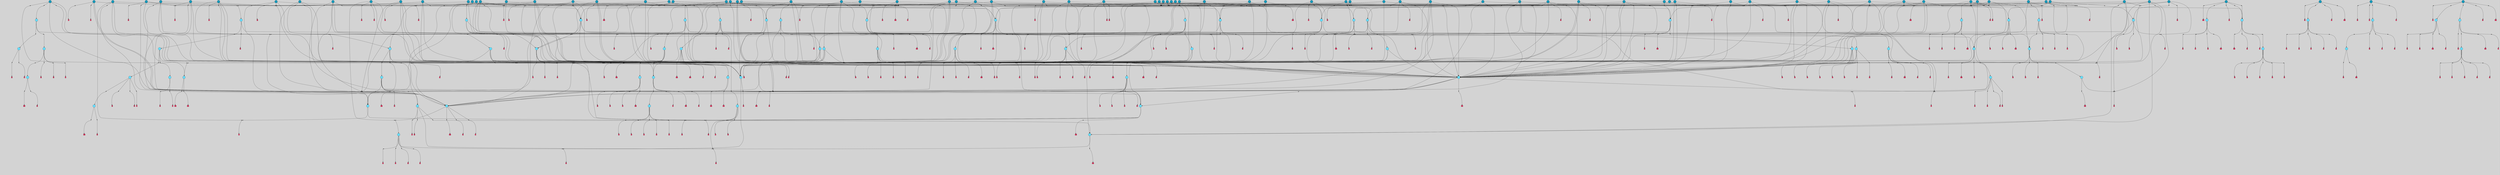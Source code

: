 // File exported with GEGELATI v1.3.1
// On the 2024-04-08 17:44:48
// With the File::TPGGraphDotExporter
digraph{
	graph[pad = "0.212, 0.055" bgcolor = lightgray]
	node[shape=circle style = filled label = ""]
		T3 [fillcolor="#66ddff"]
		T7 [fillcolor="#66ddff"]
		T9 [fillcolor="#66ddff"]
		T11 [fillcolor="#66ddff"]
		T27 [fillcolor="#66ddff"]
		T54 [fillcolor="#66ddff"]
		T59 [fillcolor="#66ddff"]
		T95 [fillcolor="#66ddff"]
		T111 [fillcolor="#66ddff"]
		T129 [fillcolor="#66ddff"]
		T195 [fillcolor="#66ddff"]
		T229 [fillcolor="#66ddff"]
		T325 [fillcolor="#66ddff"]
		T605 [fillcolor="#66ddff"]
		T633 [fillcolor="#66ddff"]
		T656 [fillcolor="#66ddff"]
		T670 [fillcolor="#66ddff"]
		T672 [fillcolor="#66ddff"]
		T737 [fillcolor="#66ddff"]
		T743 [fillcolor="#66ddff"]
		T744 [fillcolor="#66ddff"]
		T746 [fillcolor="#66ddff"]
		T747 [fillcolor="#66ddff"]
		T748 [fillcolor="#66ddff"]
		T753 [fillcolor="#66ddff"]
		T754 [fillcolor="#66ddff"]
		T780 [fillcolor="#1199bb"]
		T793 [fillcolor="#1199bb"]
		T812 [fillcolor="#66ddff"]
		T816 [fillcolor="#1199bb"]
		T819 [fillcolor="#66ddff"]
		T820 [fillcolor="#66ddff"]
		T822 [fillcolor="#66ddff"]
		T823 [fillcolor="#66ddff"]
		T824 [fillcolor="#66ddff"]
		T825 [fillcolor="#66ddff"]
		T826 [fillcolor="#66ddff"]
		T827 [fillcolor="#1199bb"]
		T828 [fillcolor="#66ddff"]
		T829 [fillcolor="#66ddff"]
		T830 [fillcolor="#1199bb"]
		T834 [fillcolor="#1199bb"]
		T838 [fillcolor="#66ddff"]
		T869 [fillcolor="#66ddff"]
		T874 [fillcolor="#66ddff"]
		T952 [fillcolor="#66ddff"]
		T954 [fillcolor="#66ddff"]
		T961 [fillcolor="#66ddff"]
		T970 [fillcolor="#1199bb"]
		T980 [fillcolor="#1199bb"]
		T981 [fillcolor="#1199bb"]
		T988 [fillcolor="#66ddff"]
		T992 [fillcolor="#1199bb"]
		T995 [fillcolor="#1199bb"]
		T996 [fillcolor="#1199bb"]
		T1009 [fillcolor="#1199bb"]
		T1012 [fillcolor="#1199bb"]
		T1021 [fillcolor="#66ddff"]
		T1048 [fillcolor="#1199bb"]
		T1052 [fillcolor="#66ddff"]
		T1053 [fillcolor="#1199bb"]
		T1054 [fillcolor="#1199bb"]
		T1055 [fillcolor="#1199bb"]
		T1056 [fillcolor="#1199bb"]
		T1057 [fillcolor="#1199bb"]
		T1058 [fillcolor="#1199bb"]
		T1061 [fillcolor="#1199bb"]
		T1062 [fillcolor="#1199bb"]
		T1064 [fillcolor="#1199bb"]
		T1067 [fillcolor="#1199bb"]
		T1069 [fillcolor="#66ddff"]
		T1078 [fillcolor="#1199bb"]
		T1083 [fillcolor="#1199bb"]
		T1086 [fillcolor="#1199bb"]
		T1087 [fillcolor="#66ddff"]
		T1096 [fillcolor="#66ddff"]
		T1097 [fillcolor="#66ddff"]
		T973 [fillcolor="#66ddff"]
		T1098 [fillcolor="#66ddff"]
		T1099 [fillcolor="#66ddff"]
		T1100 [fillcolor="#66ddff"]
		T1101 [fillcolor="#66ddff"]
		T1102 [fillcolor="#66ddff"]
		T1103 [fillcolor="#66ddff"]
		T1111 [fillcolor="#1199bb"]
		T1114 [fillcolor="#1199bb"]
		T1115 [fillcolor="#1199bb"]
		T1119 [fillcolor="#1199bb"]
		T1121 [fillcolor="#1199bb"]
		T1122 [fillcolor="#1199bb"]
		T1123 [fillcolor="#1199bb"]
		T1126 [fillcolor="#1199bb"]
		T1128 [fillcolor="#1199bb"]
		T1129 [fillcolor="#1199bb"]
		T1130 [fillcolor="#66ddff"]
		T1131 [fillcolor="#1199bb"]
		T1132 [fillcolor="#1199bb"]
		T1134 [fillcolor="#1199bb"]
		T1137 [fillcolor="#1199bb"]
		T1138 [fillcolor="#1199bb"]
		T1141 [fillcolor="#1199bb"]
		T1146 [fillcolor="#1199bb"]
		T1147 [fillcolor="#1199bb"]
		T1148 [fillcolor="#1199bb"]
		T1154 [fillcolor="#1199bb"]
		T1158 [fillcolor="#1199bb"]
		T1159 [fillcolor="#1199bb"]
		T1161 [fillcolor="#1199bb"]
		T1164 [fillcolor="#1199bb"]
		T1168 [fillcolor="#1199bb"]
		T1169 [fillcolor="#1199bb"]
		T1171 [fillcolor="#1199bb"]
		T1173 [fillcolor="#1199bb"]
		T1174 [fillcolor="#1199bb"]
		T1175 [fillcolor="#1199bb"]
		T1178 [fillcolor="#1199bb"]
		T1179 [fillcolor="#1199bb"]
		T1180 [fillcolor="#1199bb"]
		T1181 [fillcolor="#1199bb"]
		T1183 [fillcolor="#1199bb"]
		T1184 [fillcolor="#1199bb"]
		T1185 [fillcolor="#66ddff"]
		T1186 [fillcolor="#66ddff"]
		T1187 [fillcolor="#66ddff"]
		T1188 [fillcolor="#66ddff"]
		T1190 [fillcolor="#66ddff"]
		T1191 [fillcolor="#1199bb"]
		T1192 [fillcolor="#66ddff"]
		T1193 [fillcolor="#66ddff"]
		T1194 [fillcolor="#66ddff"]
		T1195 [fillcolor="#66ddff"]
		T1196 [fillcolor="#1199bb"]
		T1197 [fillcolor="#66ddff"]
		T1198 [fillcolor="#1199bb"]
		T1200 [fillcolor="#1199bb"]
		T1201 [fillcolor="#66ddff"]
		T1202 [fillcolor="#66ddff"]
		T1203 [fillcolor="#66ddff"]
		T1204 [fillcolor="#66ddff"]
		T1072 [fillcolor="#1199bb"]
		T1206 [fillcolor="#1199bb"]
		T1207 [fillcolor="#1199bb"]
		T1208 [fillcolor="#1199bb"]
		T1210 [fillcolor="#1199bb"]
		T1211 [fillcolor="#1199bb"]
		T1212 [fillcolor="#1199bb"]
		T1213 [fillcolor="#1199bb"]
		T1214 [fillcolor="#1199bb"]
		T1215 [fillcolor="#1199bb"]
		T1216 [fillcolor="#1199bb"]
		T1217 [fillcolor="#1199bb"]
		T1219 [fillcolor="#1199bb"]
		T1220 [fillcolor="#1199bb"]
		T1221 [fillcolor="#1199bb"]
		P20327 [fillcolor="#cccccc" shape=point] //6|
		I20327 [shape=box style=invis label="6|1&2|6#1|7&#92;n10|7&2|0#1|5&#92;n9|4&0|1#2|2&#92;n8|6&0|0#1|0&#92;n"]
		P20327 -> I20327[style=invis]
		A12692 [fillcolor="#ff3366" shape=box margin=0.03 width=0 height=0 label="3"]
		T3 -> P20327 -> A12692
		P20328 [fillcolor="#cccccc" shape=point] //3|
		I20328 [shape=box style=invis label="7|6&2|4#0|2&#92;n10|3&2|7#1|4&#92;n11|6&0|4#0|1&#92;n7|1&0|0#2|6&#92;n7|6&0|3#2|6&#92;n4|0&2|6#0|1&#92;n4|4&2|5#0|2&#92;n4|6&0|4#2|7&#92;n10|0&2|3#1|5&#92;n2|6&0|5#0|2&#92;n1|0&2|3#0|7&#92;n1|6&2|0#0|5&#92;n6|2&0|1#0|7&#92;n9|2&0|3#2|7&#92;n5|3&0|6#0|6&#92;n1|7&2|5#2|3&#92;n8|1&2|7#0|6&#92;n1|0&2|5#2|1&#92;n7|1&2|2#2|5&#92;n7|4&2|6#0|3&#92;n"]
		P20328 -> I20328[style=invis]
		A12693 [fillcolor="#ff3366" shape=box margin=0.03 width=0 height=0 label="4"]
		T3 -> P20328 -> A12693
		P20329 [fillcolor="#cccccc" shape=point] //-3|
		I20329 [shape=box style=invis label="1|6&2|7#0|7&#92;n10|2&0|7#1|3&#92;n9|6&2|7#2|2&#92;n5|3&0|7#0|7&#92;n1|6&2|3#0|0&#92;n2|3&2|3#2|2&#92;n5|1&2|6#0|6&#92;n"]
		P20329 -> I20329[style=invis]
		A12694 [fillcolor="#ff3366" shape=box margin=0.03 width=0 height=0 label="7"]
		T7 -> P20329 -> A12694
		P20330 [fillcolor="#cccccc" shape=point] //5|
		I20330 [shape=box style=invis label="0|5&2|3#0|1&#92;n0|6&2|1#2|4&#92;n6|2&2|6#0|7&#92;n7|4&0|3#0|1&#92;n5|4&0|7#1|6&#92;n9|1&0|5#2|2&#92;n6|3&2|3#1|7&#92;n11|7&2|4#1|6&#92;n2|5&0|1#0|0&#92;n4|7&0|0#0|2&#92;n6|2&0|6#0|0&#92;n2|1&2|6#2|4&#92;n10|0&2|0#1|0&#92;n6|6&2|4#0|6&#92;n"]
		P20330 -> I20330[style=invis]
		A12695 [fillcolor="#ff3366" shape=box margin=0.03 width=0 height=0 label="8"]
		T7 -> P20330 -> A12695
		P20331 [fillcolor="#cccccc" shape=point] //-6|
		I20331 [shape=box style=invis label="11|1&0|7#2|0&#92;n10|4&0|1#1|0&#92;n4|3&2|4#2|1&#92;n0|5&2|0#0|0&#92;n6|1&0|0#0|3&#92;n8|2&2|0#0|4&#92;n11|4&2|0#1|6&#92;n7|0&2|6#2|3&#92;n5|3&2|6#2|0&#92;n2|0&2|0#0|4&#92;n"]
		P20331 -> I20331[style=invis]
		A12696 [fillcolor="#ff3366" shape=box margin=0.03 width=0 height=0 label="9"]
		T9 -> P20331 -> A12696
		P20332 [fillcolor="#cccccc" shape=point] //2|
		I20332 [shape=box style=invis label="6|3&2|7#1|4&#92;n8|6&0|0#2|5&#92;n2|1&0|2#0|3&#92;n8|7&0|6#0|4&#92;n2|1&2|0#0|1&#92;n0|0&2|2#2|3&#92;n6|6&0|7#2|1&#92;n6|1&0|7#2|6&#92;n5|4&2|7#0|4&#92;n0|3&0|4#2|0&#92;n11|0&2|0#2|5&#92;n4|5&2|5#2|4&#92;n5|7&0|6#0|4&#92;n9|7&2|5#0|3&#92;n5|4&2|1#0|3&#92;n5|3&0|1#1|7&#92;n0|4&0|3#2|5&#92;n"]
		P20332 -> I20332[style=invis]
		A12697 [fillcolor="#ff3366" shape=box margin=0.03 width=0 height=0 label="10"]
		T9 -> P20332 -> A12697
		P20333 [fillcolor="#cccccc" shape=point] //6|
		I20333 [shape=box style=invis label="3|0&2|7#2|2&#92;n3|2&0|4#2|5&#92;n5|1&0|2#1|0&#92;n8|7&0|1#2|0&#92;n8|5&0|3#0|6&#92;n0|2&0|2#2|3&#92;n1|5&2|5#0|5&#92;n5|6&0|6#0|7&#92;n6|7&0|0#2|6&#92;n1|2&2|3#0|0&#92;n7|7&2|3#0|4&#92;n0|7&2|7#0|6&#92;n1|0&2|2#2|7&#92;n4|4&0|1#0|0&#92;n"]
		P20333 -> I20333[style=invis]
		A12698 [fillcolor="#ff3366" shape=box margin=0.03 width=0 height=0 label="11"]
		T11 -> P20333 -> A12698
		P20334 [fillcolor="#cccccc" shape=point] //-4|
		I20334 [shape=box style=invis label="4|1&0|4#2|6&#92;n1|2&2|2#2|0&#92;n1|2&2|0#0|6&#92;n8|4&2|3#2|5&#92;n5|5&2|1#1|0&#92;n"]
		P20334 -> I20334[style=invis]
		A12699 [fillcolor="#ff3366" shape=box margin=0.03 width=0 height=0 label="12"]
		T11 -> P20334 -> A12699
		P20335 [fillcolor="#cccccc" shape=point] //2|
		I20335 [shape=box style=invis label="9|1&2|3#0|1&#92;n5|2&2|0#2|4&#92;n3|6&2|5#2|7&#92;n7|0&2|5#0|4&#92;n1|2&0|3#0|5&#92;n7|3&2|7#0|0&#92;n"]
		P20335 -> I20335[style=invis]
		A12700 [fillcolor="#ff3366" shape=box margin=0.03 width=0 height=0 label="2"]
		T27 -> P20335 -> A12700
		P20336 [fillcolor="#cccccc" shape=point] //-6|
		I20336 [shape=box style=invis label="7|5&0|4#0|4&#92;n11|0&2|5#2|1&#92;n"]
		P20336 -> I20336[style=invis]
		A12701 [fillcolor="#ff3366" shape=box margin=0.03 width=0 height=0 label="3"]
		T27 -> P20336 -> A12701
		T27 -> P20328
		P20337 [fillcolor="#cccccc" shape=point] //0|
		I20337 [shape=box style=invis label="2|5&0|1#0|6&#92;n6|1&2|2#2|7&#92;n8|0&0|3#1|4&#92;n4|3&2|5#2|4&#92;n8|1&2|4#0|0&#92;n6|6&0|1#2|6&#92;n11|7&2|4#2|5&#92;n6|2&2|4#0|2&#92;n8|5&2|4#2|4&#92;n2|1&2|1#2|2&#92;n2|7&2|5#2|6&#92;n9|7&0|5#0|4&#92;n1|2&0|5#2|6&#92;n4|2&2|3#2|7&#92;n3|3&2|1#0|2&#92;n"]
		P20337 -> I20337[style=invis]
		A12702 [fillcolor="#ff3366" shape=box margin=0.03 width=0 height=0 label="5"]
		T27 -> P20337 -> A12702
		P20338 [fillcolor="#cccccc" shape=point] //0|
		I20338 [shape=box style=invis label="4|0&0|3#2|7&#92;n10|2&0|3#1|7&#92;n3|5&0|2#0|3&#92;n4|5&0|0#2|1&#92;n10|7&2|0#1|2&#92;n5|3&2|3#1|6&#92;n9|5&2|0#0|4&#92;n5|4&2|7#0|2&#92;n10|3&2|7#1|4&#92;n7|2&0|1#2|6&#92;n8|6&0|5#0|5&#92;n8|7&2|3#0|5&#92;n2|6&2|4#0|0&#92;n"]
		P20338 -> I20338[style=invis]
		A12703 [fillcolor="#ff3366" shape=box margin=0.03 width=0 height=0 label="5"]
		T27 -> P20338 -> A12703
		P20339 [fillcolor="#cccccc" shape=point] //8|
		I20339 [shape=box style=invis label="9|0&0|1#2|0&#92;n10|1&2|5#1|4&#92;n8|2&2|6#0|4&#92;n2|4&2|5#2|3&#92;n4|2&2|2#0|2&#92;n7|5&0|2#0|0&#92;n8|2&2|1#1|3&#92;n8|7&0|7#2|1&#92;n1|1&0|0#0|7&#92;n5|6&2|5#1|0&#92;n6|6&2|5#0|0&#92;n11|4&0|3#2|6&#92;n4|2&2|4#0|7&#92;n5|6&0|1#2|0&#92;n11|3&0|2#0|7&#92;n"]
		P20339 -> I20339[style=invis]
		A12704 [fillcolor="#ff3366" shape=box margin=0.03 width=0 height=0 label="6"]
		T54 -> P20339 -> A12704
		P20340 [fillcolor="#cccccc" shape=point] //5|
		I20340 [shape=box style=invis label="3|0&2|0#0|1&#92;n3|0&0|7#0|1&#92;n5|3&0|2#2|6&#92;n4|4&2|4#2|6&#92;n11|2&0|7#1|6&#92;n2|7&2|2#2|5&#92;n9|3&2|6#2|7&#92;n7|7&0|0#0|4&#92;n6|1&2|4#2|3&#92;n5|4&2|0#1|6&#92;n1|3&0|7#0|4&#92;n"]
		P20340 -> I20340[style=invis]
		A12705 [fillcolor="#ff3366" shape=box margin=0.03 width=0 height=0 label="7"]
		T54 -> P20340 -> A12705
		P20341 [fillcolor="#cccccc" shape=point] //-10|
		I20341 [shape=box style=invis label="3|6&0|0#0|4&#92;n4|1&2|4#0|1&#92;n5|1&0|1#0|4&#92;n5|5&2|6#0|5&#92;n6|5&0|6#0|3&#92;n11|1&2|0#0|1&#92;n0|7&2|0#0|3&#92;n1|2&0|6#0|1&#92;n8|0&0|4#2|0&#92;n0|4&0|7#2|7&#92;n7|0&2|7#1|3&#92;n3|1&0|5#2|5&#92;n5|1&0|4#0|3&#92;n2|2&0|2#0|0&#92;n8|3&0|1#0|7&#92;n3|0&0|3#0|5&#92;n7|2&0|5#2|0&#92;n6|3&2|7#1|5&#92;n4|7&2|7#2|1&#92;n"]
		P20341 -> I20341[style=invis]
		A12706 [fillcolor="#ff3366" shape=box margin=0.03 width=0 height=0 label="14"]
		T54 -> P20341 -> A12706
		T54 -> P20330
		P20342 [fillcolor="#cccccc" shape=point] //8|
		I20342 [shape=box style=invis label="9|0&0|1#2|0&#92;n10|1&2|5#1|4&#92;n8|2&2|6#0|4&#92;n4|5&0|3#0|1&#92;n2|4&2|5#2|3&#92;n4|2&2|2#0|2&#92;n7|5&0|2#0|0&#92;n8|2&2|1#1|3&#92;n8|7&0|7#2|1&#92;n1|1&0|0#0|7&#92;n5|6&2|5#1|0&#92;n6|3&2|5#0|0&#92;n11|4&0|3#2|6&#92;n1|2&2|4#0|7&#92;n5|6&0|1#2|0&#92;n11|3&0|2#0|7&#92;n"]
		P20342 -> I20342[style=invis]
		A12707 [fillcolor="#ff3366" shape=box margin=0.03 width=0 height=0 label="6"]
		T59 -> P20342 -> A12707
		T59 -> P20340
		T59 -> P20331
		T59 -> P20340
		P20343 [fillcolor="#cccccc" shape=point] //4|
		I20343 [shape=box style=invis label="4|3&0|6#0|3&#92;n5|7&2|3#2|2&#92;n5|6&0|7#1|2&#92;n1|4&2|6#0|3&#92;n8|4&2|1#2|5&#92;n9|5&2|4#1|4&#92;n2|4&0|5#0|7&#92;n10|0&0|6#1|3&#92;n3|0&0|6#0|2&#92;n2|7&2|7#2|6&#92;n5|2&0|5#1|5&#92;n10|4&2|5#1|7&#92;n4|0&0|4#2|4&#92;n11|1&0|4#2|6&#92;n10|6&2|0#1|4&#92;n9|7&0|3#1|4&#92;n4|5&2|7#0|6&#92;n11|5&2|6#2|3&#92;n0|3&0|5#0|1&#92;n"]
		P20343 -> I20343[style=invis]
		A12708 [fillcolor="#ff3366" shape=box margin=0.03 width=0 height=0 label="13"]
		T95 -> P20343 -> A12708
		P20344 [fillcolor="#cccccc" shape=point] //8|
		I20344 [shape=box style=invis label="9|7&0|5#2|5&#92;n3|3&2|3#0|2&#92;n9|5&2|2#1|0&#92;n2|3&0|6#0|3&#92;n4|4&2|5#2|7&#92;n11|3&2|0#1|5&#92;n6|6&2|1#2|2&#92;n4|6&0|1#2|2&#92;n2|5&2|7#2|2&#92;n7|7&2|2#2|3&#92;n6|5&0|3#2|6&#92;n6|7&0|6#0|2&#92;n"]
		P20344 -> I20344[style=invis]
		A12709 [fillcolor="#ff3366" shape=box margin=0.03 width=0 height=0 label="14"]
		T95 -> P20344 -> A12709
		P20345 [fillcolor="#cccccc" shape=point] //2|
		I20345 [shape=box style=invis label="4|1&0|4#2|6&#92;n5|5&2|1#1|0&#92;n1|0&2|0#0|6&#92;n8|4&2|3#2|5&#92;n"]
		P20345 -> I20345[style=invis]
		T95 -> P20345 -> T11
		P20346 [fillcolor="#cccccc" shape=point] //-9|
		I20346 [shape=box style=invis label="2|0&2|0#2|1&#92;n4|4&2|4#2|6&#92;n9|1&0|3#1|7&#92;n5|3&0|2#2|6&#92;n2|7&2|2#2|5&#92;n5|4&2|0#1|6&#92;n3|0&0|7#0|1&#92;n1|3&0|7#0|4&#92;n11|6&2|2#0|7&#92;n7|7&0|0#0|4&#92;n11|0&0|7#1|6&#92;n9|3&2|6#2|7&#92;n"]
		P20346 -> I20346[style=invis]
		A12710 [fillcolor="#ff3366" shape=box margin=0.03 width=0 height=0 label="7"]
		T95 -> P20346 -> A12710
		P20347 [fillcolor="#cccccc" shape=point] //-8|
		I20347 [shape=box style=invis label="7|5&0|4#2|4&#92;n"]
		P20347 -> I20347[style=invis]
		A12711 [fillcolor="#ff3366" shape=box margin=0.03 width=0 height=0 label="3"]
		T95 -> P20347 -> A12711
		P20348 [fillcolor="#cccccc" shape=point] //-5|
		I20348 [shape=box style=invis label="0|0&2|3#0|2&#92;n10|5&0|6#1|3&#92;n7|3&0|6#2|3&#92;n3|4&0|6#0|6&#92;n10|5&0|2#1|1&#92;n5|0&0|1#0|3&#92;n6|6&2|5#1|5&#92;n7|4&0|2#1|7&#92;n5|7&0|1#2|5&#92;n1|5&0|0#0|3&#92;n7|5&2|1#2|6&#92;n9|0&0|2#0|0&#92;n4|0&2|4#0|0&#92;n4|6&0|0#2|3&#92;n3|1&0|6#2|5&#92;n7|7&2|1#2|3&#92;n9|4&2|2#0|6&#92;n"]
		P20348 -> I20348[style=invis]
		T111 -> P20348 -> T9
		P20349 [fillcolor="#cccccc" shape=point] //7|
		I20349 [shape=box style=invis label="7|4&2|1#2|0&#92;n4|1&2|4#2|3&#92;n5|0&2|0#2|2&#92;n6|1&2|4#2|6&#92;n"]
		P20349 -> I20349[style=invis]
		A12712 [fillcolor="#ff3366" shape=box margin=0.03 width=0 height=0 label="9"]
		T111 -> P20349 -> A12712
		P20350 [fillcolor="#cccccc" shape=point] //2|
		I20350 [shape=box style=invis label="3|0&2|0#0|1&#92;n11|2&0|7#1|6&#92;n8|7&2|4#0|5&#92;n5|3&0|2#2|6&#92;n4|4&2|4#2|6&#92;n3|0&0|7#0|1&#92;n2|7&2|2#2|5&#92;n9|3&2|6#2|7&#92;n7|7&0|0#0|4&#92;n6|1&2|4#1|3&#92;n5|4&2|0#1|6&#92;n1|3&0|7#0|4&#92;n"]
		P20350 -> I20350[style=invis]
		A12713 [fillcolor="#ff3366" shape=box margin=0.03 width=0 height=0 label="7"]
		T111 -> P20350 -> A12713
		T111 -> P20331
		T129 -> P20339
		T129 -> P20340
		P20351 [fillcolor="#cccccc" shape=point] //10|
		I20351 [shape=box style=invis label="4|5&2|7#2|1&#92;n1|7&2|3#0|6&#92;n3|5&2|2#0|3&#92;n10|3&0|7#1|4&#92;n7|1&0|4#2|6&#92;n10|2&0|3#1|7&#92;n9|5&2|0#0|4&#92;n4|0&0|3#2|7&#92;n11|4&2|6#1|2&#92;n5|4&2|7#0|2&#92;n2|6&2|4#0|0&#92;n6|5&0|7#2|1&#92;n5|3&2|3#1|6&#92;n10|7&2|0#1|2&#92;n"]
		P20351 -> I20351[style=invis]
		A12714 [fillcolor="#ff3366" shape=box margin=0.03 width=0 height=0 label="5"]
		T129 -> P20351 -> A12714
		P20352 [fillcolor="#cccccc" shape=point] //5|
		I20352 [shape=box style=invis label="9|4&2|3#1|3&#92;n0|4&2|4#0|5&#92;n6|1&2|6#2|5&#92;n4|0&0|5#2|0&#92;n"]
		P20352 -> I20352[style=invis]
		A12715 [fillcolor="#ff3366" shape=box margin=0.03 width=0 height=0 label="7"]
		T129 -> P20352 -> A12715
		P20353 [fillcolor="#cccccc" shape=point] //6|
		I20353 [shape=box style=invis label="9|4&2|7#0|6&#92;n8|4&0|1#1|0&#92;n1|3&0|0#2|1&#92;n2|4&0|6#2|2&#92;n5|1&2|5#0|7&#92;n3|0&0|3#2|6&#92;n2|2&2|6#0|2&#92;n8|4&0|4#2|2&#92;n5|1&2|4#0|3&#92;n9|4&0|6#0|6&#92;n5|0&2|2#1|5&#92;n11|7&0|0#1|1&#92;n0|4&0|3#0|3&#92;n7|7&2|4#2|5&#92;n1|5&0|1#2|1&#92;n"]
		P20353 -> I20353[style=invis]
		A12716 [fillcolor="#ff3366" shape=box margin=0.03 width=0 height=0 label="1"]
		T129 -> P20353 -> A12716
		P20354 [fillcolor="#cccccc" shape=point] //5|
		I20354 [shape=box style=invis label="3|0&2|0#2|1&#92;n3|0&0|7#0|1&#92;n5|3&0|2#2|6&#92;n4|4&2|4#2|6&#92;n5|4&2|0#1|6&#92;n2|7&2|2#2|5&#92;n1|3&0|7#0|4&#92;n11|6&2|2#0|7&#92;n7|7&0|0#0|4&#92;n6|1&2|4#2|3&#92;n11|0&0|7#1|6&#92;n9|3&2|6#2|7&#92;n"]
		P20354 -> I20354[style=invis]
		A12717 [fillcolor="#ff3366" shape=box margin=0.03 width=0 height=0 label="7"]
		T195 -> P20354 -> A12717
		P20355 [fillcolor="#cccccc" shape=point] //4|
		I20355 [shape=box style=invis label="7|1&0|6#0|1&#92;n6|7&2|7#1|7&#92;n10|1&2|1#1|1&#92;n9|6&2|2#1|4&#92;n4|7&0|4#2|2&#92;n9|6&0|5#1|1&#92;n10|0&2|6#1|6&#92;n5|1&0|1#2|3&#92;n10|1&0|5#1|0&#92;n3|4&2|3#0|0&#92;n8|2&0|5#2|4&#92;n1|6&2|0#0|0&#92;n2|3&0|1#2|6&#92;n5|2&2|2#1|6&#92;n2|2&0|1#2|1&#92;n3|1&2|7#0|3&#92;n6|7&2|3#0|4&#92;n"]
		P20355 -> I20355[style=invis]
		A12718 [fillcolor="#ff3366" shape=box margin=0.03 width=0 height=0 label="10"]
		T195 -> P20355 -> A12718
		P20356 [fillcolor="#cccccc" shape=point] //-4|
		I20356 [shape=box style=invis label="0|4&0|0#2|7&#92;n8|5&2|4#2|4&#92;n4|3&2|5#2|4&#92;n11|7&2|2#2|5&#92;n6|5&2|2#2|7&#92;n3|2&0|7#0|7&#92;n3|3&2|1#0|3&#92;n2|6&0|3#2|5&#92;n0|1&2|6#2|2&#92;n8|2&0|0#1|6&#92;n0|7&0|5#0|4&#92;n9|5&0|3#2|7&#92;n2|7&2|5#2|6&#92;n9|0&2|0#0|1&#92;n1|2&2|4#0|2&#92;n"]
		P20356 -> I20356[style=invis]
		T195 -> P20356 -> T27
		P20357 [fillcolor="#cccccc" shape=point] //7|
		I20357 [shape=box style=invis label="7|4&2|7#0|4&#92;n4|6&0|1#2|5&#92;n2|1&2|3#0|0&#92;n4|3&2|0#0|1&#92;n0|0&2|7#2|7&#92;n7|7&0|5#2|3&#92;n5|0&2|1#2|2&#92;n10|0&0|4#1|2&#92;n4|4&0|7#0|0&#92;n6|7&0|2#0|1&#92;n1|4&2|5#0|4&#92;n"]
		P20357 -> I20357[style=invis]
		A12719 [fillcolor="#ff3366" shape=box margin=0.03 width=0 height=0 label="0"]
		T195 -> P20357 -> A12719
		P20358 [fillcolor="#cccccc" shape=point] //-2|
		I20358 [shape=box style=invis label="5|2&2|0#2|4&#92;n9|1&2|3#0|1&#92;n3|6&2|5#2|7&#92;n7|0&2|1#0|4&#92;n1|2&0|3#0|5&#92;n7|3&2|7#0|0&#92;n"]
		P20358 -> I20358[style=invis]
		A12720 [fillcolor="#ff3366" shape=box margin=0.03 width=0 height=0 label="2"]
		T229 -> P20358 -> A12720
		P20359 [fillcolor="#cccccc" shape=point] //9|
		I20359 [shape=box style=invis label="7|1&2|2#2|5&#92;n1|0&2|5#2|1&#92;n11|6&0|4#0|1&#92;n10|6&0|3#1|6&#92;n7|1&0|0#2|6&#92;n4|0&2|6#0|1&#92;n4|6&0|4#2|7&#92;n10|0&2|3#1|0&#92;n1|0&2|3#0|7&#92;n1|6&2|0#0|5&#92;n6|2&0|1#0|7&#92;n9|2&0|3#2|7&#92;n5|3&0|6#0|6&#92;n3|1&0|3#0|5&#92;n1|7&2|5#2|3&#92;n8|1&2|7#0|6&#92;n10|3&2|0#1|4&#92;n7|6&2|4#0|2&#92;n7|4&2|6#0|3&#92;n"]
		P20359 -> I20359[style=invis]
		T229 -> P20359 -> T7
		P20360 [fillcolor="#cccccc" shape=point] //2|
		I20360 [shape=box style=invis label="8|6&0|2#0|5&#92;n10|5&2|3#1|7&#92;n5|6&0|1#2|5&#92;n11|3&0|0#2|2&#92;n0|3&2|1#0|6&#92;n9|7&2|6#0|1&#92;n4|6&2|7#0|2&#92;n8|0&0|6#2|0&#92;n11|2&0|7#0|1&#92;n3|7&2|4#0|7&#92;n5|1&0|1#0|6&#92;n7|6&2|7#2|4&#92;n6|1&0|3#0|2&#92;n6|6&2|5#1|2&#92;n8|5&0|2#0|0&#92;n0|2&0|3#0|0&#92;n2|5&2|5#2|1&#92;n10|4&0|1#1|0&#92;n4|3&2|5#0|4&#92;n"]
		P20360 -> I20360[style=invis]
		A12721 [fillcolor="#ff3366" shape=box margin=0.03 width=0 height=0 label="11"]
		T229 -> P20360 -> A12721
		P20361 [fillcolor="#cccccc" shape=point] //-7|
		I20361 [shape=box style=invis label="11|2&2|6#1|1&#92;n2|3&0|6#2|3&#92;n10|0&0|2#1|4&#92;n"]
		P20361 -> I20361[style=invis]
		T229 -> P20361 -> T111
		P20362 [fillcolor="#cccccc" shape=point] //-1|
		I20362 [shape=box style=invis label="6|4&0|4#2|4&#92;n4|5&2|5#2|4&#92;n9|7&2|5#0|3&#92;n3|7&2|6#0|6&#92;n8|7&0|6#0|4&#92;n2|1&2|0#0|1&#92;n8|6&0|0#2|5&#92;n2|1&0|2#0|3&#92;n6|1&0|7#2|6&#92;n6|3&0|1#1|6&#92;n5|4&2|7#0|4&#92;n0|7&0|4#2|0&#92;n11|0&2|0#2|5&#92;n3|7&2|0#2|7&#92;n8|3&2|7#1|4&#92;n5|7&0|6#0|4&#92;n0|0&2|3#2|3&#92;n5|4&2|1#0|3&#92;n0|4&0|3#2|5&#92;n"]
		P20362 -> I20362[style=invis]
		A12722 [fillcolor="#ff3366" shape=box margin=0.03 width=0 height=0 label="10"]
		T229 -> P20362 -> A12722
		P20363 [fillcolor="#cccccc" shape=point] //-4|
		I20363 [shape=box style=invis label="4|1&0|4#2|6&#92;n1|2&2|2#2|0&#92;n1|2&2|0#0|6&#92;n8|4&2|3#2|5&#92;n5|5&2|1#1|0&#92;n"]
		P20363 -> I20363[style=invis]
		A12723 [fillcolor="#ff3366" shape=box margin=0.03 width=0 height=0 label="12"]
		T325 -> P20363 -> A12723
		P20364 [fillcolor="#cccccc" shape=point] //6|
		I20364 [shape=box style=invis label="3|0&2|7#2|2&#92;n3|2&0|4#2|5&#92;n5|1&0|2#1|0&#92;n8|7&0|1#2|0&#92;n8|5&0|3#0|6&#92;n0|2&0|2#2|3&#92;n1|5&2|5#0|5&#92;n5|6&0|6#0|7&#92;n6|7&0|0#2|6&#92;n1|2&2|3#0|0&#92;n7|7&2|3#0|4&#92;n0|7&2|7#0|6&#92;n1|0&2|2#2|7&#92;n4|4&0|1#0|0&#92;n"]
		P20364 -> I20364[style=invis]
		A12724 [fillcolor="#ff3366" shape=box margin=0.03 width=0 height=0 label="11"]
		T325 -> P20364 -> A12724
		P20365 [fillcolor="#cccccc" shape=point] //4|
		I20365 [shape=box style=invis label="7|0&0|3#1|6&#92;n10|7&0|3#1|1&#92;n2|6&0|1#0|0&#92;n1|7&0|7#2|6&#92;n6|0&2|1#1|1&#92;n1|7&2|2#0|2&#92;n10|6&0|1#1|4&#92;n11|1&0|0#2|0&#92;n7|1&2|1#2|3&#92;n9|3&2|5#2|2&#92;n7|6&0|1#2|7&#92;n4|1&2|6#2|4&#92;n1|3&0|2#0|5&#92;n9|7&2|4#1|6&#92;n0|5&0|5#2|1&#92;n1|1&2|4#2|5&#92;n1|2&2|5#0|0&#92;n8|1&2|7#1|6&#92;n2|6&0|6#0|6&#92;n"]
		P20365 -> I20365[style=invis]
		T605 -> P20365 -> T95
		P20366 [fillcolor="#cccccc" shape=point] //5|
		I20366 [shape=box style=invis label="0|5&2|3#0|1&#92;n0|6&2|1#2|4&#92;n6|2&2|6#0|7&#92;n7|4&0|3#0|1&#92;n5|4&0|7#1|6&#92;n9|1&0|5#2|2&#92;n6|3&2|3#1|7&#92;n11|7&2|4#1|6&#92;n2|5&0|1#0|0&#92;n4|7&0|0#0|2&#92;n6|2&0|6#0|0&#92;n2|1&2|6#2|4&#92;n10|0&2|0#1|0&#92;n6|6&2|4#0|6&#92;n"]
		P20366 -> I20366[style=invis]
		A12725 [fillcolor="#ff3366" shape=box margin=0.03 width=0 height=0 label="8"]
		T605 -> P20366 -> A12725
		P20367 [fillcolor="#cccccc" shape=point] //-3|
		I20367 [shape=box style=invis label="8|0&2|5#1|1&#92;n11|3&2|5#2|5&#92;n"]
		P20367 -> I20367[style=invis]
		T605 -> P20367 -> T59
		P20368 [fillcolor="#cccccc" shape=point] //-9|
		I20368 [shape=box style=invis label="4|7&2|6#0|5&#92;n11|3&0|2#2|6&#92;n10|2&2|4#1|6&#92;n3|0&2|6#2|7&#92;n4|3&0|5#0|7&#92;n2|3&0|7#0|7&#92;n10|6&0|7#1|5&#92;n10|1&2|2#1|1&#92;n1|7&0|3#2|6&#92;n"]
		P20368 -> I20368[style=invis]
		A12726 [fillcolor="#ff3366" shape=box margin=0.03 width=0 height=0 label="4"]
		T605 -> P20368 -> A12726
		P20369 [fillcolor="#cccccc" shape=point] //5|
		I20369 [shape=box style=invis label="1|2&2|4#2|0&#92;n5|1&2|1#0|6&#92;n1|2&2|1#2|3&#92;n10|2&0|7#1|3&#92;n9|6&2|7#2|6&#92;n2|2&2|3#2|2&#92;n5|3&2|7#0|7&#92;n0|4&2|3#0|3&#92;n1|0&2|7#0|7&#92;n"]
		P20369 -> I20369[style=invis]
		A12727 [fillcolor="#ff3366" shape=box margin=0.03 width=0 height=0 label="7"]
		T605 -> P20369 -> A12727
		P20370 [fillcolor="#cccccc" shape=point] //-1|
		I20370 [shape=box style=invis label="5|7&2|4#0|7&#92;n6|4&2|4#2|6&#92;n3|0&0|5#0|0&#92;n9|5&0|7#1|4&#92;n8|0&0|2#2|1&#92;n3|0&2|6#0|7&#92;n1|7&2|5#2|5&#92;n9|4&0|2#0|6&#92;n4|4&2|5#0|6&#92;n"]
		P20370 -> I20370[style=invis]
		A12728 [fillcolor="#ff3366" shape=box margin=0.03 width=0 height=0 label="7"]
		T633 -> P20370 -> A12728
		P20371 [fillcolor="#cccccc" shape=point] //-2|
		I20371 [shape=box style=invis label="0|2&0|7#2|6&#92;n6|1&0|4#1|7&#92;n3|0&2|3#0|3&#92;n1|3&0|2#0|7&#92;n"]
		P20371 -> I20371[style=invis]
		T633 -> P20371 -> T195
		P20372 [fillcolor="#cccccc" shape=point] //-1|
		I20372 [shape=box style=invis label="6|6&0|0#1|5&#92;n3|0&0|2#2|3&#92;n1|0&0|5#0|3&#92;n10|4&0|0#1|0&#92;n1|7&2|5#2|5&#92;n9|4&0|0#1|5&#92;n11|3&2|1#1|6&#92;n6|3&2|6#2|0&#92;n6|1&0|2#0|6&#92;n8|0&0|6#2|4&#92;n"]
		P20372 -> I20372[style=invis]
		A12729 [fillcolor="#ff3366" shape=box margin=0.03 width=0 height=0 label="12"]
		T633 -> P20372 -> A12729
		P20373 [fillcolor="#cccccc" shape=point] //-6|
		I20373 [shape=box style=invis label="9|0&2|0#0|1&#92;n3|2&0|2#0|3&#92;n5|4&0|5#1|7&#92;n2|1&0|4#0|3&#92;n9|2&2|0#2|4&#92;n7|6&0|4#0|2&#92;n2|3&0|6#2|6&#92;n1|2&0|3#2|0&#92;n"]
		P20373 -> I20373[style=invis]
		T633 -> P20373 -> T54
		P20374 [fillcolor="#cccccc" shape=point] //4|
		I20374 [shape=box style=invis label="9|6&0|4#2|0&#92;n6|1&0|7#0|0&#92;n3|0&2|3#0|3&#92;n1|3&0|2#0|7&#92;n6|1&2|4#1|7&#92;n6|3&0|7#2|6&#92;n"]
		P20374 -> I20374[style=invis]
		T633 -> P20374 -> T195
		P20375 [fillcolor="#cccccc" shape=point] //-5|
		I20375 [shape=box style=invis label="10|6&2|5#1|6&#92;n9|3&0|1#1|7&#92;n2|4&0|1#0|1&#92;n11|3&0|7#1|6&#92;n5|1&0|6#2|7&#92;n8|0&0|0#0|1&#92;n0|6&0|7#0|4&#92;n6|7&2|6#2|6&#92;n11|0&2|3#0|5&#92;n"]
		P20375 -> I20375[style=invis]
		T656 -> P20375 -> T7
		P20376 [fillcolor="#cccccc" shape=point] //-10|
		I20376 [shape=box style=invis label="3|6&0|6#2|2&#92;n9|4&0|0#2|7&#92;n2|5&0|0#0|1&#92;n11|6&0|0#2|2&#92;n0|2&2|7#0|5&#92;n6|3&0|3#0|7&#92;n0|7&2|7#2|7&#92;n2|0&2|3#2|2&#92;n10|1&2|6#1|3&#92;n4|4&0|3#2|0&#92;n1|1&0|0#0|2&#92;n4|3&0|1#2|5&#92;n1|0&2|0#0|0&#92;n"]
		P20376 -> I20376[style=invis]
		A12730 [fillcolor="#ff3366" shape=box margin=0.03 width=0 height=0 label="1"]
		T656 -> P20376 -> A12730
		P20377 [fillcolor="#cccccc" shape=point] //-2|
		I20377 [shape=box style=invis label="1|1&2|1#0|1&#92;n11|0&2|3#2|2&#92;n1|4&0|0#2|2&#92;n0|7&0|5#2|4&#92;n1|0&2|2#2|4&#92;n8|7&0|0#1|2&#92;n8|1&2|0#2|3&#92;n7|7&0|1#2|1&#92;n3|6&2|7#0|4&#92;n7|7&0|4#0|3&#92;n9|5&2|2#2|0&#92;n6|5&2|4#1|4&#92;n11|2&0|2#2|1&#92;n5|2&0|6#1|5&#92;n0|5&0|3#0|5&#92;n2|0&2|4#0|5&#92;n7|5&2|7#1|3&#92;n3|7&2|6#2|7&#92;n"]
		P20377 -> I20377[style=invis]
		T656 -> P20377 -> T229
		P20378 [fillcolor="#cccccc" shape=point] //-3|
		I20378 [shape=box style=invis label="2|5&2|2#0|5&#92;n9|5&2|2#2|7&#92;n7|5&2|5#1|0&#92;n9|2&2|7#1|5&#92;n3|6&0|6#2|2&#92;n0|0&2|6#0|0&#92;n1|0&2|0#0|0&#92;n8|6&2|0#2|2&#92;n10|3&0|0#1|7&#92;n11|6&0|4#2|5&#92;n1|0&0|5#2|6&#92;n5|5&0|0#1|1&#92;n3|3&2|7#0|7&#92;n1|7&0|7#0|3&#92;n10|4&2|4#1|2&#92;n7|5&2|2#2|5&#92;n2|0&0|7#2|4&#92;n6|2&2|4#1|6&#92;n"]
		P20378 -> I20378[style=invis]
		T656 -> P20378 -> T111
		P20379 [fillcolor="#cccccc" shape=point] //-6|
		I20379 [shape=box style=invis label="7|5&0|4#0|4&#92;n11|0&2|5#2|1&#92;n"]
		P20379 -> I20379[style=invis]
		A12731 [fillcolor="#ff3366" shape=box margin=0.03 width=0 height=0 label="3"]
		T670 -> P20379 -> A12731
		P20380 [fillcolor="#cccccc" shape=point] //2|
		I20380 [shape=box style=invis label="9|1&2|3#0|1&#92;n5|2&2|0#2|4&#92;n3|6&2|5#2|7&#92;n7|0&2|5#0|4&#92;n1|2&0|3#0|5&#92;n7|3&2|7#0|0&#92;n"]
		P20380 -> I20380[style=invis]
		A12732 [fillcolor="#ff3366" shape=box margin=0.03 width=0 height=0 label="2"]
		T670 -> P20380 -> A12732
		P20381 [fillcolor="#cccccc" shape=point] //0|
		I20381 [shape=box style=invis label="2|5&0|1#0|6&#92;n6|1&2|2#2|7&#92;n8|0&0|3#1|4&#92;n4|3&2|5#2|4&#92;n8|1&2|4#0|0&#92;n6|6&0|1#2|6&#92;n11|7&2|4#2|5&#92;n6|2&2|4#0|2&#92;n8|5&2|4#2|4&#92;n2|1&2|1#2|2&#92;n2|7&2|5#2|6&#92;n9|7&0|5#0|4&#92;n1|2&0|5#2|6&#92;n4|2&2|3#2|7&#92;n3|3&2|1#0|2&#92;n"]
		P20381 -> I20381[style=invis]
		A12733 [fillcolor="#ff3366" shape=box margin=0.03 width=0 height=0 label="5"]
		T670 -> P20381 -> A12733
		P20382 [fillcolor="#cccccc" shape=point] //3|
		I20382 [shape=box style=invis label="7|6&2|4#0|2&#92;n10|3&2|7#1|4&#92;n11|6&0|4#0|1&#92;n7|1&0|0#2|6&#92;n7|6&0|3#2|6&#92;n4|0&2|6#0|1&#92;n4|4&2|5#0|2&#92;n4|6&0|4#2|7&#92;n10|0&2|3#1|5&#92;n2|6&0|5#0|2&#92;n1|0&2|3#0|7&#92;n1|6&2|0#0|5&#92;n6|2&0|1#0|7&#92;n9|2&0|3#2|7&#92;n5|3&0|6#0|6&#92;n1|7&2|5#2|3&#92;n8|1&2|7#0|6&#92;n1|0&2|5#2|1&#92;n7|1&2|2#2|5&#92;n7|4&2|6#0|3&#92;n"]
		P20382 -> I20382[style=invis]
		A12734 [fillcolor="#ff3366" shape=box margin=0.03 width=0 height=0 label="4"]
		T670 -> P20382 -> A12734
		P20383 [fillcolor="#cccccc" shape=point] //0|
		I20383 [shape=box style=invis label="4|0&0|3#2|7&#92;n10|2&0|3#1|7&#92;n3|5&0|2#0|3&#92;n4|5&0|0#2|1&#92;n10|7&2|0#1|2&#92;n5|3&2|3#1|6&#92;n9|5&2|0#0|4&#92;n5|4&2|7#0|2&#92;n10|3&2|7#1|4&#92;n7|2&0|1#2|6&#92;n8|6&0|5#0|5&#92;n8|7&2|3#0|5&#92;n2|6&2|4#0|0&#92;n"]
		P20383 -> I20383[style=invis]
		A12735 [fillcolor="#ff3366" shape=box margin=0.03 width=0 height=0 label="5"]
		T670 -> P20383 -> A12735
		P20384 [fillcolor="#cccccc" shape=point] //-10|
		I20384 [shape=box style=invis label="3|6&0|0#0|4&#92;n4|1&2|4#0|1&#92;n5|1&0|1#0|4&#92;n5|5&2|6#0|5&#92;n6|5&0|6#0|3&#92;n11|1&2|0#0|1&#92;n0|7&2|0#0|3&#92;n1|2&0|6#0|1&#92;n8|0&0|4#2|0&#92;n0|4&0|7#2|7&#92;n7|0&2|7#1|3&#92;n3|1&0|5#2|5&#92;n5|1&0|4#0|3&#92;n2|2&0|2#0|0&#92;n8|3&0|1#0|7&#92;n3|0&0|3#0|5&#92;n7|2&0|5#2|0&#92;n6|3&2|7#1|5&#92;n4|7&2|7#2|1&#92;n"]
		P20384 -> I20384[style=invis]
		A12736 [fillcolor="#ff3366" shape=box margin=0.03 width=0 height=0 label="14"]
		T672 -> P20384 -> A12736
		P20385 [fillcolor="#cccccc" shape=point] //8|
		I20385 [shape=box style=invis label="9|0&0|1#2|0&#92;n10|1&2|5#1|4&#92;n8|2&2|6#0|4&#92;n2|4&2|5#2|3&#92;n4|2&2|2#0|2&#92;n7|5&0|2#0|0&#92;n8|2&2|1#1|3&#92;n8|7&0|7#2|1&#92;n1|1&0|0#0|7&#92;n5|6&2|5#1|0&#92;n6|6&2|5#0|0&#92;n11|4&0|3#2|6&#92;n4|2&2|4#0|7&#92;n5|6&0|1#2|0&#92;n11|3&0|2#0|7&#92;n"]
		P20385 -> I20385[style=invis]
		A12737 [fillcolor="#ff3366" shape=box margin=0.03 width=0 height=0 label="6"]
		T672 -> P20385 -> A12737
		P20386 [fillcolor="#cccccc" shape=point] //5|
		I20386 [shape=box style=invis label="3|0&2|0#0|1&#92;n3|0&0|7#0|1&#92;n5|3&0|2#2|6&#92;n4|4&2|4#2|6&#92;n11|2&0|7#1|6&#92;n2|7&2|2#2|5&#92;n9|3&2|6#2|7&#92;n7|7&0|0#0|4&#92;n6|1&2|4#2|3&#92;n5|4&2|0#1|6&#92;n1|3&0|7#0|4&#92;n"]
		P20386 -> I20386[style=invis]
		A12738 [fillcolor="#ff3366" shape=box margin=0.03 width=0 height=0 label="7"]
		T672 -> P20386 -> A12738
		P20387 [fillcolor="#cccccc" shape=point] //5|
		I20387 [shape=box style=invis label="0|5&2|3#0|1&#92;n0|6&2|1#2|4&#92;n6|2&2|6#0|7&#92;n7|4&0|3#0|1&#92;n5|4&0|7#1|6&#92;n9|1&0|5#2|2&#92;n6|3&2|3#1|7&#92;n11|7&2|4#1|6&#92;n2|5&0|1#0|0&#92;n4|7&0|0#0|2&#92;n6|2&0|6#0|0&#92;n2|1&2|6#2|4&#92;n10|0&2|0#1|0&#92;n6|6&2|4#0|6&#92;n"]
		P20387 -> I20387[style=invis]
		A12739 [fillcolor="#ff3366" shape=box margin=0.03 width=0 height=0 label="8"]
		T672 -> P20387 -> A12739
		P20388 [fillcolor="#cccccc" shape=point] //5|
		I20388 [shape=box style=invis label="5|4&2|4#1|4&#92;n4|6&0|0#0|1&#92;n4|0&0|3#2|6&#92;n2|3&2|5#2|3&#92;n10|0&2|7#1|2&#92;n"]
		P20388 -> I20388[style=invis]
		T737 -> P20388 -> T3
		P20389 [fillcolor="#cccccc" shape=point] //0|
		I20389 [shape=box style=invis label="3|5&2|1#0|0&#92;n8|0&2|2#2|6&#92;n4|7&2|3#0|0&#92;n1|5&2|6#0|4&#92;n1|7&2|1#0|6&#92;n8|1&2|3#0|4&#92;n1|4&2|2#2|1&#92;n10|6&2|7#1|0&#92;n0|3&0|3#2|4&#92;n"]
		P20389 -> I20389[style=invis]
		T737 -> P20389 -> T3
		P20390 [fillcolor="#cccccc" shape=point] //2|
		I20390 [shape=box style=invis label="9|5&0|7#1|4&#92;n6|0&2|4#2|6&#92;n8|0&0|2#2|1&#92;n3|0&2|6#0|7&#92;n5|7&2|4#0|7&#92;n1|7&2|5#2|5&#92;n2|4&0|0#0|2&#92;n9|4&0|2#0|7&#92;n"]
		P20390 -> I20390[style=invis]
		T737 -> P20390 -> T633
		P20391 [fillcolor="#cccccc" shape=point] //-6|
		I20391 [shape=box style=invis label="7|5&0|4#0|4&#92;n11|0&2|5#2|1&#92;n"]
		P20391 -> I20391[style=invis]
		A12740 [fillcolor="#ff3366" shape=box margin=0.03 width=0 height=0 label="3"]
		T744 -> P20391 -> A12740
		P20392 [fillcolor="#cccccc" shape=point] //2|
		I20392 [shape=box style=invis label="9|1&2|3#0|1&#92;n5|2&2|0#2|4&#92;n3|6&2|5#2|7&#92;n7|0&2|5#0|4&#92;n1|2&0|3#0|5&#92;n7|3&2|7#0|0&#92;n"]
		P20392 -> I20392[style=invis]
		A12741 [fillcolor="#ff3366" shape=box margin=0.03 width=0 height=0 label="2"]
		T744 -> P20392 -> A12741
		P20393 [fillcolor="#cccccc" shape=point] //0|
		I20393 [shape=box style=invis label="2|5&0|1#0|6&#92;n6|1&2|2#2|7&#92;n8|0&0|3#1|4&#92;n4|3&2|5#2|4&#92;n8|1&2|4#0|0&#92;n6|6&0|1#2|6&#92;n11|7&2|4#2|5&#92;n6|2&2|4#0|2&#92;n8|5&2|4#2|4&#92;n2|1&2|1#2|2&#92;n2|7&2|5#2|6&#92;n9|7&0|5#0|4&#92;n1|2&0|5#2|6&#92;n4|2&2|3#2|7&#92;n3|3&2|1#0|2&#92;n"]
		P20393 -> I20393[style=invis]
		A12742 [fillcolor="#ff3366" shape=box margin=0.03 width=0 height=0 label="5"]
		T744 -> P20393 -> A12742
		P20394 [fillcolor="#cccccc" shape=point] //-4|
		I20394 [shape=box style=invis label="0|4&0|0#2|7&#92;n8|5&2|4#2|4&#92;n4|3&2|5#2|4&#92;n11|7&2|2#2|5&#92;n6|5&2|2#2|7&#92;n3|2&0|7#0|7&#92;n3|3&2|1#0|3&#92;n2|6&0|3#2|5&#92;n0|1&2|6#2|2&#92;n8|2&0|0#1|6&#92;n0|7&0|5#0|4&#92;n9|5&0|3#2|7&#92;n2|7&2|5#2|6&#92;n9|0&2|0#0|1&#92;n1|2&2|4#0|2&#92;n"]
		P20394 -> I20394[style=invis]
		T743 -> P20394 -> T744
		P20395 [fillcolor="#cccccc" shape=point] //3|
		I20395 [shape=box style=invis label="7|6&2|4#0|2&#92;n10|3&2|7#1|4&#92;n11|6&0|4#0|1&#92;n7|1&0|0#2|6&#92;n7|6&0|3#2|6&#92;n4|0&2|6#0|1&#92;n4|4&2|5#0|2&#92;n4|6&0|4#2|7&#92;n10|0&2|3#1|5&#92;n2|6&0|5#0|2&#92;n1|0&2|3#0|7&#92;n1|6&2|0#0|5&#92;n6|2&0|1#0|7&#92;n9|2&0|3#2|7&#92;n5|3&0|6#0|6&#92;n1|7&2|5#2|3&#92;n8|1&2|7#0|6&#92;n1|0&2|5#2|1&#92;n7|1&2|2#2|5&#92;n7|4&2|6#0|3&#92;n"]
		P20395 -> I20395[style=invis]
		A12743 [fillcolor="#ff3366" shape=box margin=0.03 width=0 height=0 label="4"]
		T744 -> P20395 -> A12743
		P20396 [fillcolor="#cccccc" shape=point] //7|
		I20396 [shape=box style=invis label="7|4&2|7#0|4&#92;n4|6&0|1#2|5&#92;n2|1&2|3#0|0&#92;n4|3&2|0#0|1&#92;n0|0&2|7#2|7&#92;n7|7&0|5#2|3&#92;n5|0&2|1#2|2&#92;n10|0&0|4#1|2&#92;n4|4&0|7#0|0&#92;n6|7&0|2#0|1&#92;n1|4&2|5#0|4&#92;n"]
		P20396 -> I20396[style=invis]
		A12744 [fillcolor="#ff3366" shape=box margin=0.03 width=0 height=0 label="0"]
		T743 -> P20396 -> A12744
		P20397 [fillcolor="#cccccc" shape=point] //5|
		I20397 [shape=box style=invis label="3|0&2|0#2|1&#92;n3|0&0|7#0|1&#92;n5|3&0|2#2|6&#92;n4|4&2|4#2|6&#92;n5|4&2|0#1|6&#92;n2|7&2|2#2|5&#92;n1|3&0|7#0|4&#92;n11|6&2|2#0|7&#92;n7|7&0|0#0|4&#92;n6|1&2|4#2|3&#92;n11|0&0|7#1|6&#92;n9|3&2|6#2|7&#92;n"]
		P20397 -> I20397[style=invis]
		A12745 [fillcolor="#ff3366" shape=box margin=0.03 width=0 height=0 label="7"]
		T743 -> P20397 -> A12745
		P20398 [fillcolor="#cccccc" shape=point] //0|
		I20398 [shape=box style=invis label="4|0&0|3#2|7&#92;n10|2&0|3#1|7&#92;n3|5&0|2#0|3&#92;n4|5&0|0#2|1&#92;n10|7&2|0#1|2&#92;n5|3&2|3#1|6&#92;n9|5&2|0#0|4&#92;n5|4&2|7#0|2&#92;n10|3&2|7#1|4&#92;n7|2&0|1#2|6&#92;n8|6&0|5#0|5&#92;n8|7&2|3#0|5&#92;n2|6&2|4#0|0&#92;n"]
		P20398 -> I20398[style=invis]
		A12746 [fillcolor="#ff3366" shape=box margin=0.03 width=0 height=0 label="5"]
		T744 -> P20398 -> A12746
		P20399 [fillcolor="#cccccc" shape=point] //4|
		I20399 [shape=box style=invis label="7|1&0|6#0|1&#92;n6|7&2|7#1|7&#92;n10|1&2|1#1|1&#92;n9|6&2|2#1|4&#92;n4|7&0|4#2|2&#92;n9|6&0|5#1|1&#92;n10|0&2|6#1|6&#92;n5|1&0|1#2|3&#92;n10|1&0|5#1|0&#92;n3|4&2|3#0|0&#92;n8|2&0|5#2|4&#92;n1|6&2|0#0|0&#92;n2|3&0|1#2|6&#92;n5|2&2|2#1|6&#92;n2|2&0|1#2|1&#92;n3|1&2|7#0|3&#92;n6|7&2|3#0|4&#92;n"]
		P20399 -> I20399[style=invis]
		A12747 [fillcolor="#ff3366" shape=box margin=0.03 width=0 height=0 label="10"]
		T743 -> P20399 -> A12747
		P20400 [fillcolor="#cccccc" shape=point] //-6|
		I20400 [shape=box style=invis label="7|5&0|4#0|4&#92;n11|0&2|5#2|1&#92;n"]
		P20400 -> I20400[style=invis]
		A12748 [fillcolor="#ff3366" shape=box margin=0.03 width=0 height=0 label="3"]
		T748 -> P20400 -> A12748
		P20401 [fillcolor="#cccccc" shape=point] //2|
		I20401 [shape=box style=invis label="9|1&2|3#0|1&#92;n5|2&2|0#2|4&#92;n3|6&2|5#2|7&#92;n7|0&2|5#0|4&#92;n1|2&0|3#0|5&#92;n7|3&2|7#0|0&#92;n"]
		P20401 -> I20401[style=invis]
		A12749 [fillcolor="#ff3366" shape=box margin=0.03 width=0 height=0 label="2"]
		T748 -> P20401 -> A12749
		P20402 [fillcolor="#cccccc" shape=point] //0|
		I20402 [shape=box style=invis label="2|5&0|1#0|6&#92;n6|1&2|2#2|7&#92;n8|0&0|3#1|4&#92;n4|3&2|5#2|4&#92;n8|1&2|4#0|0&#92;n6|6&0|1#2|6&#92;n11|7&2|4#2|5&#92;n6|2&2|4#0|2&#92;n8|5&2|4#2|4&#92;n2|1&2|1#2|2&#92;n2|7&2|5#2|6&#92;n9|7&0|5#0|4&#92;n1|2&0|5#2|6&#92;n4|2&2|3#2|7&#92;n3|3&2|1#0|2&#92;n"]
		P20402 -> I20402[style=invis]
		A12750 [fillcolor="#ff3366" shape=box margin=0.03 width=0 height=0 label="5"]
		T748 -> P20402 -> A12750
		P20403 [fillcolor="#cccccc" shape=point] //-10|
		I20403 [shape=box style=invis label="3|6&0|0#0|4&#92;n4|1&2|4#0|1&#92;n5|1&0|1#0|4&#92;n5|5&2|6#0|5&#92;n6|5&0|6#0|3&#92;n11|1&2|0#0|1&#92;n0|7&2|0#0|3&#92;n1|2&0|6#0|1&#92;n8|0&0|4#2|0&#92;n0|4&0|7#2|7&#92;n7|0&2|7#1|3&#92;n3|1&0|5#2|5&#92;n5|1&0|4#0|3&#92;n2|2&0|2#0|0&#92;n8|3&0|1#0|7&#92;n3|0&0|3#0|5&#92;n7|2&0|5#2|0&#92;n6|3&2|7#1|5&#92;n4|7&2|7#2|1&#92;n"]
		P20403 -> I20403[style=invis]
		A12751 [fillcolor="#ff3366" shape=box margin=0.03 width=0 height=0 label="14"]
		T746 -> P20403 -> A12751
		P20404 [fillcolor="#cccccc" shape=point] //3|
		I20404 [shape=box style=invis label="7|6&2|4#0|2&#92;n10|3&2|7#1|4&#92;n11|6&0|4#0|1&#92;n7|1&0|0#2|6&#92;n7|6&0|3#2|6&#92;n4|0&2|6#0|1&#92;n4|4&2|5#0|2&#92;n4|6&0|4#2|7&#92;n10|0&2|3#1|5&#92;n2|6&0|5#0|2&#92;n1|0&2|3#0|7&#92;n1|6&2|0#0|5&#92;n6|2&0|1#0|7&#92;n9|2&0|3#2|7&#92;n5|3&0|6#0|6&#92;n1|7&2|5#2|3&#92;n8|1&2|7#0|6&#92;n1|0&2|5#2|1&#92;n7|1&2|2#2|5&#92;n7|4&2|6#0|3&#92;n"]
		P20404 -> I20404[style=invis]
		A12752 [fillcolor="#ff3366" shape=box margin=0.03 width=0 height=0 label="4"]
		T748 -> P20404 -> A12752
		P20405 [fillcolor="#cccccc" shape=point] //8|
		I20405 [shape=box style=invis label="9|0&0|1#2|0&#92;n10|1&2|5#1|4&#92;n8|2&2|6#0|4&#92;n2|4&2|5#2|3&#92;n4|2&2|2#0|2&#92;n7|5&0|2#0|0&#92;n8|2&2|1#1|3&#92;n8|7&0|7#2|1&#92;n1|1&0|0#0|7&#92;n5|6&2|5#1|0&#92;n6|6&2|5#0|0&#92;n11|4&0|3#2|6&#92;n4|2&2|4#0|7&#92;n5|6&0|1#2|0&#92;n11|3&0|2#0|7&#92;n"]
		P20405 -> I20405[style=invis]
		A12753 [fillcolor="#ff3366" shape=box margin=0.03 width=0 height=0 label="6"]
		T746 -> P20405 -> A12753
		P20406 [fillcolor="#cccccc" shape=point] //5|
		I20406 [shape=box style=invis label="3|0&2|0#0|1&#92;n3|0&0|7#0|1&#92;n5|3&0|2#2|6&#92;n4|4&2|4#2|6&#92;n11|2&0|7#1|6&#92;n2|7&2|2#2|5&#92;n9|3&2|6#2|7&#92;n7|7&0|0#0|4&#92;n6|1&2|4#2|3&#92;n5|4&2|0#1|6&#92;n1|3&0|7#0|4&#92;n"]
		P20406 -> I20406[style=invis]
		A12754 [fillcolor="#ff3366" shape=box margin=0.03 width=0 height=0 label="7"]
		T746 -> P20406 -> A12754
		P20407 [fillcolor="#cccccc" shape=point] //7|
		I20407 [shape=box style=invis label="7|4&2|7#0|4&#92;n4|6&0|1#2|5&#92;n2|1&2|3#0|0&#92;n4|3&2|0#0|1&#92;n0|0&2|7#2|7&#92;n7|7&0|5#2|3&#92;n5|0&2|1#2|2&#92;n10|0&0|4#1|2&#92;n4|4&0|7#0|0&#92;n6|7&0|2#0|1&#92;n1|4&2|5#0|4&#92;n"]
		P20407 -> I20407[style=invis]
		A12755 [fillcolor="#ff3366" shape=box margin=0.03 width=0 height=0 label="0"]
		T747 -> P20407 -> A12755
		P20408 [fillcolor="#cccccc" shape=point] //5|
		I20408 [shape=box style=invis label="3|0&2|0#2|1&#92;n3|0&0|7#0|1&#92;n5|3&0|2#2|6&#92;n4|4&2|4#2|6&#92;n5|4&2|0#1|6&#92;n2|7&2|2#2|5&#92;n1|3&0|7#0|4&#92;n11|6&2|2#0|7&#92;n7|7&0|0#0|4&#92;n6|1&2|4#2|3&#92;n11|0&0|7#1|6&#92;n9|3&2|6#2|7&#92;n"]
		P20408 -> I20408[style=invis]
		A12756 [fillcolor="#ff3366" shape=box margin=0.03 width=0 height=0 label="7"]
		T747 -> P20408 -> A12756
		P20409 [fillcolor="#cccccc" shape=point] //5|
		I20409 [shape=box style=invis label="0|5&2|3#0|1&#92;n0|6&2|1#2|4&#92;n6|2&2|6#0|7&#92;n7|4&0|3#0|1&#92;n5|4&0|7#1|6&#92;n9|1&0|5#2|2&#92;n6|3&2|3#1|7&#92;n11|7&2|4#1|6&#92;n2|5&0|1#0|0&#92;n4|7&0|0#0|2&#92;n6|2&0|6#0|0&#92;n2|1&2|6#2|4&#92;n10|0&2|0#1|0&#92;n6|6&2|4#0|6&#92;n"]
		P20409 -> I20409[style=invis]
		A12757 [fillcolor="#ff3366" shape=box margin=0.03 width=0 height=0 label="8"]
		T746 -> P20409 -> A12757
		P20410 [fillcolor="#cccccc" shape=point] //4|
		I20410 [shape=box style=invis label="7|1&0|6#0|1&#92;n6|7&2|7#1|7&#92;n10|1&2|1#1|1&#92;n9|6&2|2#1|4&#92;n4|7&0|4#2|2&#92;n9|6&0|5#1|1&#92;n10|0&2|6#1|6&#92;n5|1&0|1#2|3&#92;n10|1&0|5#1|0&#92;n3|4&2|3#0|0&#92;n8|2&0|5#2|4&#92;n1|6&2|0#0|0&#92;n2|3&0|1#2|6&#92;n5|2&2|2#1|6&#92;n2|2&0|1#2|1&#92;n3|1&2|7#0|3&#92;n6|7&2|3#0|4&#92;n"]
		P20410 -> I20410[style=invis]
		A12758 [fillcolor="#ff3366" shape=box margin=0.03 width=0 height=0 label="10"]
		T747 -> P20410 -> A12758
		P20411 [fillcolor="#cccccc" shape=point] //-4|
		I20411 [shape=box style=invis label="0|4&0|0#2|7&#92;n8|5&2|4#2|4&#92;n4|3&2|5#2|4&#92;n11|7&2|2#2|5&#92;n6|5&2|2#2|7&#92;n3|2&0|7#0|7&#92;n3|3&2|1#0|3&#92;n2|6&0|3#2|5&#92;n0|1&2|6#2|2&#92;n8|2&0|0#1|6&#92;n0|7&0|5#0|4&#92;n9|5&0|3#2|7&#92;n2|7&2|5#2|6&#92;n9|0&2|0#0|1&#92;n1|2&2|4#0|2&#92;n"]
		P20411 -> I20411[style=invis]
		T747 -> P20411 -> T748
		P20412 [fillcolor="#cccccc" shape=point] //0|
		I20412 [shape=box style=invis label="4|0&0|3#2|7&#92;n10|2&0|3#1|7&#92;n3|5&0|2#0|3&#92;n4|5&0|0#2|1&#92;n10|7&2|0#1|2&#92;n5|3&2|3#1|6&#92;n9|5&2|0#0|4&#92;n5|4&2|7#0|2&#92;n10|3&2|7#1|4&#92;n7|2&0|1#2|6&#92;n8|6&0|5#0|5&#92;n8|7&2|3#0|5&#92;n2|6&2|4#0|0&#92;n"]
		P20412 -> I20412[style=invis]
		A12759 [fillcolor="#ff3366" shape=box margin=0.03 width=0 height=0 label="5"]
		T748 -> P20412 -> A12759
		P20413 [fillcolor="#cccccc" shape=point] //6|
		I20413 [shape=box style=invis label="9|7&2|3#1|5&#92;n3|0&0|4#0|3&#92;n4|3&0|1#2|4&#92;n9|6&0|6#0|0&#92;n"]
		P20413 -> I20413[style=invis]
		T753 -> P20413 -> T3
		T753 -> P20390
		P20414 [fillcolor="#cccccc" shape=point] //2|
		I20414 [shape=box style=invis label="9|1&2|3#0|1&#92;n5|2&2|0#2|4&#92;n3|6&2|5#2|7&#92;n7|0&2|5#0|4&#92;n1|2&0|3#0|5&#92;n7|3&2|7#0|0&#92;n"]
		P20414 -> I20414[style=invis]
		A12760 [fillcolor="#ff3366" shape=box margin=0.03 width=0 height=0 label="2"]
		T753 -> P20414 -> A12760
		P20415 [fillcolor="#cccccc" shape=point] //2|
		I20415 [shape=box style=invis label="4|1&0|4#2|6&#92;n5|5&2|1#1|0&#92;n1|0&2|0#0|6&#92;n8|4&2|3#2|5&#92;n"]
		P20415 -> I20415[style=invis]
		T753 -> P20415 -> T325
		P20416 [fillcolor="#cccccc" shape=point] //6|
		I20416 [shape=box style=invis label="5|6&2|0#1|6&#92;n7|0&2|6#1|4&#92;n9|6&0|2#1|7&#92;n5|2&2|1#2|5&#92;n1|1&0|4#0|5&#92;n"]
		P20416 -> I20416[style=invis]
		T753 -> P20416 -> T195
		T754 -> P20366
		T754 -> P20368
		P20417 [fillcolor="#cccccc" shape=point] //-10|
		I20417 [shape=box style=invis label="0|0&2|3#0|0&#92;n8|4&0|7#2|3&#92;n11|1&0|6#0|0&#92;n11|1&0|5#0|7&#92;n1|4&0|6#2|1&#92;n7|5&2|4#0|6&#92;n9|5&0|0#0|0&#92;n7|3&2|2#0|3&#92;n0|1&2|5#2|1&#92;n0|6&2|7#0|1&#92;n"]
		P20417 -> I20417[style=invis]
		A12761 [fillcolor="#ff3366" shape=box margin=0.03 width=0 height=0 label="6"]
		T754 -> P20417 -> A12761
		P20418 [fillcolor="#cccccc" shape=point] //3|
		I20418 [shape=box style=invis label="0|5&2|3#0|1&#92;n0|6&2|1#2|4&#92;n6|2&2|6#0|7&#92;n7|4&2|3#0|1&#92;n5|4&0|7#1|6&#92;n9|1&0|5#2|2&#92;n6|6&2|4#0|6&#92;n11|7&2|4#1|6&#92;n4|7&0|0#0|2&#92;n6|2&0|6#0|0&#92;n2|1&2|6#2|4&#92;n10|0&2|0#1|0&#92;n6|3&2|3#1|7&#92;n"]
		P20418 -> I20418[style=invis]
		A12762 [fillcolor="#ff3366" shape=box margin=0.03 width=0 height=0 label="8"]
		T754 -> P20418 -> A12762
		P20419 [fillcolor="#cccccc" shape=point] //9|
		I20419 [shape=box style=invis label="3|0&2|6#2|6&#92;n7|1&0|2#2|4&#92;n"]
		P20419 -> I20419[style=invis]
		T780 -> P20419 -> T3
		T780 -> P20390
		T780 -> P20415
		P20420 [fillcolor="#cccccc" shape=point] //-9|
		I20420 [shape=box style=invis label="9|0&0|1#1|4&#92;n5|0&2|7#1|4&#92;n8|7&0|0#2|6&#92;n6|7&2|2#1|6&#92;n0|4&2|7#2|2&#92;n2|4&2|1#2|0&#92;n6|6&0|2#2|0&#92;n"]
		P20420 -> I20420[style=invis]
		T780 -> P20420 -> T195
		T780 -> P20329
		P20421 [fillcolor="#cccccc" shape=point] //-3|
		I20421 [shape=box style=invis label="8|4&0|2#1|0&#92;n0|2&2|7#0|5&#92;n3|6&0|6#2|7&#92;n11|6&0|0#2|2&#92;n0|7&2|7#2|7&#92;n7|0&0|2#0|4&#92;n6|3&0|3#0|7&#92;n7|4&0|6#0|0&#92;n10|1&0|6#1|3&#92;n6|3&0|4#0|4&#92;n2|5&0|0#0|1&#92;n4|3&0|1#2|5&#92;n1|6&2|0#0|0&#92;n10|3&0|1#1|3&#92;n"]
		P20421 -> I20421[style=invis]
		A12763 [fillcolor="#ff3366" shape=box margin=0.03 width=0 height=0 label="1"]
		T793 -> P20421 -> A12763
		P20422 [fillcolor="#cccccc" shape=point] //-8|
		I20422 [shape=box style=invis label="6|1&2|4#1|7&#92;n3|0&2|5#0|3&#92;n1|3&0|2#0|7&#92;n6|1&0|7#0|0&#92;n6|3&0|7#2|6&#92;n"]
		P20422 -> I20422[style=invis]
		T793 -> P20422 -> T754
		P20423 [fillcolor="#cccccc" shape=point] //5|
		I20423 [shape=box style=invis label="3|0&2|0#2|1&#92;n11|0&0|7#1|6&#92;n5|3&0|2#2|6&#92;n3|4&0|6#2|1&#92;n4|4&2|4#2|6&#92;n5|4&2|0#1|6&#92;n1|3&0|7#0|4&#92;n11|6&2|2#0|7&#92;n7|7&0|0#0|4&#92;n6|6&2|4#2|3&#92;n3|0&0|7#0|1&#92;n1|2&2|4#0|7&#92;n9|3&2|6#2|1&#92;n"]
		P20423 -> I20423[style=invis]
		A12764 [fillcolor="#ff3366" shape=box margin=0.03 width=0 height=0 label="7"]
		T793 -> P20423 -> A12764
		T793 -> P20390
		P20424 [fillcolor="#cccccc" shape=point] //-4|
		I20424 [shape=box style=invis label="4|1&0|4#2|6&#92;n1|2&2|2#2|0&#92;n1|2&2|0#0|6&#92;n8|4&2|3#2|5&#92;n5|5&2|1#1|0&#92;n"]
		P20424 -> I20424[style=invis]
		A12765 [fillcolor="#ff3366" shape=box margin=0.03 width=0 height=0 label="12"]
		T812 -> P20424 -> A12765
		P20425 [fillcolor="#cccccc" shape=point] //-3|
		I20425 [shape=box style=invis label="1|3&0|2#0|1&#92;n3|0&2|3#0|3&#92;n6|1&0|7#0|0&#92;n6|1&2|4#1|7&#92;n10|5&2|2#1|0&#92;n0|2&0|7#2|6&#92;n"]
		P20425 -> I20425[style=invis]
		T812 -> P20425 -> T747
		P20426 [fillcolor="#cccccc" shape=point] //-6|
		I20426 [shape=box style=invis label="9|0&2|0#0|1&#92;n3|2&0|2#0|3&#92;n5|4&0|5#1|7&#92;n2|1&0|4#0|3&#92;n9|2&2|0#2|4&#92;n7|6&0|4#0|2&#92;n2|3&0|6#2|6&#92;n1|2&0|3#2|0&#92;n"]
		P20426 -> I20426[style=invis]
		T812 -> P20426 -> T746
		P20427 [fillcolor="#cccccc" shape=point] //-6|
		I20427 [shape=box style=invis label="7|5&0|4#0|4&#92;n11|0&2|5#2|1&#92;n"]
		P20427 -> I20427[style=invis]
		A12766 [fillcolor="#ff3366" shape=box margin=0.03 width=0 height=0 label="3"]
		T812 -> P20427 -> A12766
		T812 -> P20390
		T816 -> P20419
		T816 -> P20390
		P20428 [fillcolor="#cccccc" shape=point] //4|
		I20428 [shape=box style=invis label="7|7&0|7#2|6&#92;n6|3&0|7#2|6&#92;n4|1&0|7#0|0&#92;n3|0&2|3#0|3&#92;n1|3&0|2#0|7&#92;n9|6&0|4#2|0&#92;n"]
		P20428 -> I20428[style=invis]
		T816 -> P20428 -> T195
		P20429 [fillcolor="#cccccc" shape=point] //-3|
		I20429 [shape=box style=invis label="8|7&0|7#1|4&#92;n4|7&2|0#0|1&#92;n0|1&0|1#0|6&#92;n7|6&2|0#0|4&#92;n10|0&0|6#1|1&#92;n1|5&2|4#2|4&#92;n3|2&0|7#0|1&#92;n10|4&2|4#1|3&#92;n0|7&0|1#0|5&#92;n"]
		P20429 -> I20429[style=invis]
		T816 -> P20429 -> T195
		P20430 [fillcolor="#cccccc" shape=point] //-5|
		I20430 [shape=box style=invis label="7|2&0|3#2|2&#92;n3|2&0|2#2|0&#92;n1|5&2|7#0|4&#92;n5|3&0|3#0|7&#92;n11|4&0|1#0|0&#92;n8|7&2|7#2|7&#92;n4|0&0|3#2|7&#92;n"]
		P20430 -> I20430[style=invis]
		A12767 [fillcolor="#ff3366" shape=box margin=0.03 width=0 height=0 label="7"]
		T820 -> P20430 -> A12767
		P20431 [fillcolor="#cccccc" shape=point] //-6|
		I20431 [shape=box style=invis label="11|1&0|7#2|0&#92;n10|4&0|1#1|0&#92;n4|3&2|4#2|1&#92;n0|5&2|0#0|0&#92;n6|1&0|0#0|3&#92;n8|2&2|0#0|4&#92;n11|4&2|0#1|6&#92;n7|0&2|6#2|3&#92;n5|3&2|6#2|0&#92;n2|0&2|0#0|4&#92;n"]
		P20431 -> I20431[style=invis]
		A12768 [fillcolor="#ff3366" shape=box margin=0.03 width=0 height=0 label="9"]
		T823 -> P20431 -> A12768
		P20432 [fillcolor="#cccccc" shape=point] //2|
		I20432 [shape=box style=invis label="3|0&2|0#0|1&#92;n11|2&0|7#1|6&#92;n8|7&2|4#0|5&#92;n5|3&0|2#2|6&#92;n4|4&2|4#2|6&#92;n3|0&0|7#0|1&#92;n2|7&2|2#2|5&#92;n9|3&2|6#2|7&#92;n7|7&0|0#0|4&#92;n6|1&2|4#1|3&#92;n5|4&2|0#1|6&#92;n1|3&0|7#0|4&#92;n"]
		P20432 -> I20432[style=invis]
		A12769 [fillcolor="#ff3366" shape=box margin=0.03 width=0 height=0 label="7"]
		T823 -> P20432 -> A12769
		P20433 [fillcolor="#cccccc" shape=point] //7|
		I20433 [shape=box style=invis label="7|4&2|1#2|0&#92;n4|1&2|4#2|3&#92;n5|0&2|0#2|2&#92;n6|1&2|4#2|6&#92;n"]
		P20433 -> I20433[style=invis]
		A12770 [fillcolor="#ff3366" shape=box margin=0.03 width=0 height=0 label="9"]
		T823 -> P20433 -> A12770
		P20434 [fillcolor="#cccccc" shape=point] //2|
		I20434 [shape=box style=invis label="6|3&2|7#1|4&#92;n8|6&0|0#2|5&#92;n2|1&0|2#0|3&#92;n8|7&0|6#0|4&#92;n2|1&2|0#0|1&#92;n0|0&2|2#2|3&#92;n6|6&0|7#2|1&#92;n6|1&0|7#2|6&#92;n5|4&2|7#0|4&#92;n0|3&0|4#2|0&#92;n11|0&2|0#2|5&#92;n4|5&2|5#2|4&#92;n5|7&0|6#0|4&#92;n9|7&2|5#0|3&#92;n5|4&2|1#0|3&#92;n5|3&0|1#1|7&#92;n0|4&0|3#2|5&#92;n"]
		P20434 -> I20434[style=invis]
		A12771 [fillcolor="#ff3366" shape=box margin=0.03 width=0 height=0 label="10"]
		T819 -> P20434 -> A12771
		P20435 [fillcolor="#cccccc" shape=point] //-6|
		I20435 [shape=box style=invis label="11|1&0|7#2|0&#92;n10|4&0|1#1|0&#92;n4|3&2|4#2|1&#92;n0|5&2|0#0|0&#92;n6|1&0|0#0|3&#92;n8|2&2|0#0|4&#92;n11|4&2|0#1|6&#92;n7|0&2|6#2|3&#92;n5|3&2|6#2|0&#92;n2|0&2|0#0|4&#92;n"]
		P20435 -> I20435[style=invis]
		A12772 [fillcolor="#ff3366" shape=box margin=0.03 width=0 height=0 label="9"]
		T819 -> P20435 -> A12772
		P20436 [fillcolor="#cccccc" shape=point] //-5|
		I20436 [shape=box style=invis label="0|0&2|3#0|2&#92;n10|5&0|6#1|3&#92;n7|3&0|6#2|3&#92;n3|4&0|6#0|6&#92;n10|5&0|2#1|1&#92;n5|0&0|1#0|3&#92;n6|6&2|5#1|5&#92;n7|4&0|2#1|7&#92;n5|7&0|1#2|5&#92;n1|5&0|0#0|3&#92;n7|5&2|1#2|6&#92;n9|0&0|2#0|0&#92;n4|0&2|4#0|0&#92;n4|6&0|0#2|3&#92;n3|1&0|6#2|5&#92;n7|7&2|1#2|3&#92;n9|4&2|2#0|6&#92;n"]
		P20436 -> I20436[style=invis]
		T823 -> P20436 -> T819
		P20437 [fillcolor="#cccccc" shape=point] //7|
		I20437 [shape=box style=invis label="2|0&2|1#2|0&#92;n9|1&0|6#0|3&#92;n11|7&0|4#1|0&#92;n"]
		P20437 -> I20437[style=invis]
		T820 -> P20437 -> T823
		P20438 [fillcolor="#cccccc" shape=point] //8|
		I20438 [shape=box style=invis label="9|0&0|1#2|0&#92;n10|1&2|5#1|4&#92;n8|2&2|6#0|4&#92;n2|4&2|5#2|3&#92;n4|2&2|2#0|2&#92;n7|5&0|2#0|0&#92;n8|2&2|1#1|3&#92;n8|7&0|7#2|1&#92;n1|1&0|0#0|7&#92;n5|6&2|5#1|0&#92;n6|6&2|5#0|0&#92;n11|4&0|3#2|6&#92;n4|2&2|4#0|7&#92;n5|6&0|1#2|0&#92;n11|3&0|2#0|7&#92;n"]
		P20438 -> I20438[style=invis]
		A12773 [fillcolor="#ff3366" shape=box margin=0.03 width=0 height=0 label="6"]
		T825 -> P20438 -> A12773
		P20439 [fillcolor="#cccccc" shape=point] //5|
		I20439 [shape=box style=invis label="3|0&2|0#0|1&#92;n3|0&0|7#0|1&#92;n5|3&0|2#2|6&#92;n4|4&2|4#2|6&#92;n11|2&0|7#1|6&#92;n2|7&2|2#2|5&#92;n9|3&2|6#2|7&#92;n7|7&0|0#0|4&#92;n6|1&2|4#2|3&#92;n5|4&2|0#1|6&#92;n1|3&0|7#0|4&#92;n"]
		P20439 -> I20439[style=invis]
		A12774 [fillcolor="#ff3366" shape=box margin=0.03 width=0 height=0 label="7"]
		T825 -> P20439 -> A12774
		P20440 [fillcolor="#cccccc" shape=point] //5|
		I20440 [shape=box style=invis label="0|5&2|3#0|1&#92;n0|6&2|1#2|4&#92;n6|2&2|6#0|7&#92;n7|4&0|3#0|1&#92;n5|4&0|7#1|6&#92;n9|1&0|5#2|2&#92;n6|3&2|3#1|7&#92;n11|7&2|4#1|6&#92;n2|5&0|1#0|0&#92;n4|7&0|0#0|2&#92;n6|2&0|6#0|0&#92;n2|1&2|6#2|4&#92;n10|0&2|0#1|0&#92;n6|6&2|4#0|6&#92;n"]
		P20440 -> I20440[style=invis]
		A12775 [fillcolor="#ff3366" shape=box margin=0.03 width=0 height=0 label="8"]
		T825 -> P20440 -> A12775
		P20441 [fillcolor="#cccccc" shape=point] //-10|
		I20441 [shape=box style=invis label="3|6&0|0#0|4&#92;n4|1&2|4#0|1&#92;n5|1&0|1#0|4&#92;n5|5&2|6#0|5&#92;n6|5&0|6#0|3&#92;n11|1&2|0#0|1&#92;n0|7&2|0#0|3&#92;n1|2&0|6#0|1&#92;n8|0&0|4#2|0&#92;n0|4&0|7#2|7&#92;n7|0&2|7#1|3&#92;n3|1&0|5#2|5&#92;n5|1&0|4#0|3&#92;n2|2&0|2#0|0&#92;n8|3&0|1#0|7&#92;n3|0&0|3#0|5&#92;n7|2&0|5#2|0&#92;n6|3&2|7#1|5&#92;n4|7&2|7#2|1&#92;n"]
		P20441 -> I20441[style=invis]
		A12776 [fillcolor="#ff3366" shape=box margin=0.03 width=0 height=0 label="14"]
		T825 -> P20441 -> A12776
		P20442 [fillcolor="#cccccc" shape=point] //-6|
		I20442 [shape=box style=invis label="7|5&0|4#0|4&#92;n11|0&2|5#2|1&#92;n"]
		P20442 -> I20442[style=invis]
		A12777 [fillcolor="#ff3366" shape=box margin=0.03 width=0 height=0 label="3"]
		T824 -> P20442 -> A12777
		P20443 [fillcolor="#cccccc" shape=point] //5|
		I20443 [shape=box style=invis label="3|0&2|0#2|1&#92;n3|0&0|7#0|1&#92;n5|3&0|2#2|6&#92;n4|4&2|4#2|6&#92;n5|4&2|0#1|6&#92;n2|7&2|2#2|5&#92;n1|3&0|7#0|4&#92;n11|6&2|2#0|7&#92;n7|7&0|0#0|4&#92;n6|1&2|4#2|3&#92;n11|0&0|7#1|6&#92;n9|3&2|6#2|7&#92;n"]
		P20443 -> I20443[style=invis]
		A12778 [fillcolor="#ff3366" shape=box margin=0.03 width=0 height=0 label="7"]
		T822 -> P20443 -> A12778
		P20444 [fillcolor="#cccccc" shape=point] //-4|
		I20444 [shape=box style=invis label="6|3&2|6#1|2&#92;n2|5&2|2#2|5&#92;n2|6&0|4#0|5&#92;n6|0&0|2#1|2&#92;n"]
		P20444 -> I20444[style=invis]
		A12779 [fillcolor="#ff3366" shape=box margin=0.03 width=0 height=0 label="7"]
		T820 -> P20444 -> A12779
		P20445 [fillcolor="#cccccc" shape=point] //4|
		I20445 [shape=box style=invis label="7|1&0|6#0|1&#92;n6|7&2|7#1|7&#92;n10|1&2|1#1|1&#92;n9|6&2|2#1|4&#92;n4|7&0|4#2|2&#92;n9|6&0|5#1|1&#92;n10|0&2|6#1|6&#92;n5|1&0|1#2|3&#92;n10|1&0|5#1|0&#92;n3|4&2|3#0|0&#92;n8|2&0|5#2|4&#92;n1|6&2|0#0|0&#92;n2|3&0|1#2|6&#92;n5|2&2|2#1|6&#92;n2|2&0|1#2|1&#92;n3|1&2|7#0|3&#92;n6|7&2|3#0|4&#92;n"]
		P20445 -> I20445[style=invis]
		A12780 [fillcolor="#ff3366" shape=box margin=0.03 width=0 height=0 label="10"]
		T822 -> P20445 -> A12780
		P20446 [fillcolor="#cccccc" shape=point] //-4|
		I20446 [shape=box style=invis label="0|4&0|0#2|7&#92;n8|5&2|4#2|4&#92;n4|3&2|5#2|4&#92;n11|7&2|2#2|5&#92;n6|5&2|2#2|7&#92;n3|2&0|7#0|7&#92;n3|3&2|1#0|3&#92;n2|6&0|3#2|5&#92;n0|1&2|6#2|2&#92;n8|2&0|0#1|6&#92;n0|7&0|5#0|4&#92;n9|5&0|3#2|7&#92;n2|7&2|5#2|6&#92;n9|0&2|0#0|1&#92;n1|2&2|4#0|2&#92;n"]
		P20446 -> I20446[style=invis]
		T822 -> P20446 -> T824
		P20447 [fillcolor="#cccccc" shape=point] //2|
		I20447 [shape=box style=invis label="9|1&2|3#0|1&#92;n5|2&2|0#2|4&#92;n3|6&2|5#2|7&#92;n7|0&2|5#0|4&#92;n1|2&0|3#0|5&#92;n7|3&2|7#0|0&#92;n"]
		P20447 -> I20447[style=invis]
		A12781 [fillcolor="#ff3366" shape=box margin=0.03 width=0 height=0 label="2"]
		T824 -> P20447 -> A12781
		P20448 [fillcolor="#cccccc" shape=point] //0|
		I20448 [shape=box style=invis label="4|0&0|3#2|7&#92;n10|2&0|3#1|7&#92;n3|5&0|2#0|3&#92;n4|5&0|0#2|1&#92;n10|7&2|0#1|2&#92;n5|3&2|3#1|6&#92;n9|5&2|0#0|4&#92;n5|4&2|7#0|2&#92;n10|3&2|7#1|4&#92;n7|2&0|1#2|6&#92;n8|6&0|5#0|5&#92;n8|7&2|3#0|5&#92;n2|6&2|4#0|0&#92;n"]
		P20448 -> I20448[style=invis]
		A12782 [fillcolor="#ff3366" shape=box margin=0.03 width=0 height=0 label="5"]
		T824 -> P20448 -> A12782
		P20449 [fillcolor="#cccccc" shape=point] //7|
		I20449 [shape=box style=invis label="7|4&2|7#0|4&#92;n4|6&0|1#2|5&#92;n2|1&2|3#0|0&#92;n4|3&2|0#0|1&#92;n0|0&2|7#2|7&#92;n7|7&0|5#2|3&#92;n5|0&2|1#2|2&#92;n10|0&0|4#1|2&#92;n4|4&0|7#0|0&#92;n6|7&0|2#0|1&#92;n1|4&2|5#0|4&#92;n"]
		P20449 -> I20449[style=invis]
		A12783 [fillcolor="#ff3366" shape=box margin=0.03 width=0 height=0 label="0"]
		T822 -> P20449 -> A12783
		P20450 [fillcolor="#cccccc" shape=point] //6|
		I20450 [shape=box style=invis label="0|5&2|3#0|1&#92;n0|6&2|1#2|4&#92;n9|1&0|5#2|2&#92;n7|4&0|3#0|1&#92;n5|4&0|7#1|6&#92;n2|5&0|1#0|0&#92;n6|3&2|3#1|7&#92;n11|7&2|4#1|6&#92;n6|2&2|6#0|1&#92;n4|7&0|0#0|2&#92;n6|2&0|6#0|0&#92;n9|1&2|6#2|4&#92;n10|0&2|0#1|0&#92;n6|6&2|4#0|6&#92;n"]
		P20450 -> I20450[style=invis]
		A12784 [fillcolor="#ff3366" shape=box margin=0.03 width=0 height=0 label="8"]
		T820 -> P20450 -> A12784
		P20451 [fillcolor="#cccccc" shape=point] //3|
		I20451 [shape=box style=invis label="7|6&2|4#0|2&#92;n10|3&2|7#1|4&#92;n11|6&0|4#0|1&#92;n7|1&0|0#2|6&#92;n7|6&0|3#2|6&#92;n4|0&2|6#0|1&#92;n4|4&2|5#0|2&#92;n4|6&0|4#2|7&#92;n10|0&2|3#1|5&#92;n2|6&0|5#0|2&#92;n1|0&2|3#0|7&#92;n1|6&2|0#0|5&#92;n6|2&0|1#0|7&#92;n9|2&0|3#2|7&#92;n5|3&0|6#0|6&#92;n1|7&2|5#2|3&#92;n8|1&2|7#0|6&#92;n1|0&2|5#2|1&#92;n7|1&2|2#2|5&#92;n7|4&2|6#0|3&#92;n"]
		P20451 -> I20451[style=invis]
		A12785 [fillcolor="#ff3366" shape=box margin=0.03 width=0 height=0 label="4"]
		T824 -> P20451 -> A12785
		P20452 [fillcolor="#cccccc" shape=point] //0|
		I20452 [shape=box style=invis label="2|5&0|1#0|6&#92;n6|1&2|2#2|7&#92;n8|0&0|3#1|4&#92;n4|3&2|5#2|4&#92;n8|1&2|4#0|0&#92;n6|6&0|1#2|6&#92;n11|7&2|4#2|5&#92;n6|2&2|4#0|2&#92;n8|5&2|4#2|4&#92;n2|1&2|1#2|2&#92;n2|7&2|5#2|6&#92;n9|7&0|5#0|4&#92;n1|2&0|5#2|6&#92;n4|2&2|3#2|7&#92;n3|3&2|1#0|2&#92;n"]
		P20452 -> I20452[style=invis]
		A12786 [fillcolor="#ff3366" shape=box margin=0.03 width=0 height=0 label="5"]
		T824 -> P20452 -> A12786
		P20453 [fillcolor="#cccccc" shape=point] //8|
		I20453 [shape=box style=invis label="9|0&0|1#2|0&#92;n10|1&2|5#1|4&#92;n8|2&2|6#0|4&#92;n2|4&2|5#2|3&#92;n4|2&2|2#0|2&#92;n7|5&0|2#0|0&#92;n8|2&2|1#1|3&#92;n8|7&0|7#2|1&#92;n1|1&0|0#0|7&#92;n5|6&2|5#1|0&#92;n6|6&2|5#0|0&#92;n11|4&0|3#2|6&#92;n4|2&2|4#0|7&#92;n5|6&0|1#2|0&#92;n11|3&0|2#0|7&#92;n"]
		P20453 -> I20453[style=invis]
		A12787 [fillcolor="#ff3366" shape=box margin=0.03 width=0 height=0 label="6"]
		T829 -> P20453 -> A12787
		P20454 [fillcolor="#cccccc" shape=point] //5|
		I20454 [shape=box style=invis label="3|0&2|0#0|1&#92;n3|0&0|7#0|1&#92;n5|3&0|2#2|6&#92;n4|4&2|4#2|6&#92;n11|2&0|7#1|6&#92;n2|7&2|2#2|5&#92;n9|3&2|6#2|7&#92;n7|7&0|0#0|4&#92;n6|1&2|4#2|3&#92;n5|4&2|0#1|6&#92;n1|3&0|7#0|4&#92;n"]
		P20454 -> I20454[style=invis]
		A12788 [fillcolor="#ff3366" shape=box margin=0.03 width=0 height=0 label="7"]
		T829 -> P20454 -> A12788
		P20455 [fillcolor="#cccccc" shape=point] //-10|
		I20455 [shape=box style=invis label="3|6&0|0#0|4&#92;n4|1&2|4#0|1&#92;n5|1&0|1#0|4&#92;n5|5&2|6#0|5&#92;n6|5&0|6#0|3&#92;n11|1&2|0#0|1&#92;n0|7&2|0#0|3&#92;n1|2&0|6#0|1&#92;n8|0&0|4#2|0&#92;n0|4&0|7#2|7&#92;n7|0&2|7#1|3&#92;n3|1&0|5#2|5&#92;n5|1&0|4#0|3&#92;n2|2&0|2#0|0&#92;n8|3&0|1#0|7&#92;n3|0&0|3#0|5&#92;n7|2&0|5#2|0&#92;n6|3&2|7#1|5&#92;n4|7&2|7#2|1&#92;n"]
		P20455 -> I20455[style=invis]
		A12789 [fillcolor="#ff3366" shape=box margin=0.03 width=0 height=0 label="14"]
		T829 -> P20455 -> A12789
		P20456 [fillcolor="#cccccc" shape=point] //0|
		I20456 [shape=box style=invis label="2|5&0|1#0|6&#92;n6|1&2|2#2|7&#92;n8|0&0|3#1|4&#92;n4|3&2|5#2|4&#92;n8|1&2|4#0|0&#92;n6|6&0|1#2|6&#92;n11|7&2|4#2|5&#92;n6|2&2|4#0|2&#92;n8|5&2|4#2|4&#92;n2|1&2|1#2|2&#92;n2|7&2|5#2|6&#92;n9|7&0|5#0|4&#92;n1|2&0|5#2|6&#92;n4|2&2|3#2|7&#92;n3|3&2|1#0|2&#92;n"]
		P20456 -> I20456[style=invis]
		A12790 [fillcolor="#ff3366" shape=box margin=0.03 width=0 height=0 label="5"]
		T828 -> P20456 -> A12790
		P20457 [fillcolor="#cccccc" shape=point] //5|
		I20457 [shape=box style=invis label="0|5&2|3#0|1&#92;n0|6&2|1#2|4&#92;n6|2&2|6#0|7&#92;n7|4&0|3#0|1&#92;n5|4&0|7#1|6&#92;n9|1&0|5#2|2&#92;n6|3&2|3#1|7&#92;n11|7&2|4#1|6&#92;n2|5&0|1#0|0&#92;n4|7&0|0#0|2&#92;n6|2&0|6#0|0&#92;n2|1&2|6#2|4&#92;n10|0&2|0#1|0&#92;n6|6&2|4#0|6&#92;n"]
		P20457 -> I20457[style=invis]
		A12791 [fillcolor="#ff3366" shape=box margin=0.03 width=0 height=0 label="8"]
		T829 -> P20457 -> A12791
		P20458 [fillcolor="#cccccc" shape=point] //-2|
		I20458 [shape=box style=invis label="0|2&0|7#2|6&#92;n6|1&0|4#1|7&#92;n3|0&2|3#0|3&#92;n1|3&0|2#0|7&#92;n"]
		P20458 -> I20458[style=invis]
		T827 -> P20458 -> T826
		P20459 [fillcolor="#cccccc" shape=point] //4|
		I20459 [shape=box style=invis label="7|1&0|6#0|1&#92;n6|7&2|7#1|7&#92;n10|1&2|1#1|1&#92;n9|6&2|2#1|4&#92;n4|7&0|4#2|2&#92;n9|6&0|5#1|1&#92;n10|0&2|6#1|6&#92;n5|1&0|1#2|3&#92;n10|1&0|5#1|0&#92;n3|4&2|3#0|0&#92;n8|2&0|5#2|4&#92;n1|6&2|0#0|0&#92;n2|3&0|1#2|6&#92;n5|2&2|2#1|6&#92;n2|2&0|1#2|1&#92;n3|1&2|7#0|3&#92;n6|7&2|3#0|4&#92;n"]
		P20459 -> I20459[style=invis]
		A12792 [fillcolor="#ff3366" shape=box margin=0.03 width=0 height=0 label="10"]
		T826 -> P20459 -> A12792
		P20460 [fillcolor="#cccccc" shape=point] //-4|
		I20460 [shape=box style=invis label="0|4&0|0#2|7&#92;n8|5&2|4#2|4&#92;n4|3&2|5#2|4&#92;n11|7&2|2#2|5&#92;n6|5&2|2#2|7&#92;n3|2&0|7#0|7&#92;n3|3&2|1#0|3&#92;n2|6&0|3#2|5&#92;n0|1&2|6#2|2&#92;n8|2&0|0#1|6&#92;n0|7&0|5#0|4&#92;n9|5&0|3#2|7&#92;n2|7&2|5#2|6&#92;n9|0&2|0#0|1&#92;n1|2&2|4#0|2&#92;n"]
		P20460 -> I20460[style=invis]
		T826 -> P20460 -> T828
		P20461 [fillcolor="#cccccc" shape=point] //3|
		I20461 [shape=box style=invis label="7|6&2|4#0|2&#92;n10|3&2|7#1|4&#92;n11|6&0|4#0|1&#92;n7|1&0|0#2|6&#92;n7|6&0|3#2|6&#92;n4|0&2|6#0|1&#92;n4|4&2|5#0|2&#92;n4|6&0|4#2|7&#92;n10|0&2|3#1|5&#92;n2|6&0|5#0|2&#92;n1|0&2|3#0|7&#92;n1|6&2|0#0|5&#92;n6|2&0|1#0|7&#92;n9|2&0|3#2|7&#92;n5|3&0|6#0|6&#92;n1|7&2|5#2|3&#92;n8|1&2|7#0|6&#92;n1|0&2|5#2|1&#92;n7|1&2|2#2|5&#92;n7|4&2|6#0|3&#92;n"]
		P20461 -> I20461[style=invis]
		A12793 [fillcolor="#ff3366" shape=box margin=0.03 width=0 height=0 label="4"]
		T828 -> P20461 -> A12793
		P20462 [fillcolor="#cccccc" shape=point] //7|
		I20462 [shape=box style=invis label="7|4&2|7#0|4&#92;n4|6&0|1#2|5&#92;n2|1&2|3#0|0&#92;n4|3&2|0#0|1&#92;n0|0&2|7#2|7&#92;n7|7&0|5#2|3&#92;n5|0&2|1#2|2&#92;n10|0&0|4#1|2&#92;n4|4&0|7#0|0&#92;n6|7&0|2#0|1&#92;n1|4&2|5#0|4&#92;n"]
		P20462 -> I20462[style=invis]
		A12794 [fillcolor="#ff3366" shape=box margin=0.03 width=0 height=0 label="0"]
		T826 -> P20462 -> A12794
		P20463 [fillcolor="#cccccc" shape=point] //5|
		I20463 [shape=box style=invis label="3|0&2|0#2|1&#92;n3|0&0|7#0|1&#92;n5|3&0|2#2|6&#92;n4|4&2|4#2|6&#92;n5|4&2|0#1|6&#92;n2|7&2|2#2|5&#92;n1|3&0|7#0|4&#92;n11|6&2|2#0|7&#92;n7|7&0|0#0|4&#92;n6|1&2|4#2|3&#92;n11|0&0|7#1|6&#92;n9|3&2|6#2|7&#92;n"]
		P20463 -> I20463[style=invis]
		A12795 [fillcolor="#ff3366" shape=box margin=0.03 width=0 height=0 label="7"]
		T826 -> P20463 -> A12795
		P20464 [fillcolor="#cccccc" shape=point] //-1|
		I20464 [shape=box style=invis label="6|6&0|0#1|5&#92;n3|0&0|2#2|3&#92;n1|0&0|5#0|3&#92;n10|4&0|0#1|0&#92;n1|7&2|5#2|5&#92;n9|4&0|0#1|5&#92;n11|3&2|1#1|6&#92;n6|3&2|6#2|0&#92;n6|1&0|2#0|6&#92;n8|0&0|6#2|4&#92;n"]
		P20464 -> I20464[style=invis]
		A12796 [fillcolor="#ff3366" shape=box margin=0.03 width=0 height=0 label="12"]
		T827 -> P20464 -> A12796
		P20465 [fillcolor="#cccccc" shape=point] //2|
		I20465 [shape=box style=invis label="9|1&2|3#0|1&#92;n5|2&2|0#2|4&#92;n3|6&2|5#2|7&#92;n7|0&2|5#0|4&#92;n1|2&0|3#0|5&#92;n7|3&2|7#0|0&#92;n"]
		P20465 -> I20465[style=invis]
		A12797 [fillcolor="#ff3366" shape=box margin=0.03 width=0 height=0 label="2"]
		T828 -> P20465 -> A12797
		P20466 [fillcolor="#cccccc" shape=point] //-6|
		I20466 [shape=box style=invis label="7|5&0|4#0|4&#92;n11|0&2|5#2|1&#92;n"]
		P20466 -> I20466[style=invis]
		A12798 [fillcolor="#ff3366" shape=box margin=0.03 width=0 height=0 label="3"]
		T828 -> P20466 -> A12798
		P20467 [fillcolor="#cccccc" shape=point] //-1|
		I20467 [shape=box style=invis label="5|7&2|4#0|7&#92;n6|4&2|4#2|6&#92;n3|0&0|5#0|0&#92;n9|5&0|7#1|4&#92;n8|0&0|2#2|1&#92;n3|0&2|6#0|7&#92;n1|7&2|5#2|5&#92;n9|4&0|2#0|6&#92;n4|4&2|5#0|6&#92;n"]
		P20467 -> I20467[style=invis]
		A12799 [fillcolor="#ff3366" shape=box margin=0.03 width=0 height=0 label="7"]
		T827 -> P20467 -> A12799
		P20468 [fillcolor="#cccccc" shape=point] //0|
		I20468 [shape=box style=invis label="4|0&0|3#2|7&#92;n10|2&0|3#1|7&#92;n3|5&0|2#0|3&#92;n4|5&0|0#2|1&#92;n10|7&2|0#1|2&#92;n5|3&2|3#1|6&#92;n9|5&2|0#0|4&#92;n5|4&2|7#0|2&#92;n10|3&2|7#1|4&#92;n7|2&0|1#2|6&#92;n8|6&0|5#0|5&#92;n8|7&2|3#0|5&#92;n2|6&2|4#0|0&#92;n"]
		P20468 -> I20468[style=invis]
		A12800 [fillcolor="#ff3366" shape=box margin=0.03 width=0 height=0 label="5"]
		T828 -> P20468 -> A12800
		P20469 [fillcolor="#cccccc" shape=point] //4|
		I20469 [shape=box style=invis label="9|6&0|4#2|0&#92;n6|1&0|7#0|0&#92;n3|0&2|3#0|3&#92;n1|3&0|2#0|7&#92;n6|1&2|4#1|7&#92;n6|3&0|7#2|6&#92;n"]
		P20469 -> I20469[style=invis]
		T827 -> P20469 -> T826
		P20470 [fillcolor="#cccccc" shape=point] //-6|
		I20470 [shape=box style=invis label="9|0&2|0#0|1&#92;n3|2&0|2#0|3&#92;n5|4&0|5#1|7&#92;n2|1&0|4#0|3&#92;n9|2&2|0#2|4&#92;n7|6&0|4#0|2&#92;n2|3&0|6#2|6&#92;n1|2&0|3#2|0&#92;n"]
		P20470 -> I20470[style=invis]
		T827 -> P20470 -> T829
		P20471 [fillcolor="#cccccc" shape=point] //-4|
		I20471 [shape=box style=invis label="4|1&0|4#2|6&#92;n1|2&2|2#2|0&#92;n1|2&2|0#0|6&#92;n8|4&2|3#2|5&#92;n5|5&2|1#1|0&#92;n"]
		P20471 -> I20471[style=invis]
		A12801 [fillcolor="#ff3366" shape=box margin=0.03 width=0 height=0 label="12"]
		T830 -> P20471 -> A12801
		P20472 [fillcolor="#cccccc" shape=point] //-9|
		I20472 [shape=box style=invis label="4|7&2|6#0|5&#92;n11|3&0|2#2|6&#92;n10|2&2|4#1|6&#92;n3|0&2|6#2|7&#92;n4|3&0|5#0|7&#92;n2|3&0|7#0|7&#92;n10|6&0|7#1|5&#92;n10|1&2|2#1|1&#92;n1|7&0|3#2|6&#92;n"]
		P20472 -> I20472[style=invis]
		A12802 [fillcolor="#ff3366" shape=box margin=0.03 width=0 height=0 label="4"]
		T830 -> P20472 -> A12802
		P20473 [fillcolor="#cccccc" shape=point] //0|
		I20473 [shape=box style=invis label="4|1&2|3#2|6&#92;n6|1&0|7#0|0&#92;n6|1&2|4#1|7&#92;n3|0&2|3#0|3&#92;n0|3&0|7#2|6&#92;n"]
		P20473 -> I20473[style=invis]
		T830 -> P20473 -> T743
		T830 -> P20390
		P20474 [fillcolor="#cccccc" shape=point] //-8|
		I20474 [shape=box style=invis label="0|5&2|3#0|1&#92;n2|2&0|7#0|0&#92;n9|1&0|5#2|2&#92;n6|2&2|6#0|6&#92;n6|2&0|6#0|0&#92;n10|0&2|0#1|0&#92;n9|1&2|6#2|6&#92;n6|6&0|1#2|0&#92;n4|7&0|0#2|7&#92;n0|6&2|2#0|3&#92;n11|7&2|4#1|6&#92;n7|2&0|3#0|5&#92;n"]
		P20474 -> I20474[style=invis]
		T834 -> P20474 -> T820
		P20475 [fillcolor="#cccccc" shape=point] //-8|
		I20475 [shape=box style=invis label="9|6&0|4#2|0&#92;n3|0&2|3#0|0&#92;n6|3&0|7#2|6&#92;n8|2&2|7#2|4&#92;n6|1&2|4#1|7&#92;n"]
		P20475 -> I20475[style=invis]
		T834 -> P20475 -> T822
		P20476 [fillcolor="#cccccc" shape=point] //-6|
		I20476 [shape=box style=invis label="9|0&2|0#0|1&#92;n3|2&0|2#0|3&#92;n5|4&0|5#1|7&#92;n2|1&0|4#0|3&#92;n9|2&2|0#2|4&#92;n7|6&0|4#0|2&#92;n2|3&0|6#2|6&#92;n1|2&0|3#2|0&#92;n"]
		P20476 -> I20476[style=invis]
		T834 -> P20476 -> T825
		T834 -> P20467
		P20477 [fillcolor="#cccccc" shape=point] //-10|
		I20477 [shape=box style=invis label="4|1&0|0#0|6&#92;n3|6&0|5#0|0&#92;n1|2&0|3#2|4&#92;n2|4&2|5#2|7&#92;n5|2&2|3#2|4&#92;n11|7&0|4#2|7&#92;n7|6&0|4#0|2&#92;n8|5&2|0#2|5&#92;n3|2&0|2#0|3&#92;n1|7&0|6#0|5&#92;n5|3&0|5#1|5&#92;n8|7&2|1#0|4&#92;n2|0&0|3#2|2&#92;n7|2&2|5#2|1&#92;n5|1&2|1#0|2&#92;n2|5&0|2#0|0&#92;n"]
		P20477 -> I20477[style=invis]
		T838 -> P20477 -> T54
		P20478 [fillcolor="#cccccc" shape=point] //-10|
		I20478 [shape=box style=invis label="0|2&2|5#0|5&#92;n9|0&0|2#1|4&#92;n6|4&2|0#0|3&#92;n6|3&0|5#2|2&#92;n5|4&0|7#1|3&#92;n5|1&0|6#0|0&#92;n6|2&2|7#0|4&#92;n8|6&0|4#1|5&#92;n"]
		P20478 -> I20478[style=invis]
		T838 -> P20478 -> T129
		P20479 [fillcolor="#cccccc" shape=point] //-5|
		I20479 [shape=box style=invis label="10|3&2|7#1|4&#92;n7|6&0|7#1|4&#92;n1|3&2|5#2|3&#92;n9|4&0|6#1|3&#92;n9|4&2|6#1|6&#92;n5|6&0|4#0|3&#92;n4|0&2|6#0|1&#92;n4|4&0|5#0|2&#92;n5|3&0|4#0|7&#92;n7|6&0|3#2|6&#92;n3|6&2|4#0|2&#92;n1|0&2|5#2|1&#92;n11|6&0|4#0|1&#92;n4|5&2|5#2|7&#92;n6|2&0|7#2|7&#92;n10|7&2|5#1|4&#92;n1|0&2|3#0|7&#92;n2|6&0|5#2|1&#92;n7|7&0|2#1|7&#92;n6|6&0|1#0|7&#92;n"]
		P20479 -> I20479[style=invis]
		A12803 [fillcolor="#ff3366" shape=box margin=0.03 width=0 height=0 label="4"]
		T838 -> P20479 -> A12803
		T838 -> P20390
		T838 -> P20421
		P20480 [fillcolor="#cccccc" shape=point] //-4|
		I20480 [shape=box style=invis label="0|4&0|0#2|7&#92;n8|5&2|4#2|4&#92;n4|3&2|5#2|4&#92;n11|7&2|2#2|5&#92;n6|5&2|2#2|7&#92;n3|2&0|7#0|7&#92;n3|3&2|1#0|3&#92;n2|6&0|3#2|5&#92;n0|1&2|6#2|2&#92;n8|2&0|0#1|6&#92;n0|7&0|5#0|4&#92;n9|5&0|3#2|7&#92;n2|7&2|5#2|6&#92;n9|0&2|0#0|1&#92;n1|2&2|4#0|2&#92;n"]
		P20480 -> I20480[style=invis]
		T869 -> P20480 -> T670
		P20481 [fillcolor="#cccccc" shape=point] //3|
		I20481 [shape=box style=invis label="5|3&2|5#1|6&#92;n6|1&2|4#2|3&#92;n4|4&2|4#2|6&#92;n7|6&0|1#2|5&#92;n10|2&0|3#1|3&#92;n11|5&2|5#0|6&#92;n5|4&2|0#1|6&#92;n2|7&2|2#2|0&#92;n1|4&0|7#0|4&#92;n4|1&2|2#2|1&#92;n6|7&2|3#1|2&#92;n4|0&0|0#0|7&#92;n6|0&0|1#0|3&#92;n9|3&2|7#2|7&#92;n"]
		P20481 -> I20481[style=invis]
		A12804 [fillcolor="#ff3366" shape=box margin=0.03 width=0 height=0 label="7"]
		T869 -> P20481 -> A12804
		T869 -> P20390
		P20482 [fillcolor="#cccccc" shape=point] //3|
		I20482 [shape=box style=invis label="2|6&0|6#2|1&#92;n9|5&0|3#1|7&#92;n4|3&2|3#2|1&#92;n0|1&2|2#2|2&#92;n0|4&0|0#2|7&#92;n10|1&2|7#1|2&#92;n8|6&2|4#2|4&#92;n0|7&0|3#0|4&#92;n6|1&2|3#1|3&#92;n10|7&2|2#1|5&#92;n9|6&0|4#0|7&#92;n9|0&0|0#0|4&#92;n11|3&2|1#0|3&#92;n10|7&0|7#1|2&#92;n0|0&0|3#2|1&#92;n"]
		P20482 -> I20482[style=invis]
		T869 -> P20482 -> T670
		P20483 [fillcolor="#cccccc" shape=point] //7|
		I20483 [shape=box style=invis label="4|7&2|6#0|5&#92;n11|3&0|2#2|6&#92;n10|2&2|4#1|6&#92;n2|3&0|7#0|7&#92;n4|3&0|5#0|7&#92;n4|7&0|3#0|5&#92;n3|0&2|6#2|7&#92;n10|0&0|7#1|5&#92;n10|1&2|2#1|1&#92;n1|7&0|3#2|6&#92;n"]
		P20483 -> I20483[style=invis]
		A12805 [fillcolor="#ff3366" shape=box margin=0.03 width=0 height=0 label="4"]
		T874 -> P20483 -> A12805
		T874 -> P20371
		T874 -> P20371
		T874 -> P20390
		P20484 [fillcolor="#cccccc" shape=point] //0|
		I20484 [shape=box style=invis label="2|5&0|1#0|6&#92;n6|1&2|2#2|7&#92;n8|0&0|3#1|4&#92;n4|3&2|5#2|4&#92;n8|1&2|4#0|0&#92;n6|6&0|1#2|6&#92;n11|7&2|4#2|5&#92;n6|2&2|4#0|2&#92;n8|5&2|4#2|4&#92;n2|1&2|1#2|2&#92;n2|7&2|5#2|6&#92;n9|7&0|5#0|4&#92;n1|2&0|5#2|6&#92;n4|2&2|3#2|7&#92;n3|3&2|1#0|2&#92;n"]
		P20484 -> I20484[style=invis]
		A12806 [fillcolor="#ff3366" shape=box margin=0.03 width=0 height=0 label="5"]
		T954 -> P20484 -> A12806
		P20485 [fillcolor="#cccccc" shape=point] //4|
		I20485 [shape=box style=invis label="7|1&0|6#0|1&#92;n6|7&2|7#1|7&#92;n10|1&2|1#1|1&#92;n9|6&2|2#1|4&#92;n4|7&0|4#2|2&#92;n9|6&0|5#1|1&#92;n10|0&2|6#1|6&#92;n5|1&0|1#2|3&#92;n10|1&0|5#1|0&#92;n3|4&2|3#0|0&#92;n8|2&0|5#2|4&#92;n1|6&2|0#0|0&#92;n2|3&0|1#2|6&#92;n5|2&2|2#1|6&#92;n2|2&0|1#2|1&#92;n3|1&2|7#0|3&#92;n6|7&2|3#0|4&#92;n"]
		P20485 -> I20485[style=invis]
		A12807 [fillcolor="#ff3366" shape=box margin=0.03 width=0 height=0 label="10"]
		T952 -> P20485 -> A12807
		P20486 [fillcolor="#cccccc" shape=point] //-4|
		I20486 [shape=box style=invis label="0|4&0|0#2|7&#92;n8|5&2|4#2|4&#92;n4|3&2|5#2|4&#92;n11|7&2|2#2|5&#92;n6|5&2|2#2|7&#92;n3|2&0|7#0|7&#92;n3|3&2|1#0|3&#92;n2|6&0|3#2|5&#92;n0|1&2|6#2|2&#92;n8|2&0|0#1|6&#92;n0|7&0|5#0|4&#92;n9|5&0|3#2|7&#92;n2|7&2|5#2|6&#92;n9|0&2|0#0|1&#92;n1|2&2|4#0|2&#92;n"]
		P20486 -> I20486[style=invis]
		T952 -> P20486 -> T954
		P20487 [fillcolor="#cccccc" shape=point] //3|
		I20487 [shape=box style=invis label="7|6&2|4#0|2&#92;n10|3&2|7#1|4&#92;n11|6&0|4#0|1&#92;n7|1&0|0#2|6&#92;n7|6&0|3#2|6&#92;n4|0&2|6#0|1&#92;n4|4&2|5#0|2&#92;n4|6&0|4#2|7&#92;n10|0&2|3#1|5&#92;n2|6&0|5#0|2&#92;n1|0&2|3#0|7&#92;n1|6&2|0#0|5&#92;n6|2&0|1#0|7&#92;n9|2&0|3#2|7&#92;n5|3&0|6#0|6&#92;n1|7&2|5#2|3&#92;n8|1&2|7#0|6&#92;n1|0&2|5#2|1&#92;n7|1&2|2#2|5&#92;n7|4&2|6#0|3&#92;n"]
		P20487 -> I20487[style=invis]
		A12808 [fillcolor="#ff3366" shape=box margin=0.03 width=0 height=0 label="4"]
		T954 -> P20487 -> A12808
		P20488 [fillcolor="#cccccc" shape=point] //7|
		I20488 [shape=box style=invis label="7|4&2|7#0|4&#92;n4|6&0|1#2|5&#92;n2|1&2|3#0|0&#92;n4|3&2|0#0|1&#92;n0|0&2|7#2|7&#92;n7|7&0|5#2|3&#92;n5|0&2|1#2|2&#92;n10|0&0|4#1|2&#92;n4|4&0|7#0|0&#92;n6|7&0|2#0|1&#92;n1|4&2|5#0|4&#92;n"]
		P20488 -> I20488[style=invis]
		A12809 [fillcolor="#ff3366" shape=box margin=0.03 width=0 height=0 label="0"]
		T952 -> P20488 -> A12809
		P20489 [fillcolor="#cccccc" shape=point] //5|
		I20489 [shape=box style=invis label="3|0&2|0#2|1&#92;n3|0&0|7#0|1&#92;n5|3&0|2#2|6&#92;n4|4&2|4#2|6&#92;n5|4&2|0#1|6&#92;n2|7&2|2#2|5&#92;n1|3&0|7#0|4&#92;n11|6&2|2#0|7&#92;n7|7&0|0#0|4&#92;n6|1&2|4#2|3&#92;n11|0&0|7#1|6&#92;n9|3&2|6#2|7&#92;n"]
		P20489 -> I20489[style=invis]
		A12810 [fillcolor="#ff3366" shape=box margin=0.03 width=0 height=0 label="7"]
		T952 -> P20489 -> A12810
		P20490 [fillcolor="#cccccc" shape=point] //2|
		I20490 [shape=box style=invis label="9|1&2|3#0|1&#92;n5|2&2|0#2|4&#92;n3|6&2|5#2|7&#92;n7|0&2|5#0|4&#92;n1|2&0|3#0|5&#92;n7|3&2|7#0|0&#92;n"]
		P20490 -> I20490[style=invis]
		A12811 [fillcolor="#ff3366" shape=box margin=0.03 width=0 height=0 label="2"]
		T954 -> P20490 -> A12811
		P20491 [fillcolor="#cccccc" shape=point] //-6|
		I20491 [shape=box style=invis label="7|5&0|4#0|4&#92;n11|0&2|5#2|1&#92;n"]
		P20491 -> I20491[style=invis]
		A12812 [fillcolor="#ff3366" shape=box margin=0.03 width=0 height=0 label="3"]
		T954 -> P20491 -> A12812
		P20492 [fillcolor="#cccccc" shape=point] //0|
		I20492 [shape=box style=invis label="4|0&0|3#2|7&#92;n10|2&0|3#1|7&#92;n3|5&0|2#0|3&#92;n4|5&0|0#2|1&#92;n10|7&2|0#1|2&#92;n5|3&2|3#1|6&#92;n9|5&2|0#0|4&#92;n5|4&2|7#0|2&#92;n10|3&2|7#1|4&#92;n7|2&0|1#2|6&#92;n8|6&0|5#0|5&#92;n8|7&2|3#0|5&#92;n2|6&2|4#0|0&#92;n"]
		P20492 -> I20492[style=invis]
		A12813 [fillcolor="#ff3366" shape=box margin=0.03 width=0 height=0 label="5"]
		T954 -> P20492 -> A12813
		T961 -> P20390
		T961 -> P20374
		P20493 [fillcolor="#cccccc" shape=point] //-8|
		I20493 [shape=box style=invis label="8|6&2|2#1|5&#92;n11|3&0|3#2|0&#92;n1|6&0|1#2|5&#92;n3|5&2|4#0|7&#92;n8|5&2|4#0|0&#92;n0|7&2|5#0|5&#92;n11|5&2|6#1|1&#92;n10|5&0|6#1|6&#92;n11|3&0|0#1|3&#92;n11|3&0|1#2|2&#92;n6|3&2|7#0|7&#92;n11|7&2|2#1|7&#92;n5|4&0|7#1|7&#92;n4|1&0|0#2|4&#92;n5|0&0|5#2|7&#92;n"]
		P20493 -> I20493[style=invis]
		T961 -> P20493 -> T129
		T961 -> P20455
		P20494 [fillcolor="#cccccc" shape=point] //9|
		I20494 [shape=box style=invis label="5|3&0|3#0|7&#92;n7|5&2|5#0|2&#92;n3|6&0|6#2|7&#92;n2|5&0|0#0|1&#92;n0|7&2|7#2|7&#92;n3|3&2|0#0|6&#92;n0|2&2|7#0|5&#92;n7|4&0|6#0|0&#92;n11|6&0|0#2|2&#92;n6|3&0|4#0|4&#92;n6|0&2|2#1|3&#92;n7|2&0|2#0|4&#92;n8|2&0|2#1|0&#92;n10|1&0|1#1|3&#92;n"]
		P20494 -> I20494[style=invis]
		A12814 [fillcolor="#ff3366" shape=box margin=0.03 width=0 height=0 label="1"]
		T961 -> P20494 -> A12814
		P20495 [fillcolor="#cccccc" shape=point] //3|
		I20495 [shape=box style=invis label="3|0&2|4#0|7&#92;n4|3&0|6#0|7&#92;n8|1&0|0#2|0&#92;n1|4&2|7#0|6&#92;n3|3&0|3#0|3&#92;n10|4&0|6#1|5&#92;n3|4&0|2#0|6&#92;n7|6&2|3#1|7&#92;n10|6&0|7#1|5&#92;n0|1&2|2#2|3&#92;n2|3&2|7#2|6&#92;n0|2&0|7#0|3&#92;n"]
		P20495 -> I20495[style=invis]
		T970 -> P20495 -> T737
		P20496 [fillcolor="#cccccc" shape=point] //3|
		I20496 [shape=box style=invis label="5|3&2|5#1|6&#92;n6|1&2|4#2|3&#92;n4|4&2|4#2|6&#92;n7|6&0|1#2|5&#92;n10|2&0|3#1|3&#92;n5|4&2|0#1|6&#92;n2|7&2|2#2|0&#92;n6|0&2|1#0|3&#92;n9|3&2|7#2|7&#92;n6|7&2|3#1|2&#92;n4|0&0|0#0|7&#92;n1|4&0|7#0|3&#92;n4|1&2|2#2|1&#92;n"]
		P20496 -> I20496[style=invis]
		A12815 [fillcolor="#ff3366" shape=box margin=0.03 width=0 height=0 label="7"]
		T970 -> P20496 -> A12815
		T970 -> P20390
		P20497 [fillcolor="#cccccc" shape=point] //-2|
		I20497 [shape=box style=invis label="6|0&2|6#0|4&#92;n6|1&0|4#1|0&#92;n11|3&0|2#0|7&#92;n4|2&0|1#2|3&#92;n0|2&0|7#2|6&#92;n"]
		P20497 -> I20497[style=invis]
		T980 -> P20497 -> T195
		T980 -> P20390
		T980 -> P20473
		P20498 [fillcolor="#cccccc" shape=point] //-2|
		I20498 [shape=box style=invis label="9|5&0|7#1|4&#92;n6|0&2|4#2|6&#92;n3|0&2|6#0|7&#92;n2|3&2|3#0|3&#92;n5|7&2|4#0|1&#92;n1|7&2|5#2|5&#92;n2|4&0|0#0|2&#92;n8|0&2|2#2|1&#92;n"]
		P20498 -> I20498[style=invis]
		T980 -> P20498 -> T633
		T980 -> P20449
		T981 -> P20479
		P20499 [fillcolor="#cccccc" shape=point] //5|
		I20499 [shape=box style=invis label="9|5&0|7#1|4&#92;n1|7&2|5#2|5&#92;n8|0&0|2#2|1&#92;n3|0&2|6#0|7&#92;n6|0&2|4#2|6&#92;n2|4&0|0#0|3&#92;n9|4&0|2#0|7&#92;n"]
		P20499 -> I20499[style=invis]
		T981 -> P20499 -> T633
		T981 -> P20390
		T981 -> P20362
		T981 -> P20421
		T988 -> P20390
		T988 -> P20480
		P20500 [fillcolor="#cccccc" shape=point] //7|
		I20500 [shape=box style=invis label="6|3&2|2#1|0&#92;n6|1&0|1#1|2&#92;n9|0&2|5#2|0&#92;n0|2&0|4#2|3&#92;n8|6&0|3#2|0&#92;n8|1&2|2#2|0&#92;n4|1&2|2#0|3&#92;n11|2&0|3#2|6&#92;n7|3&0|6#2|5&#92;n7|2&2|3#1|3&#92;n11|0&2|0#0|5&#92;n6|2&0|2#0|4&#92;n8|1&2|3#0|7&#92;n4|5&2|0#0|0&#92;n10|2&2|3#1|5&#92;n0|0&2|3#2|6&#92;n7|6&2|4#2|1&#92;n8|3&0|1#2|1&#92;n"]
		P20500 -> I20500[style=invis]
		T988 -> P20500 -> T656
		P20501 [fillcolor="#cccccc" shape=point] //9|
		I20501 [shape=box style=invis label="9|5&0|7#1|4&#92;n6|0&2|4#2|6&#92;n11|4&2|7#0|2&#92;n8|0&0|2#2|1&#92;n2|4&0|0#0|2&#92;n5|7&2|4#0|7&#92;n1|7&2|2#2|5&#92;n3|0&2|6#0|7&#92;n9|4&0|2#0|7&#92;n"]
		P20501 -> I20501[style=invis]
		T988 -> P20501 -> T633
		P20502 [fillcolor="#cccccc" shape=point] //7|
		I20502 [shape=box style=invis label="10|1&2|2#1|1&#92;n11|3&0|2#0|6&#92;n10|2&2|4#1|6&#92;n3|0&2|5#2|7&#92;n4|3&0|5#0|7&#92;n2|3&0|7#0|7&#92;n4|0&2|7#2|0&#92;n1|7&0|3#2|6&#92;n"]
		P20502 -> I20502[style=invis]
		A12816 [fillcolor="#ff3366" shape=box margin=0.03 width=0 height=0 label="4"]
		T988 -> P20502 -> A12816
		P20503 [fillcolor="#cccccc" shape=point] //-4|
		I20503 [shape=box style=invis label="10|4&2|5#1|7&#92;n3|0&0|4#2|0&#92;n1|0&2|5#2|3&#92;n8|0&2|5#2|1&#92;n0|1&0|6#0|6&#92;n7|7&2|3#0|1&#92;n11|4&0|0#2|3&#92;n5|0&0|0#2|5&#92;n2|3&0|3#0|6&#92;n1|1&2|5#2|6&#92;n10|6&0|5#1|6&#92;n11|1&0|0#2|3&#92;n6|5&0|3#1|1&#92;n0|1&2|3#0|4&#92;n4|2&0|2#2|2&#92;n"]
		P20503 -> I20503[style=invis]
		T992 -> P20503 -> T869
		P20504 [fillcolor="#cccccc" shape=point] //-10|
		I20504 [shape=box style=invis label="9|5&0|7#1|4&#92;n6|0&2|4#2|6&#92;n9|4&0|2#0|7&#92;n3|0&2|6#0|7&#92;n1|7&0|5#2|5&#92;n2|4&0|0#0|2&#92;n5|7&2|4#0|7&#92;n10|7&0|2#1|4&#92;n7|3&0|7#0|0&#92;n"]
		P20504 -> I20504[style=invis]
		T992 -> P20504 -> T633
		T992 -> P20390
		P20505 [fillcolor="#cccccc" shape=point] //10|
		I20505 [shape=box style=invis label="0|3&0|2#0|7&#92;n2|7&0|7#2|4&#92;n7|0&0|0#1|4&#92;n"]
		P20505 -> I20505[style=invis]
		T992 -> P20505 -> T838
		P20506 [fillcolor="#cccccc" shape=point] //5|
		I20506 [shape=box style=invis label="0|5&2|3#0|1&#92;n0|6&2|1#2|4&#92;n6|2&2|6#0|7&#92;n7|4&0|3#0|1&#92;n5|4&0|7#1|6&#92;n9|1&0|5#2|2&#92;n6|3&2|3#1|7&#92;n11|7&2|4#1|6&#92;n2|5&0|1#0|0&#92;n4|7&0|0#0|2&#92;n6|2&0|6#0|0&#92;n2|1&2|6#2|4&#92;n10|0&2|0#1|0&#92;n6|6&2|4#0|6&#92;n"]
		P20506 -> I20506[style=invis]
		A12817 [fillcolor="#ff3366" shape=box margin=0.03 width=0 height=0 label="8"]
		T992 -> P20506 -> A12817
		P20507 [fillcolor="#cccccc" shape=point] //9|
		I20507 [shape=box style=invis label="1|7&2|5#2|5&#92;n11|7&2|4#2|2&#92;n8|1&0|3#2|1&#92;n2|7&2|4#0|7&#92;n9|5&0|7#1|4&#92;n9|4&0|2#0|7&#92;n8|1&0|2#2|1&#92;n3|0&2|4#0|7&#92;n2|4&0|0#0|2&#92;n7|4&2|1#2|3&#92;n"]
		P20507 -> I20507[style=invis]
		T995 -> P20507 -> T633
		P20508 [fillcolor="#cccccc" shape=point] //-5|
		I20508 [shape=box style=invis label="5|3&2|5#0|2&#92;n6|1&2|4#2|3&#92;n10|6&0|2#1|2&#92;n9|3&2|7#2|7&#92;n11|5&2|5#0|6&#92;n2|1&2|0#2|0&#92;n4|4&2|4#2|6&#92;n9|5&2|2#1|2&#92;n6|7&2|3#1|2&#92;n1|4&0|7#0|4&#92;n4|0&0|0#0|7&#92;n6|0&0|1#0|3&#92;n7|6&0|1#2|5&#92;n"]
		P20508 -> I20508[style=invis]
		T995 -> P20508 -> T812
		P20509 [fillcolor="#cccccc" shape=point] //3|
		I20509 [shape=box style=invis label="5|3&2|5#1|6&#92;n6|1&2|4#2|3&#92;n4|4&2|4#2|6&#92;n7|6&0|1#2|5&#92;n10|0&0|7#1|2&#92;n9|3&2|7#2|7&#92;n11|5&2|5#0|6&#92;n5|4&2|0#1|6&#92;n2|7&2|2#2|0&#92;n1|4&0|7#0|4&#92;n4|1&2|2#0|1&#92;n6|7&2|3#1|2&#92;n4|0&0|0#0|7&#92;n6|0&0|1#0|3&#92;n10|2&0|3#1|3&#92;n"]
		P20509 -> I20509[style=invis]
		A12818 [fillcolor="#ff3366" shape=box margin=0.03 width=0 height=0 label="7"]
		T995 -> P20509 -> A12818
		T995 -> P20390
		P20510 [fillcolor="#cccccc" shape=point] //-8|
		I20510 [shape=box style=invis label="10|4&2|5#1|3&#92;n7|4&0|3#1|6&#92;n8|7&2|1#0|1&#92;n9|4&0|5#2|3&#92;n3|0&2|3#2|1&#92;n2|6&0|2#0|1&#92;n10|5&2|4#1|3&#92;n9|2&0|5#1|4&#92;n10|5&0|1#1|1&#92;n"]
		P20510 -> I20510[style=invis]
		A12819 [fillcolor="#ff3366" shape=box margin=0.03 width=0 height=0 label="4"]
		T996 -> P20510 -> A12819
		T996 -> P20390
		T996 -> P20493
		T996 -> P20390
		P20511 [fillcolor="#cccccc" shape=point] //8|
		I20511 [shape=box style=invis label="2|2&2|3#0|5&#92;n2|4&2|1#0|2&#92;n2|2&0|2#2|0&#92;n1|1&2|3#0|6&#92;n9|7&2|1#2|3&#92;n6|1&0|5#1|6&#92;n7|5&2|0#1|1&#92;n2|7&2|7#0|0&#92;n6|0&0|3#2|7&#92;n"]
		P20511 -> I20511[style=invis]
		T1009 -> P20511 -> T9
		T1009 -> P20390
		P20512 [fillcolor="#cccccc" shape=point] //-1|
		I20512 [shape=box style=invis label="3|0&2|3#0|3&#92;n6|5&2|4#1|7&#92;n1|3&0|2#0|7&#92;n0|2&0|7#2|6&#92;n4|4&0|5#2|6&#92;n"]
		P20512 -> I20512[style=invis]
		T1009 -> P20512 -> T195
		T1009 -> P20387
		T1009 -> P20435
		P20513 [fillcolor="#cccccc" shape=point] //7|
		I20513 [shape=box style=invis label="3|3&2|6#2|6&#92;n3|0&2|5#2|7&#92;n"]
		P20513 -> I20513[style=invis]
		T1012 -> P20513 -> T3
		P20514 [fillcolor="#cccccc" shape=point] //1|
		I20514 [shape=box style=invis label="9|0&0|2#0|7&#92;n4|7&2|4#0|4&#92;n2|4&2|0#0|5&#92;n6|7&0|4#2|7&#92;n2|0&0|1#2|3&#92;n9|3&2|6#0|0&#92;n8|0&0|2#2|1&#92;n1|2&0|2#0|6&#92;n6|0&2|0#2|6&#92;n7|6&0|7#0|2&#92;n1|7&2|5#2|5&#92;n"]
		P20514 -> I20514[style=invis]
		T1012 -> P20514 -> T633
		T1012 -> P20508
		T1012 -> P20449
		P20515 [fillcolor="#cccccc" shape=point] //-6|
		I20515 [shape=box style=invis label="9|0&2|0#0|1&#92;n3|2&0|2#0|3&#92;n5|4&0|5#1|7&#92;n2|1&0|4#0|3&#92;n9|2&2|0#2|4&#92;n7|6&0|4#0|2&#92;n2|3&0|6#2|6&#92;n1|2&0|3#2|0&#92;n"]
		P20515 -> I20515[style=invis]
		T1021 -> P20515 -> T672
		P20516 [fillcolor="#cccccc" shape=point] //-5|
		I20516 [shape=box style=invis label="1|1&0|0#0|2&#92;n11|5&0|0#2|2&#92;n2|5&0|0#0|1&#92;n4|4&0|0#2|7&#92;n4|2&0|6#0|1&#92;n5|3&2|3#0|5&#92;n3|3&0|6#2|2&#92;n7|2&2|6#1|0&#92;n10|1&2|3#1|3&#92;n5|7&2|2#2|4&#92;n0|7&2|7#2|7&#92;n7|7&0|3#1|7&#92;n4|4&0|3#2|0&#92;n2|0&2|3#2|2&#92;n1|0&2|0#0|0&#92;n"]
		P20516 -> I20516[style=invis]
		A12820 [fillcolor="#ff3366" shape=box margin=0.03 width=0 height=0 label="1"]
		T1021 -> P20516 -> A12820
		P20517 [fillcolor="#cccccc" shape=point] //-8|
		I20517 [shape=box style=invis label="8|2&0|5#2|4&#92;n9|0&0|0#1|3&#92;n5|2&2|2#1|6&#92;n1|0&0|4#2|0&#92;n5|6&0|0#1|5&#92;n7|1&0|6#0|1&#92;n10|1&0|5#1|3&#92;n9|6&2|2#1|4&#92;n3|1&2|0#0|3&#92;n10|6&2|7#1|6&#92;n2|3&0|1#2|6&#92;n10|1&2|1#1|3&#92;n6|6&2|0#0|0&#92;n5|1&0|1#2|6&#92;n7|6&2|1#1|5&#92;n1|7&0|4#2|2&#92;n1|1&2|2#0|7&#92;n"]
		P20517 -> I20517[style=invis]
		T1021 -> P20517 -> T753
		T1021 -> P20428
		T1021 -> P20476
		T1048 -> P20390
		P20518 [fillcolor="#cccccc" shape=point] //8|
		I20518 [shape=box style=invis label="4|6&2|0#2|0&#92;n0|0&2|6#0|2&#92;n4|3&2|5#0|6&#92;n8|6&0|4#2|0&#92;n4|1&2|2#0|3&#92;n10|3&2|1#1|4&#92;n11|4&2|5#0|6&#92;n11|0&2|0#0|5&#92;n10|5&2|2#1|6&#92;n7|2&2|3#1|3&#92;n3|6&0|6#2|0&#92;n11|2&0|3#2|6&#92;n5|7&0|2#0|0&#92;n6|2&0|2#0|4&#92;n9|0&0|5#2|0&#92;n6|3&2|6#1|0&#92;n2|4&2|4#2|1&#92;n6|5&0|5#2|1&#92;n7|4&0|6#2|5&#92;n8|3&0|0#2|1&#92;n"]
		P20518 -> I20518[style=invis]
		T1048 -> P20518 -> T656
		P20519 [fillcolor="#cccccc" shape=point] //-10|
		I20519 [shape=box style=invis label="4|2&2|6#2|6&#92;n9|4&2|2#2|6&#92;n5|5&0|3#1|2&#92;n10|0&0|5#1|2&#92;n7|6&0|4#0|2&#92;n0|2&2|1#2|2&#92;n"]
		P20519 -> I20519[style=invis]
		T1048 -> P20519 -> T54
		T1048 -> P20374
		P20520 [fillcolor="#cccccc" shape=point] //3|
		I20520 [shape=box style=invis label="0|7&2|7#2|7&#92;n4|4&0|0#2|7&#92;n2|5&0|0#0|1&#92;n11|6&0|0#2|2&#92;n1|0&2|0#0|0&#92;n6|3&0|3#0|7&#92;n3|6&0|6#2|2&#92;n2|0&2|3#2|2&#92;n10|1&2|3#1|3&#92;n1|1&0|0#0|2&#92;n7|7&0|3#1|7&#92;n4|4&0|3#2|0&#92;n0|2&2|7#0|5&#92;n"]
		P20520 -> I20520[style=invis]
		A12821 [fillcolor="#ff3366" shape=box margin=0.03 width=0 height=0 label="1"]
		T1052 -> P20520 -> A12821
		P20521 [fillcolor="#cccccc" shape=point] //-3|
		I20521 [shape=box style=invis label="9|3&2|6#2|7&#92;n6|5&2|1#0|0&#92;n10|5&2|0#1|6&#92;n10|7&2|1#1|4&#92;n2|1&0|2#0|7&#92;n1|3&0|3#0|4&#92;n3|7&0|2#0|3&#92;n11|0&0|7#1|6&#92;n1|6&2|3#2|0&#92;n1|0&2|0#2|1&#92;n"]
		P20521 -> I20521[style=invis]
		A12822 [fillcolor="#ff3366" shape=box margin=0.03 width=0 height=0 label="7"]
		T1052 -> P20521 -> A12822
		T1052 -> P20390
		P20522 [fillcolor="#cccccc" shape=point] //4|
		I20522 [shape=box style=invis label="10|7&2|7#1|4&#92;n4|4&0|5#0|2&#92;n1|3&2|5#2|3&#92;n9|4&0|6#1|3&#92;n5|6&0|4#0|3&#92;n4|0&2|6#0|1&#92;n7|6&0|7#1|4&#92;n5|3&0|4#0|7&#92;n7|6&0|3#2|6&#92;n3|6&2|4#0|2&#92;n1|0&2|5#2|1&#92;n11|6&0|4#0|1&#92;n4|5&2|5#2|7&#92;n6|2&0|7#2|7&#92;n10|7&2|5#1|4&#92;n1|0&2|3#0|7&#92;n2|6&0|5#2|1&#92;n7|7&0|2#1|7&#92;n6|6&0|1#0|7&#92;n3|6&0|1#0|2&#92;n"]
		P20522 -> I20522[style=invis]
		A12823 [fillcolor="#ff3366" shape=box margin=0.03 width=0 height=0 label="4"]
		T1052 -> P20522 -> A12823
		P20523 [fillcolor="#cccccc" shape=point] //4|
		I20523 [shape=box style=invis label="9|6&0|4#2|0&#92;n6|1&0|7#0|0&#92;n3|0&2|3#0|3&#92;n1|3&0|2#0|7&#92;n6|1&2|4#1|7&#92;n6|3&0|7#2|6&#92;n"]
		P20523 -> I20523[style=invis]
		T1052 -> P20523 -> T952
		P20524 [fillcolor="#cccccc" shape=point] //-2|
		I20524 [shape=box style=invis label="1|3&0|2#0|7&#92;n6|1&0|7#0|0&#92;n6|1&2|4#1|7&#92;n3|0&2|3#0|3&#92;n0|2&0|7#2|6&#92;n"]
		P20524 -> I20524[style=invis]
		T1053 -> P20524 -> T747
		P20525 [fillcolor="#cccccc" shape=point] //3|
		I20525 [shape=box style=invis label="9|0&0|3#2|0&#92;n10|1&2|5#1|3&#92;n10|6&0|4#1|7&#92;n8|2&2|0#0|4&#92;n8|7&0|7#2|1&#92;n0|6&2|2#2|0&#92;n2|5&2|0#2|3&#92;n4|2&2|4#0|7&#92;n6|6&2|5#0|0&#92;n1|6&0|6#2|5&#92;n4|4&0|7#2|6&#92;n11|3&2|2#0|4&#92;n1|2&0|7#2|5&#92;n2|0&2|4#0|5&#92;n4|2&2|2#0|2&#92;n1|1&2|0#0|7&#92;n5|6&0|3#2|0&#92;n"]
		P20525 -> I20525[style=invis]
		A12824 [fillcolor="#ff3366" shape=box margin=0.03 width=0 height=0 label="6"]
		T1053 -> P20525 -> A12824
		P20526 [fillcolor="#cccccc" shape=point] //-6|
		I20526 [shape=box style=invis label="9|1&2|0#0|1&#92;n1|2&0|3#2|0&#92;n5|4&0|5#1|7&#92;n2|1&0|4#0|3&#92;n9|2&2|0#2|4&#92;n7|0&0|4#0|2&#92;n2|3&0|6#2|6&#92;n11|4&0|0#2|7&#92;n3|2&0|2#0|3&#92;n"]
		P20526 -> I20526[style=invis]
		T1053 -> P20526 -> T829
		T1053 -> P20453
		P20527 [fillcolor="#cccccc" shape=point] //-2|
		I20527 [shape=box style=invis label="9|5&0|7#1|4&#92;n6|0&2|4#2|6&#92;n8|0&0|2#2|1&#92;n3|0&2|6#0|2&#92;n1|7&2|5#2|5&#92;n5|7&2|4#0|7&#92;n2|4&0|0#0|2&#92;n9|4&0|2#0|7&#92;n"]
		P20527 -> I20527[style=invis]
		T1053 -> P20527 -> T633
		T1054 -> P20508
		T1054 -> P20449
		P20528 [fillcolor="#cccccc" shape=point] //10|
		I20528 [shape=box style=invis label="0|1&2|2#2|2&#92;n5|2&2|4#2|3&#92;n11|4&0|2#0|7&#92;n9|4&0|2#2|2&#92;n1|4&0|2#0|4&#92;n3|0&2|6#0|7&#92;n6|0&2|4#2|6&#92;n9|5&2|7#1|4&#92;n8|0&0|2#2|1&#92;n"]
		P20528 -> I20528[style=invis]
		T1054 -> P20528 -> T633
		T1055 -> P20464
		T1055 -> P20469
		P20529 [fillcolor="#cccccc" shape=point] //-6|
		I20529 [shape=box style=invis label="6|2&2|4#2|6&#92;n3|0&2|6#0|7&#92;n8|0&0|2#2|1&#92;n7|4&0|2#0|7&#92;n4|1&2|4#2|7&#92;n9|5&0|7#1|4&#92;n5|2&2|5#0|2&#92;n"]
		P20529 -> I20529[style=invis]
		T1055 -> P20529 -> T633
		P20530 [fillcolor="#cccccc" shape=point] //9|
		I20530 [shape=box style=invis label="9|5&0|7#1|4&#92;n9|4&0|2#0|7&#92;n10|7&0|2#1|5&#92;n8|0&0|7#2|4&#92;n1|7&0|5#2|5&#92;n2|4&0|0#0|2&#92;n5|7&2|4#0|7&#92;n6|0&2|4#2|6&#92;n"]
		P20530 -> I20530[style=invis]
		T1055 -> P20530 -> T633
		T1055 -> P20421
		P20531 [fillcolor="#cccccc" shape=point] //5|
		I20531 [shape=box style=invis label="3|3&0|3#0|3&#92;n4|3&0|6#0|7&#92;n0|2&0|7#0|3&#92;n1|4&2|7#0|6&#92;n3|0&0|4#0|7&#92;n10|4&0|6#1|5&#92;n2|1&2|2#0|2&#92;n7|6&2|3#1|7&#92;n8|1&0|0#2|0&#92;n0|1&2|2#2|3&#92;n3|3&2|7#2|6&#92;n3|7&2|6#2|7&#92;n10|6&0|2#1|3&#92;n"]
		P20531 -> I20531[style=invis]
		T1056 -> P20531 -> T737
		T1056 -> P20496
		T1056 -> P20467
		T1056 -> P20475
		T1056 -> P20505
		P20532 [fillcolor="#cccccc" shape=point] //1|
		I20532 [shape=box style=invis label="5|4&0|4#1|4&#92;n2|3&2|5#2|3&#92;n4|0&0|3#2|6&#92;n4|6&0|0#0|1&#92;n10|0&2|7#1|2&#92;n"]
		P20532 -> I20532[style=invis]
		T1057 -> P20532 -> T3
		T1057 -> P20390
		T1057 -> P20524
		P20533 [fillcolor="#cccccc" shape=point] //-2|
		I20533 [shape=box style=invis label="8|2&2|1#0|3&#92;n4|6&2|0#2|5&#92;n11|5&2|6#1|1&#92;n0|0&0|3#2|5&#92;n1|7&2|7#2|5&#92;n5|6&2|7#1|6&#92;n1|5&2|5#0|2&#92;n7|2&2|4#1|3&#92;n6|2&0|6#2|3&#92;n2|5&0|6#0|3&#92;n"]
		P20533 -> I20533[style=invis]
		A12825 [fillcolor="#ff3366" shape=box margin=0.03 width=0 height=0 label="4"]
		T1057 -> P20533 -> A12825
		P20534 [fillcolor="#cccccc" shape=point] //2|
		I20534 [shape=box style=invis label="7|5&0|2#0|0&#92;n2|5&0|4#0|7&#92;n10|1&2|5#1|4&#92;n8|2&2|6#0|4&#92;n2|4&2|5#2|3&#92;n4|2&2|2#0|2&#92;n9|0&0|1#2|0&#92;n8|2&2|1#1|3&#92;n8|7&0|7#2|0&#92;n1|1&0|0#0|7&#92;n5|6&2|5#1|0&#92;n6|6&2|5#0|0&#92;n11|4&0|3#2|6&#92;n4|2&2|4#0|7&#92;n5|6&0|1#2|0&#92;n11|3&0|2#0|7&#92;n"]
		P20534 -> I20534[style=invis]
		A12826 [fillcolor="#ff3366" shape=box margin=0.03 width=0 height=0 label="6"]
		T1057 -> P20534 -> A12826
		T1058 -> P20390
		P20535 [fillcolor="#cccccc" shape=point] //2|
		I20535 [shape=box style=invis label="9|5&0|7#1|4&#92;n6|0&2|4#2|6&#92;n2|4&0|0#0|2&#92;n8|0&0|2#2|1&#92;n3|0&2|6#0|7&#92;n1|7&0|5#2|5&#92;n5|2&2|4#0|7&#92;n10|7&0|2#1|5&#92;n"]
		P20535 -> I20535[style=invis]
		T1058 -> P20535 -> T633
		P20536 [fillcolor="#cccccc" shape=point] //1|
		I20536 [shape=box style=invis label="3|3&2|5#0|4&#92;n9|6&0|2#1|0&#92;n11|7&0|3#2|2&#92;n6|7&2|4#2|5&#92;n6|2&2|5#1|3&#92;n10|0&2|6#1|2&#92;n"]
		P20536 -> I20536[style=invis]
		T1058 -> P20536 -> T633
		T1058 -> P20475
		T1058 -> P20387
		P20537 [fillcolor="#cccccc" shape=point] //9|
		I20537 [shape=box style=invis label="1|7&2|5#0|5&#92;n9|1&0|5#0|7&#92;n8|4&0|4#2|1&#92;n3|0&2|6#0|7&#92;n"]
		P20537 -> I20537[style=invis]
		T1061 -> P20537 -> T633
		T1061 -> P20508
		P20538 [fillcolor="#cccccc" shape=point] //0|
		I20538 [shape=box style=invis label="9|5&0|7#1|4&#92;n9|4&0|2#0|7&#92;n5|7&2|4#0|7&#92;n3|6&2|6#0|7&#92;n1|7&0|5#2|5&#92;n9|0&0|5#2|6&#92;n6|0&2|4#2|6&#92;n10|7&0|6#1|4&#92;n7|3&0|7#0|0&#92;n2|4&0|0#0|2&#92;n"]
		P20538 -> I20538[style=invis]
		T1061 -> P20538 -> T633
		P20539 [fillcolor="#cccccc" shape=point] //0|
		I20539 [shape=box style=invis label="7|6&2|4#0|2&#92;n7|1&0|0#2|6&#92;n4|0&0|1#0|1&#92;n5|3&0|6#0|6&#92;n5|2&0|7#2|1&#92;n7|6&0|3#2|6&#92;n11|6&0|4#0|1&#92;n4|4&2|5#0|2&#92;n1|0&2|5#2|1&#92;n10|0&2|3#1|5&#92;n2|6&0|5#0|2&#92;n1|0&2|3#0|7&#92;n1|6&2|0#0|5&#92;n6|2&0|1#0|7&#92;n9|2&0|3#2|7&#92;n10|5&2|7#1|4&#92;n1|0&2|5#2|3&#92;n8|1&2|7#0|6&#92;n7|1&2|2#2|5&#92;n7|4&2|6#0|3&#92;n"]
		P20539 -> I20539[style=invis]
		A12827 [fillcolor="#ff3366" shape=box margin=0.03 width=0 height=0 label="4"]
		T1061 -> P20539 -> A12827
		T1061 -> P20512
		T1062 -> P20390
		T1062 -> P20524
		P20540 [fillcolor="#cccccc" shape=point] //-2|
		I20540 [shape=box style=invis label="5|6&2|7#1|6&#92;n7|2&2|4#1|3&#92;n0|0&0|1#2|5&#92;n8|2&2|1#0|3&#92;n4|6&2|0#2|5&#92;n4|7&2|7#2|5&#92;n11|5&2|6#1|1&#92;n2|2&2|2#0|4&#92;n6|2&0|1#2|3&#92;n2|5&0|6#0|3&#92;n"]
		P20540 -> I20540[style=invis]
		A12828 [fillcolor="#ff3366" shape=box margin=0.03 width=0 height=0 label="4"]
		T1062 -> P20540 -> A12828
		P20541 [fillcolor="#cccccc" shape=point] //10|
		I20541 [shape=box style=invis label="5|6&2|4#0|2&#92;n10|3&2|7#1|4&#92;n1|6&2|0#0|4&#92;n11|6&0|4#0|1&#92;n7|1&0|0#2|6&#92;n7|6&0|3#2|6&#92;n1|0&2|5#2|1&#92;n4|4&2|5#0|2&#92;n4|6&0|4#2|7&#92;n10|0&2|3#1|5&#92;n2|6&0|5#2|2&#92;n1|0&2|3#0|7&#92;n7|4&2|6#0|3&#92;n6|2&0|1#0|7&#92;n9|2&0|3#2|7&#92;n4|3&0|6#0|6&#92;n1|7&2|5#2|3&#92;n4|0&2|6#0|1&#92;n7|1&2|2#2|5&#92;n"]
		P20541 -> I20541[style=invis]
		A12829 [fillcolor="#ff3366" shape=box margin=0.03 width=0 height=0 label="4"]
		T1062 -> P20541 -> A12829
		P20542 [fillcolor="#cccccc" shape=point] //-2|
		I20542 [shape=box style=invis label="2|0&2|1#2|7&#92;n9|1&0|7#2|7&#92;n9|1&0|6#0|3&#92;n11|7&0|4#1|0&#92;n"]
		P20542 -> I20542[style=invis]
		T1062 -> P20542 -> T823
		T1064 -> P20390
		P20543 [fillcolor="#cccccc" shape=point] //7|
		I20543 [shape=box style=invis label="9|3&2|6#1|3&#92;n11|0&0|7#1|6&#92;n4|4&2|4#2|6&#92;n5|4&2|0#1|6&#92;n2|7&2|2#2|5&#92;n1|3&0|7#0|4&#92;n11|6&2|2#0|7&#92;n5|3&0|2#2|6&#92;n7|7&0|0#0|4&#92;n3|0&0|7#0|3&#92;n"]
		P20543 -> I20543[style=invis]
		T1064 -> P20543 -> T874
		P20544 [fillcolor="#cccccc" shape=point] //-2|
		I20544 [shape=box style=invis label="0|2&0|7#2|6&#92;n6|1&0|4#1|7&#92;n3|0&2|3#0|3&#92;n1|3&0|2#0|7&#92;n"]
		P20544 -> I20544[style=invis]
		T1064 -> P20544 -> T822
		T1067 -> P20390
		P20545 [fillcolor="#cccccc" shape=point] //7|
		I20545 [shape=box style=invis label="3|6&0|6#2|2&#92;n11|6&0|0#2|2&#92;n0|7&2|7#2|7&#92;n9|4&0|0#2|7&#92;n0|2&2|7#0|5&#92;n6|3&0|3#0|7&#92;n2|6&0|0#0|1&#92;n2|0&2|3#2|2&#92;n4|4&0|0#2|0&#92;n1|1&0|0#0|2&#92;n4|3&0|1#2|5&#92;n"]
		P20545 -> I20545[style=invis]
		A12830 [fillcolor="#ff3366" shape=box margin=0.03 width=0 height=0 label="1"]
		T1067 -> P20545 -> A12830
		P20546 [fillcolor="#cccccc" shape=point] //2|
		I20546 [shape=box style=invis label="9|5&0|7#1|4&#92;n6|0&2|4#2|6&#92;n10|7&0|2#1|5&#92;n8|0&0|2#2|1&#92;n3|0&2|6#0|7&#92;n1|7&0|5#2|5&#92;n5|7&2|4#0|7&#92;n2|4&0|0#0|2&#92;n9|4&0|2#0|7&#92;n"]
		P20546 -> I20546[style=invis]
		T1067 -> P20546 -> T633
		P20547 [fillcolor="#cccccc" shape=point] //7|
		I20547 [shape=box style=invis label="9|1&2|6#0|3&#92;n11|7&0|7#1|0&#92;n9|7&2|3#0|4&#92;n10|0&0|7#1|2&#92;n8|3&2|0#1|7&#92;n"]
		P20547 -> I20547[style=invis]
		T1067 -> P20547 -> T823
		T1067 -> P20475
		P20548 [fillcolor="#cccccc" shape=point] //-2|
		I20548 [shape=box style=invis label="9|5&0|7#1|4&#92;n8|1&0|2#2|1&#92;n5|7&2|4#0|7&#92;n9|4&0|2#0|7&#92;n1|7&2|5#2|5&#92;n2|4&0|0#0|2&#92;n3|0&2|6#0|7&#92;n"]
		P20548 -> I20548[style=invis]
		T1069 -> P20548 -> T633
		P20549 [fillcolor="#cccccc" shape=point] //-10|
		I20549 [shape=box style=invis label="9|5&0|7#1|4&#92;n6|0&2|4#2|6&#92;n8|0&0|2#2|1&#92;n9|4&0|2#0|7&#92;n5|7&2|4#0|7&#92;n6|7&2|5#2|5&#92;n2|4&0|0#0|2&#92;n3|0&2|6#0|7&#92;n"]
		P20549 -> I20549[style=invis]
		T1069 -> P20549 -> T633
		T1069 -> P20517
		P20550 [fillcolor="#cccccc" shape=point] //-2|
		I20550 [shape=box style=invis label="4|0&2|4#0|5&#92;n6|0&2|4#1|3&#92;n0|3&0|6#2|3&#92;n"]
		P20550 -> I20550[style=invis]
		A12831 [fillcolor="#ff3366" shape=box margin=0.03 width=0 height=0 label="3"]
		T1069 -> P20550 -> A12831
		T1078 -> P20419
		T1078 -> P20390
		P20551 [fillcolor="#cccccc" shape=point] //-6|
		I20551 [shape=box style=invis label="1|4&2|3#2|0&#92;n5|4&0|0#0|7&#92;n2|1&2|3#0|7&#92;n3|0&0|0#2|1&#92;n9|0&2|5#1|5&#92;n1|0&2|0#2|1&#92;n10|4&2|4#1|7&#92;n1|3&2|0#0|3&#92;n2|1&2|1#2|5&#92;n7|7&0|0#0|4&#92;n1|2&0|7#0|4&#92;n8|7&0|7#2|7&#92;n11|0&0|7#1|6&#92;n7|0&0|2#2|2&#92;n"]
		P20551 -> I20551[style=invis]
		A12832 [fillcolor="#ff3366" shape=box margin=0.03 width=0 height=0 label="7"]
		T1078 -> P20551 -> A12832
		P20552 [fillcolor="#cccccc" shape=point] //0|
		I20552 [shape=box style=invis label="1|7&2|5#2|5&#92;n6|0&2|4#2|6&#92;n8|0&0|2#2|1&#92;n3|0&2|6#0|7&#92;n5|7&2|4#0|7&#92;n5|6&0|0#1|4&#92;n1|6&0|7#2|4&#92;n2|4&0|0#0|2&#92;n9|4&0|2#0|7&#92;n"]
		P20552 -> I20552[style=invis]
		T1078 -> P20552 -> T633
		T1078 -> P20390
		P20553 [fillcolor="#cccccc" shape=point] //6|
		I20553 [shape=box style=invis label="6|2&0|7#1|1&#92;n3|0&2|5#0|7&#92;n2|4&0|0#0|2&#92;n11|5&2|7#0|7&#92;n8|0&0|2#2|4&#92;n2|4&0|2#0|3&#92;n9|5&0|7#1|4&#92;n10|7&0|5#1|5&#92;n1|7&0|1#2|5&#92;n"]
		P20553 -> I20553[style=invis]
		T1083 -> P20553 -> T633
		T1083 -> P20475
		P20554 [fillcolor="#cccccc" shape=point] //2|
		I20554 [shape=box style=invis label="9|5&0|7#1|4&#92;n7|7&0|5#1|5&#92;n8|0&0|2#2|1&#92;n3|0&2|6#0|7&#92;n5|7&2|4#0|7&#92;n1|7&2|5#2|5&#92;n6|0&2|4#2|6&#92;n2|4&0|0#0|2&#92;n2|4&0|2#0|7&#92;n"]
		P20554 -> I20554[style=invis]
		T1083 -> P20554 -> T633
		P20555 [fillcolor="#cccccc" shape=point] //10|
		I20555 [shape=box style=invis label="6|0&2|4#2|6&#92;n0|7&2|2#2|6&#92;n5|0&2|4#0|7&#92;n2|6&2|0#0|5&#92;n7|3&0|4#0|2&#92;n1|7&2|5#2|5&#92;n3|0&2|6#0|7&#92;n2|4&0|7#0|2&#92;n9|0&0|0#0|7&#92;n"]
		P20555 -> I20555[style=invis]
		T1086 -> P20555 -> T633
		P20556 [fillcolor="#cccccc" shape=point] //4|
		I20556 [shape=box style=invis label="6|0&0|1#0|3&#92;n5|6&0|3#2|1&#92;n4|4&2|4#2|6&#92;n1|6&0|1#0|0&#92;n5|6&0|1#2|5&#92;n11|4&2|3#1|2&#92;n10|0&0|0#1|7&#92;n1|4&0|7#0|4&#92;n9|3&2|7#2|3&#92;n5|4&2|0#1|6&#92;n2|7&2|2#2|0&#92;n11|1&2|4#1|3&#92;n4|7&2|1#0|5&#92;n11|5&2|5#0|6&#92;n"]
		P20556 -> I20556[style=invis]
		A12833 [fillcolor="#ff3366" shape=box margin=0.03 width=0 height=0 label="7"]
		T1086 -> P20556 -> A12833
		P20557 [fillcolor="#cccccc" shape=point] //-1|
		I20557 [shape=box style=invis label="9|6&2|2#1|4&#92;n10|1&2|1#1|1&#92;n5|2&2|2#1|6&#92;n7|1&0|6#0|1&#92;n9|6&0|5#1|1&#92;n10|0&2|6#1|6&#92;n5|1&0|1#2|3&#92;n10|1&0|5#1|0&#92;n1|4&2|3#0|0&#92;n8|2&0|5#2|4&#92;n1|6&2|0#0|0&#92;n4|7&0|4#2|2&#92;n2|2&0|1#2|1&#92;n3|7&2|3#0|4&#92;n"]
		P20557 -> I20557[style=invis]
		A12834 [fillcolor="#ff3366" shape=box margin=0.03 width=0 height=0 label="10"]
		T1086 -> P20557 -> A12834
		T1086 -> P20505
		P20558 [fillcolor="#cccccc" shape=point] //10|
		I20558 [shape=box style=invis label="3|0&2|4#2|7&#92;n4|3&0|5#0|7&#92;n9|2&2|4#0|1&#92;n7|6&2|3#1|1&#92;n4|0&2|2#0|6&#92;n8|1&0|0#2|0&#92;n10|4&0|6#1|6&#92;n10|6&0|7#1|5&#92;n2|1&2|7#2|6&#92;n"]
		P20558 -> I20558[style=invis]
		T1086 -> P20558 -> T737
		T1087 -> P20390
		P20559 [fillcolor="#cccccc" shape=point] //0|
		I20559 [shape=box style=invis label="9|6&0|4#1|7&#92;n2|2&0|1#0|2&#92;n8|3&2|1#2|2&#92;n4|6&2|1#0|5&#92;n1|4&0|3#2|2&#92;n1|0&0|4#0|1&#92;n9|3&2|0#0|6&#92;n4|7&2|1#0|2&#92;n6|2&2|0#1|5&#92;n9|3&2|1#0|2&#92;n3|1&2|3#0|2&#92;n6|3&2|5#2|5&#92;n9|6&2|1#0|7&#92;n5|3&0|7#2|0&#92;n11|3&2|2#2|3&#92;n2|5&0|6#0|7&#92;n1|4&2|4#0|5&#92;n"]
		P20559 -> I20559[style=invis]
		T1087 -> P20559 -> T195
		P20560 [fillcolor="#cccccc" shape=point] //-1|
		I20560 [shape=box style=invis label="1|3&2|4#2|5&#92;n9|4&2|2#0|2&#92;n4|2&2|7#0|0&#92;n3|0&2|6#0|6&#92;n2|4&2|0#0|2&#92;n9|5&0|7#1|4&#92;n2|6&0|2#0|1&#92;n"]
		P20560 -> I20560[style=invis]
		T1087 -> P20560 -> T633
		P20561 [fillcolor="#cccccc" shape=point] //9|
		I20561 [shape=box style=invis label="7|1&0|2#2|4&#92;n3|0&2|6#2|2&#92;n1|5&2|5#2|2&#92;n"]
		P20561 -> I20561[style=invis]
		T1087 -> P20561 -> T3
		T1087 -> P20548
		P20562 [fillcolor="#cccccc" shape=point] //9|
		I20562 [shape=box style=invis label="0|5&2|3#0|1&#92;n6|0&2|2#0|1&#92;n10|4&2|0#1|0&#92;n9|3&0|5#2|2&#92;n11|6&0|5#2|4&#92;n6|6&2|4#0|7&#92;n0|6&2|1#2|4&#92;n2|5&0|1#0|0&#92;n4|7&0|0#0|2&#92;n6|4&0|6#0|0&#92;n5|4&0|7#1|6&#92;n9|1&2|6#2|4&#92;n7|4&0|3#0|1&#92;n"]
		P20562 -> I20562[style=invis]
		A12835 [fillcolor="#ff3366" shape=box margin=0.03 width=0 height=0 label="8"]
		T973 -> P20562 -> A12835
		P20563 [fillcolor="#cccccc" shape=point] //-2|
		I20563 [shape=box style=invis label="0|2&0|7#2|6&#92;n6|1&0|4#1|7&#92;n3|0&2|3#0|3&#92;n1|3&0|2#0|7&#92;n"]
		P20563 -> I20563[style=invis]
		T1103 -> P20563 -> T1099
		P20564 [fillcolor="#cccccc" shape=point] //-1|
		I20564 [shape=box style=invis label="5|7&2|4#0|7&#92;n6|4&2|4#2|6&#92;n3|0&0|5#0|0&#92;n9|5&0|7#1|4&#92;n8|0&0|2#2|1&#92;n3|0&2|6#0|7&#92;n1|7&2|5#2|5&#92;n9|4&0|2#0|6&#92;n4|4&2|5#0|6&#92;n"]
		P20564 -> I20564[style=invis]
		A12836 [fillcolor="#ff3366" shape=box margin=0.03 width=0 height=0 label="7"]
		T1103 -> P20564 -> A12836
		P20565 [fillcolor="#cccccc" shape=point] //7|
		I20565 [shape=box style=invis label="7|4&2|7#0|4&#92;n4|6&0|1#2|5&#92;n2|1&2|3#0|0&#92;n4|3&2|0#0|1&#92;n0|0&2|7#2|7&#92;n7|7&0|5#2|3&#92;n5|0&2|1#2|2&#92;n10|0&0|4#1|2&#92;n4|4&0|7#0|0&#92;n6|7&0|2#0|1&#92;n1|4&2|5#0|4&#92;n"]
		P20565 -> I20565[style=invis]
		A12837 [fillcolor="#ff3366" shape=box margin=0.03 width=0 height=0 label="0"]
		T1099 -> P20565 -> A12837
		P20566 [fillcolor="#cccccc" shape=point] //2|
		I20566 [shape=box style=invis label="9|5&0|7#1|4&#92;n6|0&2|4#2|6&#92;n8|0&0|2#2|1&#92;n3|0&2|6#0|7&#92;n5|7&2|4#0|7&#92;n1|7&2|5#2|5&#92;n2|4&0|0#0|2&#92;n9|4&0|2#0|7&#92;n"]
		P20566 -> I20566[style=invis]
		T973 -> P20566 -> T1103
		P20567 [fillcolor="#cccccc" shape=point] //5|
		I20567 [shape=box style=invis label="3|0&2|0#2|1&#92;n3|0&0|7#0|1&#92;n5|3&0|2#2|6&#92;n4|4&2|4#2|6&#92;n5|4&2|0#1|6&#92;n2|7&2|2#2|5&#92;n1|3&0|7#0|4&#92;n11|6&2|2#0|7&#92;n7|7&0|0#0|4&#92;n6|1&2|4#2|3&#92;n11|0&0|7#1|6&#92;n9|3&2|6#2|7&#92;n"]
		P20567 -> I20567[style=invis]
		A12838 [fillcolor="#ff3366" shape=box margin=0.03 width=0 height=0 label="7"]
		T1099 -> P20567 -> A12838
		P20568 [fillcolor="#cccccc" shape=point] //-6|
		I20568 [shape=box style=invis label="11|1&0|7#2|0&#92;n10|4&0|1#1|0&#92;n4|3&2|4#2|1&#92;n0|5&2|0#0|0&#92;n6|1&0|0#0|3&#92;n8|2&2|0#0|4&#92;n11|4&2|0#1|6&#92;n7|0&2|6#2|3&#92;n5|3&2|6#2|0&#92;n2|0&2|0#0|4&#92;n"]
		P20568 -> I20568[style=invis]
		A12839 [fillcolor="#ff3366" shape=box margin=0.03 width=0 height=0 label="9"]
		T1100 -> P20568 -> A12839
		P20569 [fillcolor="#cccccc" shape=point] //7|
		I20569 [shape=box style=invis label="7|4&2|1#2|0&#92;n4|1&2|4#2|3&#92;n5|0&2|0#2|2&#92;n6|1&2|4#2|6&#92;n"]
		P20569 -> I20569[style=invis]
		A12840 [fillcolor="#ff3366" shape=box margin=0.03 width=0 height=0 label="9"]
		T1100 -> P20569 -> A12840
		P20570 [fillcolor="#cccccc" shape=point] //2|
		I20570 [shape=box style=invis label="9|1&2|3#0|1&#92;n5|2&2|0#2|4&#92;n3|6&2|5#2|7&#92;n7|0&2|5#0|4&#92;n1|2&0|3#0|5&#92;n7|3&2|7#0|0&#92;n"]
		P20570 -> I20570[style=invis]
		A12841 [fillcolor="#ff3366" shape=box margin=0.03 width=0 height=0 label="2"]
		T1097 -> P20570 -> A12841
		P20571 [fillcolor="#cccccc" shape=point] //2|
		I20571 [shape=box style=invis label="6|3&2|7#1|4&#92;n8|6&0|0#2|5&#92;n2|1&0|2#0|3&#92;n8|7&0|6#0|4&#92;n2|1&2|0#0|1&#92;n0|0&2|2#2|3&#92;n6|6&0|7#2|1&#92;n6|1&0|7#2|6&#92;n5|4&2|7#0|4&#92;n0|3&0|4#2|0&#92;n11|0&2|0#2|5&#92;n4|5&2|5#2|4&#92;n5|7&0|6#0|4&#92;n9|7&2|5#0|3&#92;n5|4&2|1#0|3&#92;n5|3&0|1#1|7&#92;n0|4&0|3#2|5&#92;n"]
		P20571 -> I20571[style=invis]
		A12842 [fillcolor="#ff3366" shape=box margin=0.03 width=0 height=0 label="10"]
		T1101 -> P20571 -> A12842
		P20572 [fillcolor="#cccccc" shape=point] //8|
		I20572 [shape=box style=invis label="9|0&0|1#2|0&#92;n10|1&2|5#1|4&#92;n8|2&2|6#0|4&#92;n2|4&2|5#2|3&#92;n4|2&2|2#0|2&#92;n7|5&0|2#0|0&#92;n8|2&2|1#1|3&#92;n8|7&0|7#2|1&#92;n1|1&0|0#0|7&#92;n5|6&2|5#1|0&#92;n6|6&2|5#0|0&#92;n11|4&0|3#2|6&#92;n4|2&2|4#0|7&#92;n5|6&0|1#2|0&#92;n11|3&0|2#0|7&#92;n"]
		P20572 -> I20572[style=invis]
		A12843 [fillcolor="#ff3366" shape=box margin=0.03 width=0 height=0 label="6"]
		T1096 -> P20572 -> A12843
		P20573 [fillcolor="#cccccc" shape=point] //-6|
		I20573 [shape=box style=invis label="11|1&0|7#2|0&#92;n10|4&0|1#1|0&#92;n4|3&2|4#2|1&#92;n0|5&2|0#0|0&#92;n6|1&0|0#0|3&#92;n8|2&2|0#0|4&#92;n11|4&2|0#1|6&#92;n7|0&2|6#2|3&#92;n5|3&2|6#2|0&#92;n2|0&2|0#0|4&#92;n"]
		P20573 -> I20573[style=invis]
		A12844 [fillcolor="#ff3366" shape=box margin=0.03 width=0 height=0 label="9"]
		T1101 -> P20573 -> A12844
		P20574 [fillcolor="#cccccc" shape=point] //4|
		I20574 [shape=box style=invis label="7|1&0|6#0|1&#92;n6|7&2|7#1|7&#92;n10|1&2|1#1|1&#92;n9|6&2|2#1|4&#92;n4|7&0|4#2|2&#92;n9|6&0|5#1|1&#92;n10|0&2|6#1|6&#92;n5|1&0|1#2|3&#92;n10|1&0|5#1|0&#92;n3|4&2|3#0|0&#92;n8|2&0|5#2|4&#92;n1|6&2|0#0|0&#92;n2|3&0|1#2|6&#92;n5|2&2|2#1|6&#92;n2|2&0|1#2|1&#92;n3|1&2|7#0|3&#92;n6|7&2|3#0|4&#92;n"]
		P20574 -> I20574[style=invis]
		A12845 [fillcolor="#ff3366" shape=box margin=0.03 width=0 height=0 label="10"]
		T1099 -> P20574 -> A12845
		P20575 [fillcolor="#cccccc" shape=point] //5|
		I20575 [shape=box style=invis label="3|0&2|0#0|1&#92;n3|0&0|7#0|1&#92;n5|3&0|2#2|6&#92;n4|4&2|4#2|6&#92;n11|2&0|7#1|6&#92;n2|7&2|2#2|5&#92;n9|3&2|6#2|7&#92;n7|7&0|0#0|4&#92;n6|1&2|4#2|3&#92;n5|4&2|0#1|6&#92;n1|3&0|7#0|4&#92;n"]
		P20575 -> I20575[style=invis]
		A12846 [fillcolor="#ff3366" shape=box margin=0.03 width=0 height=0 label="7"]
		T1098 -> P20575 -> A12846
		P20576 [fillcolor="#cccccc" shape=point] //5|
		I20576 [shape=box style=invis label="0|5&2|3#0|1&#92;n0|6&2|1#2|4&#92;n6|2&2|6#0|7&#92;n7|4&0|3#0|1&#92;n5|4&0|7#1|6&#92;n9|1&0|5#2|2&#92;n6|3&2|3#1|7&#92;n11|7&2|4#1|6&#92;n2|5&0|1#0|0&#92;n4|7&0|0#0|2&#92;n6|2&0|6#0|0&#92;n2|1&2|6#2|4&#92;n10|0&2|0#1|0&#92;n6|6&2|4#0|6&#92;n"]
		P20576 -> I20576[style=invis]
		A12847 [fillcolor="#ff3366" shape=box margin=0.03 width=0 height=0 label="8"]
		T1096 -> P20576 -> A12847
		P20577 [fillcolor="#cccccc" shape=point] //2|
		I20577 [shape=box style=invis label="3|0&2|0#0|1&#92;n11|2&0|7#1|6&#92;n8|7&2|4#0|5&#92;n5|3&0|2#2|6&#92;n4|4&2|4#2|6&#92;n3|0&0|7#0|1&#92;n2|7&2|2#2|5&#92;n9|3&2|6#2|7&#92;n7|7&0|0#0|4&#92;n6|1&2|4#1|3&#92;n5|4&2|0#1|6&#92;n1|3&0|7#0|4&#92;n"]
		P20577 -> I20577[style=invis]
		A12848 [fillcolor="#ff3366" shape=box margin=0.03 width=0 height=0 label="7"]
		T1100 -> P20577 -> A12848
		P20578 [fillcolor="#cccccc" shape=point] //4|
		I20578 [shape=box style=invis label="9|6&0|4#2|0&#92;n6|1&0|7#0|0&#92;n3|0&2|3#0|3&#92;n1|3&0|2#0|7&#92;n6|1&2|4#1|7&#92;n6|3&0|7#2|6&#92;n"]
		P20578 -> I20578[style=invis]
		T1103 -> P20578 -> T1099
		P20579 [fillcolor="#cccccc" shape=point] //5|
		I20579 [shape=box style=invis label="0|5&2|3#0|1&#92;n0|6&2|1#2|4&#92;n6|2&2|6#0|7&#92;n7|4&0|3#0|1&#92;n5|4&0|7#1|6&#92;n9|1&0|5#2|2&#92;n6|3&2|3#1|7&#92;n11|7&2|4#1|6&#92;n2|5&0|1#0|0&#92;n4|7&0|0#0|2&#92;n6|2&0|6#0|0&#92;n2|1&2|6#2|4&#92;n10|0&2|0#1|0&#92;n6|6&2|4#0|6&#92;n"]
		P20579 -> I20579[style=invis]
		A12849 [fillcolor="#ff3366" shape=box margin=0.03 width=0 height=0 label="8"]
		T1102 -> P20579 -> A12849
		P20580 [fillcolor="#cccccc" shape=point] //-5|
		I20580 [shape=box style=invis label="0|0&2|3#0|2&#92;n10|5&0|6#1|3&#92;n7|3&0|6#2|3&#92;n3|4&0|6#0|6&#92;n10|5&0|2#1|1&#92;n5|0&0|1#0|3&#92;n6|6&2|5#1|5&#92;n7|4&0|2#1|7&#92;n5|7&0|1#2|5&#92;n1|5&0|0#0|3&#92;n7|5&2|1#2|6&#92;n9|0&0|2#0|0&#92;n4|0&2|4#0|0&#92;n4|6&0|0#2|3&#92;n3|1&0|6#2|5&#92;n7|7&2|1#2|3&#92;n9|4&2|2#0|6&#92;n"]
		P20580 -> I20580[style=invis]
		T1100 -> P20580 -> T1101
		P20581 [fillcolor="#cccccc" shape=point] //2|
		I20581 [shape=box style=invis label="0|6&0|7#0|4&#92;n6|7&2|6#2|6&#92;n11|3&0|7#1|6&#92;n11|1&0|6#2|7&#92;n2|4&0|1#0|1&#92;n10|6&2|5#1|6&#92;n11|3&0|1#1|7&#92;n10|0&2|3#1|5&#92;n"]
		P20581 -> I20581[style=invis]
		T1098 -> P20581 -> T1102
		P20582 [fillcolor="#cccccc" shape=point] //-9|
		I20582 [shape=box style=invis label="2|0&2|3#2|0&#92;n11|7&0|4#1|0&#92;n"]
		P20582 -> I20582[style=invis]
		T1098 -> P20582 -> T1100
		P20583 [fillcolor="#cccccc" shape=point] //3|
		I20583 [shape=box style=invis label="10|3&2|5#1|5&#92;n3|7&2|5#0|7&#92;n6|7&2|1#2|0&#92;n7|5&0|1#1|6&#92;n10|2&0|4#1|6&#92;n5|0&0|7#0|4&#92;n4|4&2|3#0|2&#92;n7|2&0|4#2|7&#92;n1|4&2|7#0|2&#92;n5|1&0|5#1|5&#92;n8|2&0|1#1|4&#92;n1|0&2|2#2|0&#92;n8|6&2|4#1|2&#92;n1|1&2|3#2|2&#92;n3|1&2|1#2|6&#92;n"]
		P20583 -> I20583[style=invis]
		T973 -> P20583 -> T1098
		P20584 [fillcolor="#cccccc" shape=point] //-1|
		I20584 [shape=box style=invis label="6|6&0|0#1|5&#92;n3|0&0|2#2|3&#92;n1|0&0|5#0|3&#92;n10|4&0|0#1|0&#92;n1|7&2|5#2|5&#92;n9|4&0|0#1|5&#92;n11|3&2|1#1|6&#92;n6|3&2|6#2|0&#92;n6|1&0|2#0|6&#92;n8|0&0|6#2|4&#92;n"]
		P20584 -> I20584[style=invis]
		A12850 [fillcolor="#ff3366" shape=box margin=0.03 width=0 height=0 label="12"]
		T1103 -> P20584 -> A12850
		P20585 [fillcolor="#cccccc" shape=point] //-3|
		I20585 [shape=box style=invis label="1|6&2|7#0|7&#92;n10|2&0|7#1|3&#92;n9|6&2|7#2|2&#92;n5|3&0|7#0|7&#92;n1|6&2|3#0|0&#92;n2|3&2|3#2|2&#92;n5|1&2|6#0|6&#92;n"]
		P20585 -> I20585[style=invis]
		A12851 [fillcolor="#ff3366" shape=box margin=0.03 width=0 height=0 label="7"]
		T1102 -> P20585 -> A12851
		P20586 [fillcolor="#cccccc" shape=point] //-4|
		I20586 [shape=box style=invis label="0|4&0|0#2|7&#92;n8|5&2|4#2|4&#92;n4|3&2|5#2|4&#92;n11|7&2|2#2|5&#92;n6|5&2|2#2|7&#92;n3|2&0|7#0|7&#92;n3|3&2|1#0|3&#92;n2|6&0|3#2|5&#92;n0|1&2|6#2|2&#92;n8|2&0|0#1|6&#92;n0|7&0|5#0|4&#92;n9|5&0|3#2|7&#92;n2|7&2|5#2|6&#92;n9|0&2|0#0|1&#92;n1|2&2|4#0|2&#92;n"]
		P20586 -> I20586[style=invis]
		T1099 -> P20586 -> T1097
		P20587 [fillcolor="#cccccc" shape=point] //0|
		I20587 [shape=box style=invis label="4|0&0|3#2|7&#92;n10|2&0|3#1|7&#92;n3|5&0|2#0|3&#92;n4|5&0|0#2|1&#92;n10|7&2|0#1|2&#92;n5|3&2|3#1|6&#92;n9|5&2|0#0|4&#92;n5|4&2|7#0|2&#92;n10|3&2|7#1|4&#92;n7|2&0|1#2|6&#92;n8|6&0|5#0|5&#92;n8|7&2|3#0|5&#92;n2|6&2|4#0|0&#92;n"]
		P20587 -> I20587[style=invis]
		A12852 [fillcolor="#ff3366" shape=box margin=0.03 width=0 height=0 label="5"]
		T1097 -> P20587 -> A12852
		P20588 [fillcolor="#cccccc" shape=point] //-6|
		I20588 [shape=box style=invis label="7|5&0|4#0|4&#92;n11|0&2|5#2|1&#92;n"]
		P20588 -> I20588[style=invis]
		A12853 [fillcolor="#ff3366" shape=box margin=0.03 width=0 height=0 label="3"]
		T1097 -> P20588 -> A12853
		P20589 [fillcolor="#cccccc" shape=point] //3|
		I20589 [shape=box style=invis label="7|6&2|4#0|2&#92;n10|3&2|7#1|4&#92;n11|6&0|4#0|1&#92;n7|1&0|0#2|6&#92;n7|6&0|3#2|6&#92;n4|0&2|6#0|1&#92;n4|4&2|5#0|2&#92;n4|6&0|4#2|7&#92;n10|0&2|3#1|5&#92;n2|6&0|5#0|2&#92;n1|0&2|3#0|7&#92;n1|6&2|0#0|5&#92;n6|2&0|1#0|7&#92;n9|2&0|3#2|7&#92;n5|3&0|6#0|6&#92;n1|7&2|5#2|3&#92;n8|1&2|7#0|6&#92;n1|0&2|5#2|1&#92;n7|1&2|2#2|5&#92;n7|4&2|6#0|3&#92;n"]
		P20589 -> I20589[style=invis]
		A12854 [fillcolor="#ff3366" shape=box margin=0.03 width=0 height=0 label="4"]
		T1097 -> P20589 -> A12854
		P20590 [fillcolor="#cccccc" shape=point] //0|
		I20590 [shape=box style=invis label="2|5&0|1#0|6&#92;n6|1&2|2#2|7&#92;n8|0&0|3#1|4&#92;n4|3&2|5#2|4&#92;n8|1&2|4#0|0&#92;n6|6&0|1#2|6&#92;n11|7&2|4#2|5&#92;n6|2&2|4#0|2&#92;n8|5&2|4#2|4&#92;n2|1&2|1#2|2&#92;n2|7&2|5#2|6&#92;n9|7&0|5#0|4&#92;n1|2&0|5#2|6&#92;n4|2&2|3#2|7&#92;n3|3&2|1#0|2&#92;n"]
		P20590 -> I20590[style=invis]
		A12855 [fillcolor="#ff3366" shape=box margin=0.03 width=0 height=0 label="5"]
		T1097 -> P20590 -> A12855
		P20591 [fillcolor="#cccccc" shape=point] //-6|
		I20591 [shape=box style=invis label="9|0&2|0#0|1&#92;n3|2&0|2#0|3&#92;n5|4&0|5#1|7&#92;n2|1&0|4#0|3&#92;n9|2&2|0#2|4&#92;n7|6&0|4#0|2&#92;n2|3&0|6#2|6&#92;n1|2&0|3#2|0&#92;n"]
		P20591 -> I20591[style=invis]
		T1103 -> P20591 -> T1096
		P20592 [fillcolor="#cccccc" shape=point] //5|
		I20592 [shape=box style=invis label="3|0&2|0#0|1&#92;n3|0&0|7#0|1&#92;n5|3&0|2#2|6&#92;n4|4&2|4#2|6&#92;n11|2&0|7#1|6&#92;n2|7&2|2#2|5&#92;n9|3&2|6#2|7&#92;n7|7&0|0#0|4&#92;n6|1&2|4#2|3&#92;n5|4&2|0#1|6&#92;n1|3&0|7#0|4&#92;n"]
		P20592 -> I20592[style=invis]
		A12856 [fillcolor="#ff3366" shape=box margin=0.03 width=0 height=0 label="7"]
		T1096 -> P20592 -> A12856
		P20593 [fillcolor="#cccccc" shape=point] //-10|
		I20593 [shape=box style=invis label="3|6&0|0#0|4&#92;n4|1&2|4#0|1&#92;n5|1&0|1#0|4&#92;n5|5&2|6#0|5&#92;n6|5&0|6#0|3&#92;n11|1&2|0#0|1&#92;n0|7&2|0#0|3&#92;n1|2&0|6#0|1&#92;n8|0&0|4#2|0&#92;n0|4&0|7#2|7&#92;n7|0&2|7#1|3&#92;n3|1&0|5#2|5&#92;n5|1&0|4#0|3&#92;n2|2&0|2#0|0&#92;n8|3&0|1#0|7&#92;n3|0&0|3#0|5&#92;n7|2&0|5#2|0&#92;n6|3&2|7#1|5&#92;n4|7&2|7#2|1&#92;n"]
		P20593 -> I20593[style=invis]
		A12857 [fillcolor="#ff3366" shape=box margin=0.03 width=0 height=0 label="14"]
		T1096 -> P20593 -> A12857
		T1111 -> P20428
		T1111 -> P20451
		P20594 [fillcolor="#cccccc" shape=point] //6|
		I20594 [shape=box style=invis label="9|4&2|7#0|6&#92;n5|0&2|2#1|5&#92;n8|4&2|0#0|1&#92;n1|3&0|0#2|1&#92;n2|4&0|6#2|2&#92;n9|4&0|6#0|6&#92;n3|0&0|3#2|6&#92;n11|2&2|6#0|2&#92;n8|4&0|4#2|2&#92;n5|1&2|4#0|3&#92;n5|1&2|5#1|7&#92;n8|4&0|1#1|0&#92;n11|7&0|0#1|1&#92;n0|4&0|7#0|3&#92;n1|5&0|1#2|1&#92;n7|7&2|4#2|5&#92;n"]
		P20594 -> I20594[style=invis]
		A12858 [fillcolor="#ff3366" shape=box margin=0.03 width=0 height=0 label="1"]
		T1111 -> P20594 -> A12858
		P20595 [fillcolor="#cccccc" shape=point] //9|
		I20595 [shape=box style=invis label="4|6&0|0#0|1&#92;n5|0&2|4#1|4&#92;n4|0&0|3#2|6&#92;n2|3&2|5#2|3&#92;n10|0&2|7#1|2&#92;n"]
		P20595 -> I20595[style=invis]
		T1111 -> P20595 -> T3
		T1111 -> P20390
		T1114 -> P20503
		T1114 -> P20390
		T1114 -> P20505
		T1114 -> P20506
		P20596 [fillcolor="#cccccc" shape=point] //2|
		I20596 [shape=box style=invis label="3|0&2|0#0|1&#92;n11|2&0|7#1|5&#92;n8|7&2|4#0|5&#92;n1|3&0|7#0|4&#92;n3|0&0|7#0|1&#92;n2|7&2|2#2|5&#92;n6|0&0|1#2|6&#92;n9|3&2|6#2|7&#92;n7|7&0|0#0|4&#92;n6|1&2|4#1|3&#92;n5|4&2|0#1|6&#92;n5|3&0|2#2|6&#92;n"]
		P20596 -> I20596[style=invis]
		A12859 [fillcolor="#ff3366" shape=box margin=0.03 width=0 height=0 label="7"]
		T1114 -> P20596 -> A12859
		T1115 -> P20464
		T1115 -> P20469
		P20597 [fillcolor="#cccccc" shape=point] //1|
		I20597 [shape=box style=invis label="6|2&2|4#2|0&#92;n7|4&0|2#0|7&#92;n8|0&0|2#2|1&#92;n3|0&2|6#0|7&#92;n4|1&2|4#2|7&#92;n9|5&0|7#1|4&#92;n"]
		P20597 -> I20597[style=invis]
		T1115 -> P20597 -> T633
		T1115 -> P20530
		T1115 -> P20494
		T1119 -> P20555
		P20598 [fillcolor="#cccccc" shape=point] //-2|
		I20598 [shape=box style=invis label="11|1&2|4#1|3&#92;n4|7&2|1#0|6&#92;n1|6&2|1#0|0&#92;n5|6&0|3#2|0&#92;n5|4&2|0#1|6&#92;n3|6&0|3#2|3&#92;n1|4&0|7#0|4&#92;n11|0&2|5#0|6&#92;n10|0&0|5#1|7&#92;n11|6&2|3#2|2&#92;n6|0&2|2#0|5&#92;n6|0&0|1#2|3&#92;n9|3&2|7#2|3&#92;n10|4&0|1#1|3&#92;n"]
		P20598 -> I20598[style=invis]
		T1119 -> P20598 -> T973
		T1119 -> P20557
		T1119 -> P20558
		T1119 -> P20374
		P20599 [fillcolor="#cccccc" shape=point] //7|
		I20599 [shape=box style=invis label="8|6&2|0#2|7&#92;n3|0&2|6#0|7&#92;n6|5&2|6#0|5&#92;n2|4&0|0#0|7&#92;n6|5&0|5#2|5&#92;n"]
		P20599 -> I20599[style=invis]
		T1121 -> P20599 -> T633
		T1121 -> P20517
		T1121 -> P20550
		T1121 -> P20496
		T1121 -> P20390
		T1122 -> P20390
		T1122 -> P20390
		P20600 [fillcolor="#cccccc" shape=point] //-8|
		I20600 [shape=box style=invis label="7|5&0|2#2|1&#92;n1|0&2|6#0|0&#92;n7|1&2|6#1|1&#92;n8|7&0|3#1|6&#92;n3|7&2|3#2|4&#92;n"]
		P20600 -> I20600[style=invis]
		A12860 [fillcolor="#ff3366" shape=box margin=0.03 width=0 height=0 label="2"]
		T1122 -> P20600 -> A12860
		P20601 [fillcolor="#cccccc" shape=point] //4|
		I20601 [shape=box style=invis label="10|7&2|7#1|4&#92;n1|3&2|5#2|3&#92;n9|4&0|6#1|3&#92;n3|5&2|7#2|1&#92;n4|0&2|6#0|1&#92;n9|4&2|6#1|6&#92;n5|6&0|4#0|3&#92;n6|6&0|1#0|7&#92;n5|3&0|4#0|7&#92;n7|6&0|3#2|6&#92;n3|6&2|4#0|2&#92;n1|6&2|5#2|1&#92;n4|5&2|5#2|4&#92;n10|7&2|5#1|4&#92;n1|0&2|3#0|7&#92;n2|6&0|5#2|1&#92;n7|7&0|2#1|7&#92;n4|4&0|5#0|2&#92;n"]
		P20601 -> I20601[style=invis]
		A12861 [fillcolor="#ff3366" shape=box margin=0.03 width=0 height=0 label="4"]
		T1122 -> P20601 -> A12861
		T1122 -> P20488
		T1123 -> P20504
		P20602 [fillcolor="#cccccc" shape=point] //10|
		I20602 [shape=box style=invis label="0|3&0|2#0|7&#92;n2|5&0|6#0|6&#92;n2|7&0|7#2|4&#92;n7|0&0|0#0|4&#92;n"]
		P20602 -> I20602[style=invis]
		T1123 -> P20602 -> T838
		P20603 [fillcolor="#cccccc" shape=point] //-7|
		I20603 [shape=box style=invis label="1|1&0|7#2|4&#92;n8|0&0|2#2|1&#92;n3|0&0|6#0|7&#92;n1|7&2|5#2|5&#92;n2|4&0|0#0|2&#92;n5|4&0|5#2|0&#92;n5|7&2|4#0|7&#92;n"]
		P20603 -> I20603[style=invis]
		T1123 -> P20603 -> T633
		T1123 -> P20374
		P20604 [fillcolor="#cccccc" shape=point] //-7|
		I20604 [shape=box style=invis label="4|3&2|1#0|5&#92;n1|7&2|3#0|6&#92;n5|2&0|7#0|4&#92;n7|2&0|4#1|6&#92;n10|6&0|6#1|5&#92;n7|6&2|4#1|6&#92;n10|0&2|2#1|5&#92;n1|0&2|5#2|3&#92;n5|3&0|2#2|0&#92;n3|2&0|1#0|7&#92;n5|7&0|6#1|7&#92;n3|6&2|5#2|1&#92;n2|6&0|3#2|6&#92;n4|0&0|1#0|6&#92;n10|7&0|4#1|1&#92;n5|4&0|6#0|6&#92;n8|6&2|7#0|6&#92;n"]
		P20604 -> I20604[style=invis]
		A12862 [fillcolor="#ff3366" shape=box margin=0.03 width=0 height=0 label="4"]
		T1123 -> P20604 -> A12862
		P20605 [fillcolor="#cccccc" shape=point] //-10|
		I20605 [shape=box style=invis label="3|1&0|4#2|3&#92;n9|5&0|3#2|1&#92;n10|7&2|6#1|7&#92;n2|2&2|2#2|4&#92;n6|5&2|1#1|3&#92;n7|4&2|1#2|3&#92;n1|0&0|3#0|2&#92;n3|3&0|4#0|3&#92;n"]
		P20605 -> I20605[style=invis]
		A12863 [fillcolor="#ff3366" shape=box margin=0.03 width=0 height=0 label="4"]
		T1126 -> P20605 -> A12863
		T1126 -> P20390
		T1126 -> P20493
		T1126 -> P20356
		P20606 [fillcolor="#cccccc" shape=point] //-6|
		I20606 [shape=box style=invis label="7|5&0|4#0|4&#92;n11|0&2|5#2|1&#92;n"]
		P20606 -> I20606[style=invis]
		A12864 [fillcolor="#ff3366" shape=box margin=0.03 width=0 height=0 label="3"]
		T1126 -> P20606 -> A12864
		P20607 [fillcolor="#cccccc" shape=point] //7|
		I20607 [shape=box style=invis label="2|6&2|7#2|7&#92;n3|0&0|5#0|4&#92;n10|4&2|5#1|2&#92;n1|2&0|2#2|5&#92;n3|1&0|4#0|1&#92;n"]
		P20607 -> I20607[style=invis]
		T1128 -> P20607 -> T3
		T1128 -> P20390
		T1128 -> P20428
		T1128 -> P20464
		T1128 -> P20390
		P20608 [fillcolor="#cccccc" shape=point] //2|
		I20608 [shape=box style=invis label="3|0&2|6#0|7&#92;n7|1&0|3#1|7&#92;n8|0&0|2#2|1&#92;n6|0&2|4#2|6&#92;n7|7&0|2#1|5&#92;n1|1&0|5#2|5&#92;n5|7&2|4#0|7&#92;n2|4&0|0#0|2&#92;n3|7&2|7#2|0&#92;n"]
		P20608 -> I20608[style=invis]
		T1129 -> P20608 -> T633
		P20609 [fillcolor="#cccccc" shape=point] //2|
		I20609 [shape=box style=invis label="6|0&2|4#2|6&#92;n9|4&0|2#0|7&#92;n8|6&2|5#1|0&#92;n9|5&0|7#1|4&#92;n8|1&0|6#2|1&#92;n6|1&2|5#2|6&#92;n3|0&2|6#0|3&#92;n1|7&2|5#2|5&#92;n10|6&0|5#1|1&#92;n"]
		P20609 -> I20609[style=invis]
		T1129 -> P20609 -> T633
		T1129 -> P20390
		P20610 [fillcolor="#cccccc" shape=point] //10|
		I20610 [shape=box style=invis label="9|5&0|7#1|4&#92;n6|0&2|4#2|6&#92;n10|7&0|2#1|5&#92;n8|0&0|2#2|4&#92;n1|7&0|5#2|3&#92;n3|0&2|6#0|7&#92;n3|3&2|1#0|3&#92;n2|4&0|0#0|4&#92;n9|4&0|2#0|7&#92;n"]
		P20610 -> I20610[style=invis]
		T1129 -> P20610 -> T633
		T1129 -> P20504
		P20611 [fillcolor="#cccccc" shape=point] //1|
		I20611 [shape=box style=invis label="5|7&2|7#2|7&#92;n7|6&0|3#1|7&#92;n10|1&2|3#1|3&#92;n4|4&0|3#2|0&#92;n6|0&0|3#0|7&#92;n3|6&0|6#2|2&#92;n2|5&0|0#0|1&#92;n2|0&2|3#2|2&#92;n0|1&2|0#0|2&#92;n4|4&0|0#2|7&#92;n0|6&0|2#2|3&#92;n11|0&2|0#2|6&#92;n1|0&2|0#0|0&#92;n0|2&2|7#0|5&#92;n"]
		P20611 -> I20611[style=invis]
		A12865 [fillcolor="#ff3366" shape=box margin=0.03 width=0 height=0 label="1"]
		T1130 -> P20611 -> A12865
		T1130 -> P20521
		T1130 -> P20390
		P20612 [fillcolor="#cccccc" shape=point] //-8|
		I20612 [shape=box style=invis label="10|0&2|3#1|6&#92;n6|2&2|4#0|5&#92;n4|7&0|5#2|3&#92;n"]
		P20612 -> I20612[style=invis]
		T1130 -> P20612 -> T129
		T1130 -> P20452
		T1131 -> P20598
		T1131 -> P20374
		P20613 [fillcolor="#cccccc" shape=point] //-6|
		I20613 [shape=box style=invis label="4|3&0|1#2|5&#92;n0|7&2|7#2|7&#92;n3|6&0|6#2|2&#92;n11|6&0|0#2|2&#92;n2|4&2|3#2|2&#92;n5|0&2|4#2|4&#92;n9|4&0|0#2|7&#92;n2|3&2|4#2|7&#92;n10|5&0|0#1|1&#92;n2|2&2|6#0|5&#92;n4|4&0|3#2|0&#92;n10|0&2|5#1|0&#92;n4|5&2|5#2|7&#92;n1|1&0|0#0|2&#92;n"]
		P20613 -> I20613[style=invis]
		A12866 [fillcolor="#ff3366" shape=box margin=0.03 width=0 height=0 label="1"]
		T1131 -> P20613 -> A12866
		P20614 [fillcolor="#cccccc" shape=point] //3|
		I20614 [shape=box style=invis label="1|1&0|1#0|1&#92;n9|4&0|2#0|6&#92;n5|7&2|4#0|6&#92;n3|0&0|1#0|0&#92;n0|1&2|6#2|0&#92;n1|6&0|5#0|3&#92;n8|0&0|2#2|1&#92;n6|4&0|4#2|6&#92;n8|5&0|7#2|6&#92;n0|0&2|4#0|7&#92;n2|4&2|5#0|4&#92;n"]
		P20614 -> I20614[style=invis]
		A12867 [fillcolor="#ff3366" shape=box margin=0.03 width=0 height=0 label="7"]
		T1131 -> P20614 -> A12867
		T1131 -> P20374
		T1132 -> P20524
		T1132 -> P20540
		T1132 -> P20541
		P20615 [fillcolor="#cccccc" shape=point] //-9|
		I20615 [shape=box style=invis label="9|5&0|7#1|4&#92;n8|0&0|2#2|1&#92;n5|7&2|3#0|7&#92;n3|0&2|6#0|7&#92;n1|7&2|5#2|5&#92;n11|2&2|5#2|1&#92;n2|4&0|0#0|2&#92;n9|4&0|2#0|7&#92;n"]
		P20615 -> I20615[style=invis]
		T1132 -> P20615 -> T633
		T1132 -> P20370
		P20616 [fillcolor="#cccccc" shape=point] //-1|
		I20616 [shape=box style=invis label="9|5&0|7#1|4&#92;n6|0&2|4#2|6&#92;n10|7&0|2#1|4&#92;n3|0&2|6#0|7&#92;n1|7&0|5#2|5&#92;n2|4&0|0#0|2&#92;n5|4&2|4#0|7&#92;n9|4&0|2#0|7&#92;n7|3&0|7#0|0&#92;n"]
		P20616 -> I20616[style=invis]
		T1134 -> P20616 -> T633
		T1134 -> P20390
		T1134 -> P20506
		T1134 -> P20370
		P20617 [fillcolor="#cccccc" shape=point] //8|
		I20617 [shape=box style=invis label="9|0&0|1#2|0&#92;n10|1&2|5#1|4&#92;n8|2&2|6#0|4&#92;n2|4&2|5#2|3&#92;n4|2&2|2#0|2&#92;n7|5&0|2#0|0&#92;n8|2&2|1#1|3&#92;n8|7&0|7#2|1&#92;n1|1&0|0#0|7&#92;n5|6&2|5#1|0&#92;n6|6&2|5#0|0&#92;n11|4&0|3#2|6&#92;n4|2&2|4#0|7&#92;n5|6&0|1#2|0&#92;n11|3&0|2#0|7&#92;n"]
		P20617 -> I20617[style=invis]
		A12868 [fillcolor="#ff3366" shape=box margin=0.03 width=0 height=0 label="6"]
		T1134 -> P20617 -> A12868
		T1137 -> P20495
		P20618 [fillcolor="#cccccc" shape=point] //-9|
		I20618 [shape=box style=invis label="6|0&0|0#1|0&#92;n9|5&0|7#1|4&#92;n10|6&0|4#1|6&#92;n6|1&2|4#2|6&#92;n8|0&0|2#2|1&#92;n11|4&0|2#0|7&#92;n1|7&2|5#2|5&#92;n9|2&2|0#2|5&#92;n2|4&0|0#0|2&#92;n4|0&2|6#0|7&#92;n"]
		P20618 -> I20618[style=invis]
		T1137 -> P20618 -> T1069
		T1137 -> P20390
		T1137 -> P20492
		T1138 -> P20471
		T1138 -> P20472
		P20619 [fillcolor="#cccccc" shape=point] //-2|
		I20619 [shape=box style=invis label="1|3&0|2#0|7&#92;n6|1&0|7#0|0&#92;n6|1&2|4#1|7&#92;n3|0&2|3#0|3&#92;n0|2&0|7#2|6&#92;n"]
		P20619 -> I20619[style=invis]
		T1138 -> P20619 -> T743
		T1138 -> P20561
		P20620 [fillcolor="#cccccc" shape=point] //-7|
		I20620 [shape=box style=invis label="10|0&2|4#1|7&#92;n9|5&0|7#1|4&#92;n1|7&2|5#2|5&#92;n8|4&0|2#2|1&#92;n5|5&0|5#2|5&#92;n3|0&2|6#0|7&#92;n6|0&0|3#1|5&#92;n5|7&2|4#0|7&#92;n6|0&2|4#2|0&#92;n2|4&0|4#0|2&#92;n"]
		P20620 -> I20620[style=invis]
		T1138 -> P20620 -> T988
		T1141 -> P20509
		T1141 -> P20374
		P20621 [fillcolor="#cccccc" shape=point] //-3|
		I20621 [shape=box style=invis label="11|2&2|6#1|3&#92;n11|3&2|1#2|7&#92;n6|0&0|7#1|7&#92;n7|6&2|6#2|1&#92;n2|2&0|0#2|1&#92;n"]
		P20621 -> I20621[style=invis]
		T1141 -> P20621 -> T7
		T1141 -> P20419
		T1141 -> P20390
		T1146 -> P20390
		P20622 [fillcolor="#cccccc" shape=point] //-6|
		I20622 [shape=box style=invis label="6|1&2|4#1|7&#92;n3|0&2|5#0|3&#92;n3|6&0|0#0|0&#92;n3|0&2|6#0|1&#92;n6|1&0|7#0|0&#92;n6|3&0|7#2|6&#92;n"]
		P20622 -> I20622[style=invis]
		T1146 -> P20622 -> T754
		P20623 [fillcolor="#cccccc" shape=point] //-8|
		I20623 [shape=box style=invis label="5|5&0|2#2|7&#92;n4|4&2|4#2|6&#92;n1|7&0|0#0|1&#92;n2|3&2|2#2|5&#92;n8|1&0|6#2|6&#92;n2|0&2|2#2|7&#92;n5|1&2|0#1|2&#92;n1|3&0|7#0|4&#92;n5|4&2|2#1|2&#92;n"]
		P20623 -> I20623[style=invis]
		T1146 -> P20623 -> T1052
		T1146 -> P20390
		T1147 -> P20464
		P20624 [fillcolor="#cccccc" shape=point] //-6|
		I20624 [shape=box style=invis label="8|0&0|2#2|1&#92;n6|2&2|4#2|6&#92;n3|0&2|4#0|7&#92;n3|6&2|5#2|3&#92;n7|4&0|2#0|7&#92;n4|1&2|4#2|7&#92;n5|2&2|5#0|2&#92;n"]
		P20624 -> I20624[style=invis]
		T1147 -> P20624 -> T633
		T1147 -> P20530
		P20625 [fillcolor="#cccccc" shape=point] //-8|
		I20625 [shape=box style=invis label="8|4&0|2#1|0&#92;n10|1&0|6#1|3&#92;n3|6&0|6#2|7&#92;n11|6&0|0#2|2&#92;n0|7&2|7#2|7&#92;n7|0&0|2#0|4&#92;n6|3&0|3#0|7&#92;n7|4&0|6#0|5&#92;n0|2&2|7#0|5&#92;n6|3&0|4#0|4&#92;n2|5&0|0#0|1&#92;n4|3&0|1#2|5&#92;n1|6&2|0#0|0&#92;n"]
		P20625 -> I20625[style=invis]
		A12869 [fillcolor="#ff3366" shape=box margin=0.03 width=0 height=0 label="1"]
		T1147 -> P20625 -> A12869
		P20626 [fillcolor="#cccccc" shape=point] //-2|
		I20626 [shape=box style=invis label="6|1&0|7#0|0&#92;n10|6&2|6#1|5&#92;n0|2&2|7#2|6&#92;n3|0&2|3#0|5&#92;n1|3&0|2#0|7&#92;n"]
		P20626 -> I20626[style=invis]
		T1147 -> P20626 -> T747
		T1148 -> P20376
		T1148 -> P20546
		P20627 [fillcolor="#cccccc" shape=point] //6|
		I20627 [shape=box style=invis label="1|0&2|6#0|3&#92;n9|4&0|2#0|7&#92;n6|0&2|4#0|6&#92;n9|5&0|7#1|4&#92;n6|1&2|5#2|0&#92;n8|1&0|6#2|1&#92;n8|6&2|5#1|0&#92;n10|6&0|5#1|1&#92;n"]
		P20627 -> I20627[style=invis]
		T1148 -> P20627 -> T633
		P20628 [fillcolor="#cccccc" shape=point] //-7|
		I20628 [shape=box style=invis label="9|4&0|2#0|7&#92;n10|7&0|4#1|4&#92;n5|7&2|4#0|7&#92;n0|1&2|7#0|2&#92;n3|6&2|6#2|7&#92;n7|3&0|7#0|0&#92;n6|0&2|4#2|6&#92;n9|5&0|7#1|4&#92;n9|0&0|5#2|6&#92;n2|4&0|0#0|2&#92;n"]
		P20628 -> I20628[style=invis]
		T1148 -> P20628 -> T633
		P20629 [fillcolor="#cccccc" shape=point] //-8|
		I20629 [shape=box style=invis label="10|4&2|5#1|3&#92;n7|4&0|4#1|6&#92;n10|5&2|4#1|3&#92;n9|4&0|5#2|3&#92;n3|0&2|3#2|1&#92;n2|6&0|2#0|1&#92;n5|0&0|6#2|7&#92;n8|7&2|1#0|1&#92;n9|2&0|5#1|4&#92;n10|5&0|1#1|1&#92;n"]
		P20629 -> I20629[style=invis]
		T1154 -> P20629 -> T605
		T1154 -> P20390
		T1154 -> P20619
		T1158 -> P20507
		T1158 -> P20508
		P20630 [fillcolor="#cccccc" shape=point] //2|
		I20630 [shape=box style=invis label="5|3&0|2#2|6&#92;n3|0&0|7#0|1&#92;n9|3&2|6#2|7&#92;n7|4&2|0#1|6&#92;n1|3&0|7#0|4&#92;n11|2&0|7#1|6&#92;n2|7&2|2#2|5&#92;n10|0&2|3#1|1&#92;n7|7&0|0#0|4&#92;n9|6&2|7#2|3&#92;n4|4&2|4#2|6&#92;n"]
		P20630 -> I20630[style=invis]
		A12870 [fillcolor="#ff3366" shape=box margin=0.03 width=0 height=0 label="7"]
		T1158 -> P20630 -> A12870
		T1158 -> P20464
		T1159 -> P20390
		T1159 -> P20419
		P20631 [fillcolor="#cccccc" shape=point] //-3|
		I20631 [shape=box style=invis label="10|1&2|1#1|1&#92;n4|1&0|7#0|5&#92;n9|6&2|2#1|4&#92;n6|5&0|7#2|4&#92;n10|6&0|1#1|0&#92;n2|2&0|1#2|1&#92;n6|0&2|7#0|7&#92;n5|1&0|2#2|3&#92;n4|7&0|4#2|2&#92;n10|1&0|5#1|6&#92;n1|6&2|0#0|6&#92;n9|6&0|5#1|1&#92;n3|1&0|0#0|3&#92;n2|3&2|1#2|6&#92;n9|0&0|6#1|1&#92;n5|2&0|2#1|6&#92;n"]
		P20631 -> I20631[style=invis]
		T1159 -> P20631 -> T961
		P20632 [fillcolor="#cccccc" shape=point] //-5|
		I20632 [shape=box style=invis label="7|0&0|7#2|6&#92;n6|3&0|7#2|6&#92;n6|5&2|5#0|5&#92;n1|3&0|2#0|7&#92;n4|1&0|7#0|0&#92;n3|0&2|3#0|3&#92;n9|6&2|4#2|2&#92;n"]
		P20632 -> I20632[style=invis]
		T1159 -> P20632 -> T195
		P20633 [fillcolor="#cccccc" shape=point] //6|
		I20633 [shape=box style=invis label="6|0&2|4#2|6&#92;n5|7&2|4#0|7&#92;n1|7&2|5#2|5&#92;n8|0&0|2#2|1&#92;n3|0&2|6#0|7&#92;n2|4&0|2#0|6&#92;n"]
		P20633 -> I20633[style=invis]
		T1159 -> P20633 -> T633
		T1161 -> P20504
		T1161 -> P20374
		P20634 [fillcolor="#cccccc" shape=point] //5|
		I20634 [shape=box style=invis label="4|4&2|4#2|1&#92;n8|3&2|1#2|2&#92;n1|0&0|3#2|2&#92;n5|3&2|7#0|4&#92;n9|6&0|5#0|7&#92;n1|0&0|4#0|1&#92;n11|3&2|2#2|3&#92;n4|7&2|0#2|5&#92;n9|3&2|5#0|6&#92;n9|3&2|1#0|7&#92;n3|1&2|3#0|2&#92;n6|5&2|5#2|5&#92;n9|6&2|1#0|7&#92;n1|4&2|7#0|5&#92;n5|3&0|7#2|0&#92;n2|5&0|6#0|7&#92;n4|7&2|1#0|2&#92;n8|3&2|5#1|5&#92;n9|6&0|4#1|7&#92;n"]
		P20634 -> I20634[style=invis]
		T1161 -> P20634 -> T195
		P20635 [fillcolor="#cccccc" shape=point] //3|
		I20635 [shape=box style=invis label="3|6&0|0#0|4&#92;n4|1&2|4#0|1&#92;n5|1&0|1#0|4&#92;n1|6&0|6#0|1&#92;n6|5&0|6#0|3&#92;n11|1&2|0#0|1&#92;n0|5&0|5#0|7&#92;n5|5&2|6#0|5&#92;n0|7&2|0#0|3&#92;n0|4&0|7#2|7&#92;n7|0&2|7#1|3&#92;n3|1&0|5#2|5&#92;n5|1&0|4#0|3&#92;n11|3&2|4#0|7&#92;n2|2&0|2#0|0&#92;n8|3&0|1#0|7&#92;n3|0&0|3#2|5&#92;n7|2&0|5#2|0&#92;n6|3&2|7#1|5&#92;n4|7&2|7#2|1&#92;n"]
		P20635 -> I20635[style=invis]
		T1161 -> P20635 -> T1087
		T1161 -> P20596
		T1164 -> P20390
		T1164 -> P20512
		T1164 -> P20628
		P20636 [fillcolor="#cccccc" shape=point] //-2|
		I20636 [shape=box style=invis label="3|1&2|1#0|3&#92;n0|6&2|4#0|5&#92;n0|4&0|7#2|2&#92;n3|5&2|0#0|0&#92;n1|6&2|3#2|2&#92;n3|3&0|6#2|5&#92;n1|0&0|6#2|6&#92;n10|6&0|5#1|2&#92;n"]
		P20636 -> I20636[style=invis]
		T1164 -> P20636 -> T754
		T1164 -> P20401
		P20637 [fillcolor="#cccccc" shape=point] //2|
		I20637 [shape=box style=invis label="9|4&0|7#1|4&#92;n8|5&0|2#2|1&#92;n6|0&2|4#2|6&#92;n0|0&0|2#0|1&#92;n1|7&0|4#0|7&#92;n9|4&0|2#0|7&#92;n3|0&2|6#0|7&#92;n"]
		P20637 -> I20637[style=invis]
		T1168 -> P20637 -> T633
		P20638 [fillcolor="#cccccc" shape=point] //-1|
		I20638 [shape=box style=invis label="4|1&2|3#2|1&#92;n7|2&0|2#1|6&#92;n9|6&2|2#1|4&#92;n6|5&0|7#2|4&#92;n4|7&0|4#2|2&#92;n2|2&0|1#2|1&#92;n3|1&0|0#0|3&#92;n5|1&0|2#2|3&#92;n9|0&0|6#1|1&#92;n1|6&2|0#0|6&#92;n2|3&2|1#2|6&#92;n5|3&2|3#1|6&#92;n1|5&0|7#0|3&#92;n10|6&0|1#1|0&#92;n4|1&0|7#0|5&#92;n"]
		P20638 -> I20638[style=invis]
		T1168 -> P20638 -> T961
		T1168 -> P20501
		P20639 [fillcolor="#cccccc" shape=point] //-9|
		I20639 [shape=box style=invis label="11|3&2|7#2|5&#92;n11|5&2|1#2|2&#92;n8|6&2|2#0|2&#92;n0|3&2|2#2|3&#92;n9|3&0|7#0|4&#92;n10|0&0|6#1|3&#92;n7|1&2|2#0|1&#92;n7|4&2|6#0|7&#92;n11|0&2|6#1|3&#92;n6|4&2|7#0|0&#92;n5|5&0|3#2|0&#92;n9|0&0|1#2|0&#92;n0|5&0|7#0|2&#92;n5|7&2|6#1|5&#92;n1|6&2|6#0|2&#92;n11|4&0|1#1|4&#92;n11|2&0|5#0|2&#92;n7|5&0|6#2|5&#92;n"]
		P20639 -> I20639[style=invis]
		A12871 [fillcolor="#ff3366" shape=box margin=0.03 width=0 height=0 label="6"]
		T1168 -> P20639 -> A12871
		T1169 -> P20390
		T1169 -> P20419
		T1169 -> P20631
		P20640 [fillcolor="#cccccc" shape=point] //-8|
		I20640 [shape=box style=invis label="3|7&2|0#0|1&#92;n11|2&0|7#2|6&#92;n9|3&2|6#2|7&#92;n4|7&0|0#0|4&#92;n5|3&0|5#1|6&#92;n1|3&0|7#0|4&#92;n8|0&2|4#1|5&#92;n10|6&2|7#1|1&#92;n5|4&2|0#1|6&#92;n"]
		P20640 -> I20640[style=invis]
		T1169 -> P20640 -> T1130
		P20641 [fillcolor="#cccccc" shape=point] //-4|
		I20641 [shape=box style=invis label="10|2&0|6#1|1&#92;n9|1&0|3#1|7&#92;n9|5&2|4#0|5&#92;n5|1&2|5#0|4&#92;n10|2&2|3#1|1&#92;n2|0&2|0#2|7&#92;n8|4&0|5#1|0&#92;n5|3&0|3#0|7&#92;n"]
		P20641 -> I20641[style=invis]
		T1169 -> P20641 -> T3
		T1171 -> P20390
		T1171 -> P20419
		P20642 [fillcolor="#cccccc" shape=point] //-7|
		I20642 [shape=box style=invis label="10|6&0|1#1|0&#92;n8|1&2|7#1|3&#92;n4|6&0|0#0|4&#92;n3|6&0|4#0|4&#92;n7|1&0|0#1|1&#92;n6|4&0|0#0|6&#92;n8|7&0|5#0|4&#92;n7|0&0|4#0|3&#92;n9|6&2|6#1|6&#92;n1|7&0|1#0|1&#92;n6|2&2|7#0|7&#92;n"]
		P20642 -> I20642[style=invis]
		T1171 -> P20642 -> T961
		T1171 -> P20416
		T1173 -> P20508
		P20643 [fillcolor="#cccccc" shape=point] //3|
		I20643 [shape=box style=invis label="7|4&2|7#0|4&#92;n2|1&2|3#0|0&#92;n4|3&2|0#0|1&#92;n0|2&2|3#2|6&#92;n0|0&2|7#2|7&#92;n7|7&0|5#2|3&#92;n5|0&2|1#2|2&#92;n10|0&0|4#1|2&#92;n4|6&0|1#2|5&#92;n6|7&0|2#0|1&#92;n1|4&2|5#0|5&#92;n"]
		P20643 -> I20643[style=invis]
		T1173 -> P20643 -> T54
		T1173 -> P20615
		T1174 -> P20524
		T1174 -> P20615
		T1174 -> P20370
		T1174 -> P20506
		P20644 [fillcolor="#cccccc" shape=point] //-2|
		I20644 [shape=box style=invis label="7|1&0|2#2|4&#92;n8|0&2|4#2|6&#92;n"]
		P20644 -> I20644[style=invis]
		T1174 -> P20644 -> T3
		T1175 -> P20641
		P20645 [fillcolor="#cccccc" shape=point] //0|
		I20645 [shape=box style=invis label="2|1&2|0#2|0&#92;n6|1&2|4#2|3&#92;n10|6&0|2#1|2&#92;n9|3&0|7#2|7&#92;n11|5&2|5#0|6&#92;n5|3&2|5#0|2&#92;n4|4&2|4#2|6&#92;n9|5&2|2#1|2&#92;n6|7&2|3#1|2&#92;n1|4&0|7#0|4&#92;n4|0&0|0#0|7&#92;n6|0&0|1#0|3&#92;n7|6&0|1#2|5&#92;n"]
		P20645 -> I20645[style=invis]
		T1175 -> P20645 -> T812
		T1175 -> P20390
		T1178 -> P20390
		P20646 [fillcolor="#cccccc" shape=point] //5|
		I20646 [shape=box style=invis label="9|3&2|6#1|3&#92;n11|0&0|7#1|6&#92;n4|4&2|4#2|6&#92;n2|7&2|2#2|5&#92;n1|3&0|7#0|4&#92;n7|7&0|0#0|6&#92;n5|3&0|2#2|6&#92;n11|6&2|2#0|7&#92;n3|0&0|7#0|3&#92;n"]
		P20646 -> I20646[style=invis]
		T1178 -> P20646 -> T9
		P20647 [fillcolor="#cccccc" shape=point] //-4|
		I20647 [shape=box style=invis label="4|4&0|3#2|3&#92;n11|4&2|0#2|3&#92;n10|6&0|5#1|6&#92;n5|0&0|0#2|5&#92;n0|1&0|6#0|6&#92;n7|7&2|3#0|1&#92;n10|4&2|5#1|7&#92;n1|0&2|5#2|3&#92;n2|3&0|3#0|6&#92;n6|1&0|4#2|3&#92;n4|2&0|2#2|2&#92;n3|0&0|4#2|0&#92;n11|1&0|0#2|0&#92;n6|5&0|3#1|0&#92;n1|1&2|5#2|6&#92;n"]
		P20647 -> I20647[style=invis]
		T1178 -> P20647 -> T869
		T1178 -> P20488
		P20648 [fillcolor="#cccccc" shape=point] //4|
		I20648 [shape=box style=invis label="5|5&0|3#0|3&#92;n10|2&0|3#1|5&#92;n9|5&2|1#2|6&#92;n7|0&0|6#2|3&#92;n2|3&0|0#0|1&#92;n10|1&2|5#1|2&#92;n8|0&2|7#1|6&#92;n0|5&0|3#0|3&#92;n11|1&2|6#2|5&#92;n3|5&0|3#2|5&#92;n8|3&0|0#0|7&#92;n6|3&0|2#0|5&#92;n"]
		P20648 -> I20648[style=invis]
		T1179 -> P20648 -> T9
		T1179 -> P20512
		T1179 -> P20387
		T1179 -> P20435
		T1179 -> P20527
		T1180 -> P20390
		P20649 [fillcolor="#cccccc" shape=point] //-7|
		I20649 [shape=box style=invis label="10|7&2|7#1|4&#92;n7|6&0|7#1|4&#92;n1|3&2|5#2|3&#92;n9|4&0|6#1|3&#92;n5|6&0|4#0|3&#92;n9|4&2|6#1|6&#92;n4|0&2|6#0|1&#92;n4|4&0|5#0|2&#92;n5|3&0|4#0|7&#92;n7|6&0|3#2|6&#92;n3|6&2|4#0|2&#92;n1|0&2|5#2|1&#92;n11|6&0|4#0|1&#92;n4|5&2|5#2|7&#92;n10|7&2|5#1|4&#92;n1|0&2|3#0|7&#92;n2|6&0|5#2|1&#92;n7|7&0|2#1|7&#92;n6|6&0|1#0|7&#92;n"]
		P20649 -> I20649[style=invis]
		A12872 [fillcolor="#ff3366" shape=box margin=0.03 width=0 height=0 label="4"]
		T1180 -> P20649 -> A12872
		T1180 -> P20390
		P20650 [fillcolor="#cccccc" shape=point] //-7|
		I20650 [shape=box style=invis label="2|4&0|0#0|2&#92;n9|7&0|7#2|3&#92;n5|4&0|4#2|7&#92;n3|4&0|4#2|2&#92;n6|3&0|5#1|7&#92;n0|7&0|5#2|7&#92;n0|0&0|1#2|4&#92;n"]
		P20650 -> I20650[style=invis]
		T1180 -> P20650 -> T633
		P20651 [fillcolor="#cccccc" shape=point] //10|
		I20651 [shape=box style=invis label="5|3&2|5#0|2&#92;n2|1&2|0#2|7&#92;n10|6&0|2#1|2&#92;n9|3&2|7#2|7&#92;n11|5&2|5#0|6&#92;n6|1&2|4#2|3&#92;n4|4&2|4#2|6&#92;n9|5&2|2#1|2&#92;n6|7&2|3#1|2&#92;n1|4&0|7#0|4&#92;n4|0&0|0#0|7&#92;n6|0&0|1#0|3&#92;n"]
		P20651 -> I20651[style=invis]
		T1181 -> P20651 -> T812
		T1181 -> P20374
		P20652 [fillcolor="#cccccc" shape=point] //-4|
		I20652 [shape=box style=invis label="0|4&0|6#0|0&#92;n11|0&2|3#0|4&#92;n10|0&2|1#1|7&#92;n7|1&2|3#2|7&#92;n9|3&0|1#1|7&#92;n11|2&2|0#2|0&#92;n"]
		P20652 -> I20652[style=invis]
		T1181 -> P20652 -> T7
		T1181 -> P20500
		T1181 -> P20368
		T1183 -> P20509
		P20653 [fillcolor="#cccccc" shape=point] //-4|
		I20653 [shape=box style=invis label="6|1&0|7#0|0&#92;n6|1&2|6#1|7&#92;n1|3&0|2#2|7&#92;n6|7&0|7#2|6&#92;n7|0&0|1#0|3&#92;n"]
		P20653 -> I20653[style=invis]
		T1183 -> P20653 -> T195
		T1183 -> P20419
		T1183 -> P20390
		P20654 [fillcolor="#cccccc" shape=point] //6|
		I20654 [shape=box style=invis label="7|6&2|4#0|2&#92;n10|3&2|7#1|4&#92;n11|6&0|4#0|1&#92;n7|1&0|0#2|6&#92;n7|6&0|3#2|6&#92;n4|4&2|5#0|2&#92;n9|1&0|4#2|3&#92;n4|6&0|4#2|7&#92;n10|0&2|3#1|5&#92;n2|6&0|5#0|2&#92;n5|3&0|6#0|6&#92;n10|6&0|5#1|3&#92;n6|2&0|4#0|7&#92;n1|0&2|5#2|1&#92;n8|1&2|7#0|6&#92;n1|7&2|5#0|3&#92;n1|0&2|3#0|7&#92;n9|2&0|3#2|7&#92;n7|1&2|2#2|5&#92;n7|4&2|6#1|3&#92;n"]
		P20654 -> I20654[style=invis]
		A12873 [fillcolor="#ff3366" shape=box margin=0.03 width=0 height=0 label="4"]
		T1183 -> P20654 -> A12873
		P20655 [fillcolor="#cccccc" shape=point] //7|
		I20655 [shape=box style=invis label="6|0&2|7#2|0&#92;n11|6&0|7#2|0&#92;n10|3&0|2#1|0&#92;n0|0&2|1#2|6&#92;n4|3&0|2#0|0&#92;n8|4&0|2#2|1&#92;n7|5&2|5#1|4&#92;n"]
		P20655 -> I20655[style=invis]
		T1184 -> P20655 -> T633
		P20656 [fillcolor="#cccccc" shape=point] //0|
		I20656 [shape=box style=invis label="4|0&0|4#2|4&#92;n8|4&2|1#2|5&#92;n11|5&0|6#2|3&#92;n10|0&0|6#1|3&#92;n9|7&0|7#1|4&#92;n4|3&0|2#0|3&#92;n0|5&0|5#2|4&#92;n5|2&0|5#1|5&#92;n6|0&0|1#0|4&#92;n0|3&0|5#0|1&#92;n3|1&0|1#0|0&#92;n10|6&2|0#1|6&#92;n0|0&2|4#2|4&#92;n10|4&2|5#1|7&#92;n4|5&2|7#0|5&#92;n2|7&2|3#2|2&#92;n3|0&2|1#2|6&#92;n1|5&2|6#0|6&#92;n"]
		P20656 -> I20656[style=invis]
		T1184 -> P20656 -> T1021
		P20657 [fillcolor="#cccccc" shape=point] //-2|
		I20657 [shape=box style=invis label="1|3&0|2#0|7&#92;n6|1&0|7#0|0&#92;n6|1&2|4#1|7&#92;n3|0&2|3#0|3&#92;n0|2&0|7#2|6&#92;n"]
		P20657 -> I20657[style=invis]
		T1184 -> P20657 -> T195
		T1184 -> P20530
		P20658 [fillcolor="#cccccc" shape=point] //5|
		I20658 [shape=box style=invis label="0|5&2|3#0|1&#92;n0|6&2|1#2|4&#92;n6|2&2|6#0|7&#92;n7|4&0|3#0|1&#92;n5|4&0|7#1|6&#92;n9|1&0|5#2|2&#92;n6|3&2|3#1|7&#92;n11|7&2|4#1|6&#92;n2|5&0|1#0|0&#92;n4|7&0|0#0|2&#92;n6|2&0|6#0|0&#92;n2|1&2|6#2|4&#92;n10|0&2|0#1|0&#92;n6|6&2|4#0|6&#92;n"]
		P20658 -> I20658[style=invis]
		A12874 [fillcolor="#ff3366" shape=box margin=0.03 width=0 height=0 label="8"]
		T1193 -> P20658 -> A12874
		P20659 [fillcolor="#cccccc" shape=point] //5|
		I20659 [shape=box style=invis label="3|0&2|0#0|1&#92;n3|0&0|7#0|1&#92;n5|3&0|2#2|6&#92;n4|4&2|4#2|6&#92;n11|2&0|7#1|6&#92;n2|7&2|2#2|5&#92;n9|3&2|6#2|7&#92;n7|7&0|0#0|4&#92;n6|1&2|4#2|3&#92;n5|4&2|0#1|6&#92;n1|3&0|7#0|4&#92;n"]
		P20659 -> I20659[style=invis]
		A12875 [fillcolor="#ff3366" shape=box margin=0.03 width=0 height=0 label="7"]
		T1193 -> P20659 -> A12875
		P20660 [fillcolor="#cccccc" shape=point] //-10|
		I20660 [shape=box style=invis label="3|6&0|0#0|4&#92;n4|1&2|4#0|1&#92;n5|1&0|1#0|4&#92;n5|5&2|6#0|5&#92;n6|5&0|6#0|3&#92;n11|1&2|0#0|1&#92;n0|7&2|0#0|3&#92;n1|2&0|6#0|1&#92;n8|0&0|4#2|0&#92;n0|4&0|7#2|7&#92;n7|0&2|7#1|3&#92;n3|1&0|5#2|5&#92;n5|1&0|4#0|3&#92;n2|2&0|2#0|0&#92;n8|3&0|1#0|7&#92;n3|0&0|3#0|5&#92;n7|2&0|5#2|0&#92;n6|3&2|7#1|5&#92;n4|7&2|7#2|1&#92;n"]
		P20660 -> I20660[style=invis]
		A12876 [fillcolor="#ff3366" shape=box margin=0.03 width=0 height=0 label="14"]
		T1193 -> P20660 -> A12876
		P20661 [fillcolor="#cccccc" shape=point] //-6|
		I20661 [shape=box style=invis label="11|1&0|7#2|0&#92;n10|4&0|1#1|0&#92;n4|3&2|4#2|1&#92;n0|5&2|0#0|0&#92;n6|1&0|0#0|3&#92;n8|2&2|0#0|4&#92;n11|4&2|0#1|6&#92;n7|0&2|6#2|3&#92;n5|3&2|6#2|0&#92;n2|0&2|0#0|4&#92;n"]
		P20661 -> I20661[style=invis]
		A12877 [fillcolor="#ff3366" shape=box margin=0.03 width=0 height=0 label="9"]
		T1185 -> P20661 -> A12877
		P20662 [fillcolor="#cccccc" shape=point] //7|
		I20662 [shape=box style=invis label="7|4&2|1#2|0&#92;n4|1&2|4#2|3&#92;n5|0&2|0#2|2&#92;n6|1&2|4#2|6&#92;n"]
		P20662 -> I20662[style=invis]
		A12878 [fillcolor="#ff3366" shape=box margin=0.03 width=0 height=0 label="9"]
		T1185 -> P20662 -> A12878
		P20663 [fillcolor="#cccccc" shape=point] //2|
		I20663 [shape=box style=invis label="6|3&2|7#1|4&#92;n8|6&0|0#2|5&#92;n2|1&0|2#0|3&#92;n8|7&0|6#0|4&#92;n2|1&2|0#0|1&#92;n0|0&2|2#2|3&#92;n6|6&0|7#2|1&#92;n6|1&0|7#2|6&#92;n5|4&2|7#0|4&#92;n0|3&0|4#2|0&#92;n11|0&2|0#2|5&#92;n4|5&2|5#2|4&#92;n5|7&0|6#0|4&#92;n9|7&2|5#0|3&#92;n5|4&2|1#0|3&#92;n5|3&0|1#1|7&#92;n0|4&0|3#2|5&#92;n"]
		P20663 -> I20663[style=invis]
		A12879 [fillcolor="#ff3366" shape=box margin=0.03 width=0 height=0 label="10"]
		T1188 -> P20663 -> A12879
		P20664 [fillcolor="#cccccc" shape=point] //-6|
		I20664 [shape=box style=invis label="11|1&0|7#2|0&#92;n10|4&0|1#1|0&#92;n4|3&2|4#2|1&#92;n0|5&2|0#0|0&#92;n6|1&0|0#0|3&#92;n8|2&2|0#0|4&#92;n11|4&2|0#1|6&#92;n7|0&2|6#2|3&#92;n5|3&2|6#2|0&#92;n2|0&2|0#0|4&#92;n"]
		P20664 -> I20664[style=invis]
		A12880 [fillcolor="#ff3366" shape=box margin=0.03 width=0 height=0 label="9"]
		T1188 -> P20664 -> A12880
		P20665 [fillcolor="#cccccc" shape=point] //-5|
		I20665 [shape=box style=invis label="0|0&2|3#0|2&#92;n10|5&0|6#1|3&#92;n7|3&0|6#2|3&#92;n3|4&0|6#0|6&#92;n10|5&0|2#1|1&#92;n5|0&0|1#0|3&#92;n6|6&2|5#1|5&#92;n7|4&0|2#1|7&#92;n5|7&0|1#2|5&#92;n1|5&0|0#0|3&#92;n7|5&2|1#2|6&#92;n9|0&0|2#0|0&#92;n4|0&2|4#0|0&#92;n4|6&0|0#2|3&#92;n3|1&0|6#2|5&#92;n7|7&2|1#2|3&#92;n9|4&2|2#0|6&#92;n"]
		P20665 -> I20665[style=invis]
		T1185 -> P20665 -> T1188
		P20666 [fillcolor="#cccccc" shape=point] //4|
		I20666 [shape=box style=invis label="7|1&0|6#0|1&#92;n6|7&2|7#1|7&#92;n10|1&2|1#1|1&#92;n9|6&2|2#1|4&#92;n4|7&0|4#2|2&#92;n9|6&0|5#1|1&#92;n10|0&2|6#1|6&#92;n5|1&0|1#2|3&#92;n10|1&0|5#1|0&#92;n3|4&2|3#0|0&#92;n8|2&0|5#2|4&#92;n1|6&2|0#0|0&#92;n2|3&0|1#2|6&#92;n5|2&2|2#1|6&#92;n2|2&0|1#2|1&#92;n3|1&2|7#0|3&#92;n6|7&2|3#0|4&#92;n"]
		P20666 -> I20666[style=invis]
		A12881 [fillcolor="#ff3366" shape=box margin=0.03 width=0 height=0 label="10"]
		T1192 -> P20666 -> A12881
		P20667 [fillcolor="#cccccc" shape=point] //5|
		I20667 [shape=box style=invis label="3|0&2|0#0|1&#92;n3|0&0|7#0|1&#92;n5|3&0|2#2|6&#92;n4|4&2|4#2|6&#92;n11|2&0|7#1|6&#92;n2|7&2|2#2|5&#92;n9|3&2|6#2|7&#92;n7|7&0|0#0|4&#92;n6|1&2|4#2|3&#92;n5|4&2|0#1|6&#92;n1|3&0|7#0|4&#92;n"]
		P20667 -> I20667[style=invis]
		A12882 [fillcolor="#ff3366" shape=box margin=0.03 width=0 height=0 label="7"]
		T1187 -> P20667 -> A12882
		P20668 [fillcolor="#cccccc" shape=point] //5|
		I20668 [shape=box style=invis label="0|5&2|3#0|1&#92;n0|6&2|1#2|4&#92;n6|2&2|6#0|7&#92;n7|4&0|3#0|1&#92;n5|4&0|7#1|6&#92;n9|1&0|5#2|2&#92;n6|3&2|3#1|7&#92;n11|7&2|4#1|6&#92;n2|5&0|1#0|0&#92;n4|7&0|0#0|2&#92;n6|2&0|6#0|0&#92;n2|1&2|6#2|4&#92;n10|0&2|0#1|0&#92;n6|6&2|4#0|6&#92;n"]
		P20668 -> I20668[style=invis]
		A12883 [fillcolor="#ff3366" shape=box margin=0.03 width=0 height=0 label="8"]
		T1186 -> P20668 -> A12883
		P20669 [fillcolor="#cccccc" shape=point] //7|
		I20669 [shape=box style=invis label="7|4&2|7#0|4&#92;n4|6&0|1#2|5&#92;n2|1&2|3#0|0&#92;n4|3&2|0#0|1&#92;n0|0&2|7#2|7&#92;n7|7&0|5#2|3&#92;n5|0&2|1#2|2&#92;n10|0&0|4#1|2&#92;n4|4&0|7#0|0&#92;n6|7&0|2#0|1&#92;n1|4&2|5#0|4&#92;n"]
		P20669 -> I20669[style=invis]
		A12884 [fillcolor="#ff3366" shape=box margin=0.03 width=0 height=0 label="0"]
		T1192 -> P20669 -> A12884
		P20670 [fillcolor="#cccccc" shape=point] //5|
		I20670 [shape=box style=invis label="3|0&2|0#2|1&#92;n3|0&0|7#0|1&#92;n5|3&0|2#2|6&#92;n4|4&2|4#2|6&#92;n5|4&2|0#1|6&#92;n2|7&2|2#2|5&#92;n1|3&0|7#0|4&#92;n11|6&2|2#0|7&#92;n7|7&0|0#0|4&#92;n6|1&2|4#2|3&#92;n11|0&0|7#1|6&#92;n9|3&2|6#2|7&#92;n"]
		P20670 -> I20670[style=invis]
		A12885 [fillcolor="#ff3366" shape=box margin=0.03 width=0 height=0 label="7"]
		T1192 -> P20670 -> A12885
		P20671 [fillcolor="#cccccc" shape=point] //-1|
		I20671 [shape=box style=invis label="6|6&0|0#1|5&#92;n3|0&0|2#2|3&#92;n1|0&0|5#0|3&#92;n10|4&0|0#1|0&#92;n1|7&2|5#2|5&#92;n9|4&0|0#1|5&#92;n11|3&2|1#1|6&#92;n6|3&2|6#2|0&#92;n6|1&0|2#0|6&#92;n8|0&0|6#2|4&#92;n"]
		P20671 -> I20671[style=invis]
		A12886 [fillcolor="#ff3366" shape=box margin=0.03 width=0 height=0 label="12"]
		T1191 -> P20671 -> A12886
		P20672 [fillcolor="#cccccc" shape=point] //8|
		I20672 [shape=box style=invis label="9|0&0|1#2|0&#92;n10|1&2|5#1|4&#92;n8|2&2|6#0|4&#92;n2|4&2|5#2|3&#92;n4|2&2|2#0|2&#92;n7|5&0|2#0|0&#92;n8|2&2|1#1|3&#92;n8|7&0|7#2|1&#92;n1|1&0|0#0|7&#92;n5|6&2|5#1|0&#92;n6|6&2|5#0|0&#92;n11|4&0|3#2|6&#92;n4|2&2|4#0|7&#92;n5|6&0|1#2|0&#92;n11|3&0|2#0|7&#92;n"]
		P20672 -> I20672[style=invis]
		A12887 [fillcolor="#ff3366" shape=box margin=0.03 width=0 height=0 label="6"]
		T1193 -> P20672 -> A12887
		P20673 [fillcolor="#cccccc" shape=point] //2|
		I20673 [shape=box style=invis label="3|0&2|0#0|1&#92;n11|2&0|7#1|6&#92;n8|7&2|4#0|5&#92;n5|3&0|2#2|6&#92;n4|4&2|4#2|6&#92;n3|0&0|7#0|1&#92;n2|7&2|2#2|5&#92;n9|3&2|6#2|7&#92;n7|7&0|0#0|4&#92;n6|1&2|4#1|3&#92;n5|4&2|0#1|6&#92;n1|3&0|7#0|4&#92;n"]
		P20673 -> I20673[style=invis]
		A12888 [fillcolor="#ff3366" shape=box margin=0.03 width=0 height=0 label="7"]
		T1185 -> P20673 -> A12888
		P20674 [fillcolor="#cccccc" shape=point] //4|
		I20674 [shape=box style=invis label="9|6&0|4#2|0&#92;n6|1&0|7#0|0&#92;n3|0&2|3#0|3&#92;n1|3&0|2#0|7&#92;n6|1&2|4#1|7&#92;n6|3&0|7#2|6&#92;n"]
		P20674 -> I20674[style=invis]
		T1191 -> P20674 -> T1192
		P20675 [fillcolor="#cccccc" shape=point] //5|
		I20675 [shape=box style=invis label="0|5&2|3#0|1&#92;n0|6&2|1#2|4&#92;n6|2&2|6#0|7&#92;n7|4&0|3#0|1&#92;n5|4&0|7#1|6&#92;n9|1&0|5#2|2&#92;n6|3&2|3#1|7&#92;n11|7&2|4#1|6&#92;n2|5&0|1#0|0&#92;n4|7&0|0#0|2&#92;n6|2&0|6#0|0&#92;n2|1&2|6#2|4&#92;n10|0&2|0#1|0&#92;n6|6&2|4#0|6&#92;n"]
		P20675 -> I20675[style=invis]
		A12889 [fillcolor="#ff3366" shape=box margin=0.03 width=0 height=0 label="8"]
		T1190 -> P20675 -> A12889
		P20676 [fillcolor="#cccccc" shape=point] //2|
		I20676 [shape=box style=invis label="0|6&0|7#0|4&#92;n6|7&2|6#2|6&#92;n11|3&0|7#1|6&#92;n11|1&0|6#2|7&#92;n2|4&0|1#0|1&#92;n10|6&2|5#1|6&#92;n11|3&0|1#1|7&#92;n10|0&2|3#1|5&#92;n"]
		P20676 -> I20676[style=invis]
		T1187 -> P20676 -> T1190
		P20677 [fillcolor="#cccccc" shape=point] //0|
		I20677 [shape=box style=invis label="4|0&0|3#2|7&#92;n10|2&0|3#1|7&#92;n3|5&0|2#0|3&#92;n4|5&0|0#2|1&#92;n10|7&2|0#1|2&#92;n5|3&2|3#1|6&#92;n9|5&2|0#0|4&#92;n5|4&2|7#0|2&#92;n10|3&2|7#1|4&#92;n7|2&0|1#2|6&#92;n8|6&0|5#0|5&#92;n8|7&2|3#0|5&#92;n2|6&2|4#0|0&#92;n"]
		P20677 -> I20677[style=invis]
		A12890 [fillcolor="#ff3366" shape=box margin=0.03 width=0 height=0 label="5"]
		T1194 -> P20677 -> A12890
		P20678 [fillcolor="#cccccc" shape=point] //2|
		I20678 [shape=box style=invis label="9|1&2|3#0|1&#92;n5|2&2|0#2|4&#92;n3|6&2|5#2|7&#92;n7|0&2|5#0|4&#92;n1|2&0|3#0|5&#92;n7|3&2|7#0|0&#92;n"]
		P20678 -> I20678[style=invis]
		A12891 [fillcolor="#ff3366" shape=box margin=0.03 width=0 height=0 label="2"]
		T1194 -> P20678 -> A12891
		P20679 [fillcolor="#cccccc" shape=point] //-6|
		I20679 [shape=box style=invis label="7|5&0|4#0|4&#92;n11|0&2|5#2|1&#92;n"]
		P20679 -> I20679[style=invis]
		A12892 [fillcolor="#ff3366" shape=box margin=0.03 width=0 height=0 label="3"]
		T1194 -> P20679 -> A12892
		P20680 [fillcolor="#cccccc" shape=point] //3|
		I20680 [shape=box style=invis label="7|6&2|4#0|2&#92;n10|3&2|7#1|4&#92;n11|6&0|4#0|1&#92;n7|1&0|0#2|6&#92;n7|6&0|3#2|6&#92;n4|0&2|6#0|1&#92;n4|4&2|5#0|2&#92;n4|6&0|4#2|7&#92;n10|0&2|3#1|5&#92;n2|6&0|5#0|2&#92;n1|0&2|3#0|7&#92;n1|6&2|0#0|5&#92;n6|2&0|1#0|7&#92;n9|2&0|3#2|7&#92;n5|3&0|6#0|6&#92;n1|7&2|5#2|3&#92;n8|1&2|7#0|6&#92;n1|0&2|5#2|1&#92;n7|1&2|2#2|5&#92;n7|4&2|6#0|3&#92;n"]
		P20680 -> I20680[style=invis]
		A12893 [fillcolor="#ff3366" shape=box margin=0.03 width=0 height=0 label="4"]
		T1194 -> P20680 -> A12893
		P20681 [fillcolor="#cccccc" shape=point] //0|
		I20681 [shape=box style=invis label="2|5&0|1#0|6&#92;n6|1&2|2#2|7&#92;n8|0&0|3#1|4&#92;n4|3&2|5#2|4&#92;n8|1&2|4#0|0&#92;n6|6&0|1#2|6&#92;n11|7&2|4#2|5&#92;n6|2&2|4#0|2&#92;n8|5&2|4#2|4&#92;n2|1&2|1#2|2&#92;n2|7&2|5#2|6&#92;n9|7&0|5#0|4&#92;n1|2&0|5#2|6&#92;n4|2&2|3#2|7&#92;n3|3&2|1#0|2&#92;n"]
		P20681 -> I20681[style=invis]
		A12894 [fillcolor="#ff3366" shape=box margin=0.03 width=0 height=0 label="5"]
		T1194 -> P20681 -> A12894
		P20682 [fillcolor="#cccccc" shape=point] //5|
		I20682 [shape=box style=invis label="3|0&2|0#0|1&#92;n3|0&0|7#0|1&#92;n5|3&0|2#2|6&#92;n4|4&2|4#2|6&#92;n11|2&0|7#1|6&#92;n2|7&2|2#2|5&#92;n9|3&2|6#2|7&#92;n7|7&0|0#0|4&#92;n6|1&2|4#2|3&#92;n5|4&2|0#1|6&#92;n1|3&0|7#0|4&#92;n"]
		P20682 -> I20682[style=invis]
		A12895 [fillcolor="#ff3366" shape=box margin=0.03 width=0 height=0 label="7"]
		T1186 -> P20682 -> A12895
		P20683 [fillcolor="#cccccc" shape=point] //-6|
		I20683 [shape=box style=invis label="9|0&2|0#0|1&#92;n3|2&0|2#0|3&#92;n5|4&0|5#1|7&#92;n2|1&0|4#0|3&#92;n9|2&2|0#2|4&#92;n7|6&0|4#0|2&#92;n2|3&0|6#2|6&#92;n1|2&0|3#2|0&#92;n"]
		P20683 -> I20683[style=invis]
		T1191 -> P20683 -> T1186
		P20684 [fillcolor="#cccccc" shape=point] //8|
		I20684 [shape=box style=invis label="9|0&0|1#2|0&#92;n10|1&2|5#1|4&#92;n8|2&2|6#0|4&#92;n2|4&2|5#2|3&#92;n4|2&2|2#0|2&#92;n7|5&0|2#0|0&#92;n8|2&2|1#1|3&#92;n8|7&0|7#2|1&#92;n1|1&0|0#0|7&#92;n5|6&2|5#1|0&#92;n6|6&2|5#0|0&#92;n11|4&0|3#2|6&#92;n4|2&2|4#0|7&#92;n5|6&0|1#2|0&#92;n11|3&0|2#0|7&#92;n"]
		P20684 -> I20684[style=invis]
		A12896 [fillcolor="#ff3366" shape=box margin=0.03 width=0 height=0 label="6"]
		T1186 -> P20684 -> A12896
		P20685 [fillcolor="#cccccc" shape=point] //-10|
		I20685 [shape=box style=invis label="3|6&0|0#0|4&#92;n4|1&2|4#0|1&#92;n5|1&0|1#0|4&#92;n5|5&2|6#0|5&#92;n6|5&0|6#0|3&#92;n11|1&2|0#0|1&#92;n0|7&2|0#0|3&#92;n1|2&0|6#0|1&#92;n8|0&0|4#2|0&#92;n0|4&0|7#2|7&#92;n7|0&2|7#1|3&#92;n3|1&0|5#2|5&#92;n5|1&0|4#0|3&#92;n2|2&0|2#0|0&#92;n8|3&0|1#0|7&#92;n3|0&0|3#0|5&#92;n7|2&0|5#2|0&#92;n6|3&2|7#1|5&#92;n4|7&2|7#2|1&#92;n"]
		P20685 -> I20685[style=invis]
		A12897 [fillcolor="#ff3366" shape=box margin=0.03 width=0 height=0 label="14"]
		T1186 -> P20685 -> A12897
		P20686 [fillcolor="#cccccc" shape=point] //-1|
		I20686 [shape=box style=invis label="5|7&2|4#0|7&#92;n6|4&2|4#2|6&#92;n3|0&0|5#0|0&#92;n9|5&0|7#1|4&#92;n8|0&0|2#2|1&#92;n3|0&2|6#0|7&#92;n1|7&2|5#2|5&#92;n9|4&0|2#0|6&#92;n4|4&2|5#0|6&#92;n"]
		P20686 -> I20686[style=invis]
		A12898 [fillcolor="#ff3366" shape=box margin=0.03 width=0 height=0 label="7"]
		T1191 -> P20686 -> A12898
		P20687 [fillcolor="#cccccc" shape=point] //-2|
		I20687 [shape=box style=invis label="0|2&0|7#2|6&#92;n6|1&0|4#1|7&#92;n3|0&2|3#0|3&#92;n1|3&0|2#0|7&#92;n"]
		P20687 -> I20687[style=invis]
		T1191 -> P20687 -> T1192
		P20688 [fillcolor="#cccccc" shape=point] //-4|
		I20688 [shape=box style=invis label="0|4&0|0#2|7&#92;n8|5&2|4#2|4&#92;n4|3&2|5#2|4&#92;n11|7&2|2#2|5&#92;n6|5&2|2#2|7&#92;n3|2&0|7#0|7&#92;n3|3&2|1#0|3&#92;n2|6&0|3#2|5&#92;n0|1&2|6#2|2&#92;n8|2&0|0#1|6&#92;n0|7&0|5#0|4&#92;n9|5&0|3#2|7&#92;n2|7&2|5#2|6&#92;n9|0&2|0#0|1&#92;n1|2&2|4#0|2&#92;n"]
		P20688 -> I20688[style=invis]
		T1192 -> P20688 -> T1194
		P20689 [fillcolor="#cccccc" shape=point] //-3|
		I20689 [shape=box style=invis label="1|6&2|7#0|7&#92;n10|2&0|7#1|3&#92;n9|6&2|7#2|2&#92;n5|3&0|7#0|7&#92;n1|6&2|3#0|0&#92;n2|3&2|3#2|2&#92;n5|1&2|6#0|6&#92;n"]
		P20689 -> I20689[style=invis]
		A12899 [fillcolor="#ff3366" shape=box margin=0.03 width=0 height=0 label="7"]
		T1190 -> P20689 -> A12899
		P20690 [fillcolor="#cccccc" shape=point] //-9|
		I20690 [shape=box style=invis label="2|0&2|3#2|0&#92;n11|7&0|4#1|0&#92;n"]
		P20690 -> I20690[style=invis]
		T1187 -> P20690 -> T1185
		P20691 [fillcolor="#cccccc" shape=point] //6|
		I20691 [shape=box style=invis label="0|5&2|3#0|1&#92;n0|6&2|1#2|4&#92;n9|1&0|5#2|2&#92;n7|4&0|3#0|1&#92;n5|4&0|7#1|6&#92;n2|5&0|1#0|0&#92;n6|3&2|3#1|7&#92;n11|7&2|4#1|6&#92;n6|2&2|6#0|1&#92;n4|7&0|0#0|2&#92;n6|2&0|6#0|0&#92;n9|1&2|6#2|4&#92;n10|0&2|0#1|0&#92;n6|6&2|4#0|6&#92;n"]
		P20691 -> I20691[style=invis]
		A12900 [fillcolor="#ff3366" shape=box margin=0.03 width=0 height=0 label="8"]
		T1198 -> P20691 -> A12900
		P20692 [fillcolor="#cccccc" shape=point] //-4|
		I20692 [shape=box style=invis label="6|3&2|6#1|2&#92;n2|5&2|2#2|5&#92;n2|6&0|4#0|5&#92;n6|0&0|2#1|2&#92;n"]
		P20692 -> I20692[style=invis]
		A12901 [fillcolor="#ff3366" shape=box margin=0.03 width=0 height=0 label="7"]
		T1198 -> P20692 -> A12901
		P20693 [fillcolor="#cccccc" shape=point] //-6|
		I20693 [shape=box style=invis label="11|1&0|7#2|0&#92;n10|4&0|1#1|0&#92;n4|3&2|4#2|1&#92;n0|5&2|0#0|0&#92;n6|1&0|0#0|3&#92;n8|2&2|0#0|4&#92;n11|4&2|0#1|6&#92;n7|0&2|6#2|3&#92;n5|3&2|6#2|0&#92;n2|0&2|0#0|4&#92;n"]
		P20693 -> I20693[style=invis]
		A12902 [fillcolor="#ff3366" shape=box margin=0.03 width=0 height=0 label="9"]
		T1202 -> P20693 -> A12902
		P20694 [fillcolor="#cccccc" shape=point] //-5|
		I20694 [shape=box style=invis label="0|0&2|3#0|2&#92;n10|5&0|6#1|3&#92;n7|3&0|6#2|3&#92;n3|4&0|6#0|6&#92;n10|5&0|2#1|1&#92;n5|0&0|1#0|3&#92;n6|6&2|5#1|5&#92;n7|4&0|2#1|7&#92;n5|7&0|1#2|5&#92;n1|5&0|0#0|3&#92;n7|5&2|1#2|6&#92;n9|0&0|2#0|0&#92;n4|0&2|4#0|0&#92;n4|6&0|0#2|3&#92;n3|1&0|6#2|5&#92;n7|7&2|1#2|3&#92;n9|4&2|2#0|6&#92;n"]
		P20694 -> I20694[style=invis]
		T1197 -> P20694 -> T1202
		P20695 [fillcolor="#cccccc" shape=point] //7|
		I20695 [shape=box style=invis label="7|4&2|1#2|0&#92;n4|1&2|4#2|3&#92;n5|0&2|0#2|2&#92;n6|1&2|4#2|6&#92;n"]
		P20695 -> I20695[style=invis]
		A12903 [fillcolor="#ff3366" shape=box margin=0.03 width=0 height=0 label="9"]
		T1197 -> P20695 -> A12903
		P20696 [fillcolor="#cccccc" shape=point] //7|
		I20696 [shape=box style=invis label="2|0&2|1#2|0&#92;n9|1&0|6#0|3&#92;n11|7&0|4#1|0&#92;n"]
		P20696 -> I20696[style=invis]
		T1198 -> P20696 -> T1197
		P20697 [fillcolor="#cccccc" shape=point] //7|
		I20697 [shape=box style=invis label="7|4&2|7#0|4&#92;n4|6&0|1#2|5&#92;n2|1&2|3#0|0&#92;n4|3&2|0#0|1&#92;n0|0&2|7#2|7&#92;n7|7&0|5#2|3&#92;n5|0&2|1#2|2&#92;n10|0&0|4#1|2&#92;n4|4&0|7#0|0&#92;n6|7&0|2#0|1&#92;n1|4&2|5#0|4&#92;n"]
		P20697 -> I20697[style=invis]
		A12904 [fillcolor="#ff3366" shape=box margin=0.03 width=0 height=0 label="0"]
		T1196 -> P20697 -> A12904
		P20698 [fillcolor="#cccccc" shape=point] //0|
		I20698 [shape=box style=invis label="2|5&0|1#0|6&#92;n6|1&2|2#2|7&#92;n8|0&0|3#1|4&#92;n4|3&2|5#2|4&#92;n8|1&2|4#0|0&#92;n6|6&0|1#2|6&#92;n11|7&2|4#2|5&#92;n6|2&2|4#0|2&#92;n8|5&2|4#2|4&#92;n2|1&2|1#2|2&#92;n2|7&2|5#2|6&#92;n9|7&0|5#0|4&#92;n1|2&0|5#2|6&#92;n4|2&2|3#2|7&#92;n3|3&2|1#0|2&#92;n"]
		P20698 -> I20698[style=invis]
		A12905 [fillcolor="#ff3366" shape=box margin=0.03 width=0 height=0 label="5"]
		T1195 -> P20698 -> A12905
		P20699 [fillcolor="#cccccc" shape=point] //3|
		I20699 [shape=box style=invis label="7|6&2|4#0|2&#92;n10|3&2|7#1|4&#92;n11|6&0|4#0|1&#92;n7|1&0|0#2|6&#92;n7|6&0|3#2|6&#92;n4|0&2|6#0|1&#92;n4|4&2|5#0|2&#92;n4|6&0|4#2|7&#92;n10|0&2|3#1|5&#92;n2|6&0|5#0|2&#92;n1|0&2|3#0|7&#92;n1|6&2|0#0|5&#92;n6|2&0|1#0|7&#92;n9|2&0|3#2|7&#92;n5|3&0|6#0|6&#92;n1|7&2|5#2|3&#92;n8|1&2|7#0|6&#92;n1|0&2|5#2|1&#92;n7|1&2|2#2|5&#92;n7|4&2|6#0|3&#92;n"]
		P20699 -> I20699[style=invis]
		A12906 [fillcolor="#ff3366" shape=box margin=0.03 width=0 height=0 label="4"]
		T1195 -> P20699 -> A12906
		P20700 [fillcolor="#cccccc" shape=point] //2|
		I20700 [shape=box style=invis label="9|1&2|3#0|1&#92;n5|2&2|0#2|4&#92;n3|6&2|5#2|7&#92;n7|0&2|5#0|4&#92;n1|2&0|3#0|5&#92;n7|3&2|7#0|0&#92;n"]
		P20700 -> I20700[style=invis]
		A12907 [fillcolor="#ff3366" shape=box margin=0.03 width=0 height=0 label="2"]
		T1195 -> P20700 -> A12907
		P20701 [fillcolor="#cccccc" shape=point] //0|
		I20701 [shape=box style=invis label="4|0&0|3#2|7&#92;n10|2&0|3#1|7&#92;n3|5&0|2#0|3&#92;n4|5&0|0#2|1&#92;n10|7&2|0#1|2&#92;n5|3&2|3#1|6&#92;n9|5&2|0#0|4&#92;n5|4&2|7#0|2&#92;n10|3&2|7#1|4&#92;n7|2&0|1#2|6&#92;n8|6&0|5#0|5&#92;n8|7&2|3#0|5&#92;n2|6&2|4#0|0&#92;n"]
		P20701 -> I20701[style=invis]
		A12908 [fillcolor="#ff3366" shape=box margin=0.03 width=0 height=0 label="5"]
		T1203 -> P20701 -> A12908
		P20702 [fillcolor="#cccccc" shape=point] //2|
		I20702 [shape=box style=invis label="9|1&2|3#0|1&#92;n5|2&2|0#2|4&#92;n3|6&2|5#2|7&#92;n7|0&2|5#0|4&#92;n1|2&0|3#0|5&#92;n7|3&2|7#0|0&#92;n"]
		P20702 -> I20702[style=invis]
		A12909 [fillcolor="#ff3366" shape=box margin=0.03 width=0 height=0 label="2"]
		T1203 -> P20702 -> A12909
		P20703 [fillcolor="#cccccc" shape=point] //2|
		I20703 [shape=box style=invis label="3|0&2|0#0|1&#92;n11|2&0|7#1|6&#92;n8|7&2|4#0|5&#92;n5|3&0|2#2|6&#92;n4|4&2|4#2|6&#92;n3|0&0|7#0|1&#92;n2|7&2|2#2|5&#92;n9|3&2|6#2|7&#92;n7|7&0|0#0|4&#92;n6|1&2|4#1|3&#92;n5|4&2|0#1|6&#92;n1|3&0|7#0|4&#92;n"]
		P20703 -> I20703[style=invis]
		A12910 [fillcolor="#ff3366" shape=box margin=0.03 width=0 height=0 label="7"]
		T1197 -> P20703 -> A12910
		P20704 [fillcolor="#cccccc" shape=point] //0|
		I20704 [shape=box style=invis label="4|0&0|3#2|7&#92;n10|2&0|3#1|7&#92;n3|5&0|2#0|3&#92;n4|5&0|0#2|1&#92;n10|7&2|0#1|2&#92;n5|3&2|3#1|6&#92;n9|5&2|0#0|4&#92;n5|4&2|7#0|2&#92;n10|3&2|7#1|4&#92;n7|2&0|1#2|6&#92;n8|6&0|5#0|5&#92;n8|7&2|3#0|5&#92;n2|6&2|4#0|0&#92;n"]
		P20704 -> I20704[style=invis]
		A12911 [fillcolor="#ff3366" shape=box margin=0.03 width=0 height=0 label="5"]
		T1195 -> P20704 -> A12911
		P20705 [fillcolor="#cccccc" shape=point] //-6|
		I20705 [shape=box style=invis label="7|5&0|4#0|4&#92;n11|0&2|5#2|1&#92;n"]
		P20705 -> I20705[style=invis]
		A12912 [fillcolor="#ff3366" shape=box margin=0.03 width=0 height=0 label="3"]
		T1195 -> P20705 -> A12912
		P20706 [fillcolor="#cccccc" shape=point] //-1|
		I20706 [shape=box style=invis label="5|7&2|4#0|7&#92;n6|4&2|4#2|6&#92;n3|0&0|5#0|0&#92;n9|5&0|7#1|4&#92;n8|0&0|2#2|1&#92;n3|0&2|6#0|7&#92;n1|7&2|5#2|5&#92;n9|4&0|2#0|6&#92;n4|4&2|5#0|6&#92;n"]
		P20706 -> I20706[style=invis]
		A12913 [fillcolor="#ff3366" shape=box margin=0.03 width=0 height=0 label="7"]
		T1200 -> P20706 -> A12913
		P20707 [fillcolor="#cccccc" shape=point] //7|
		I20707 [shape=box style=invis label="7|4&2|7#0|4&#92;n4|6&0|1#2|5&#92;n2|1&2|3#0|0&#92;n4|3&2|0#0|1&#92;n0|0&2|7#2|7&#92;n7|7&0|5#2|3&#92;n5|0&2|1#2|2&#92;n10|0&0|4#1|2&#92;n4|4&0|7#0|0&#92;n6|7&0|2#0|1&#92;n1|4&2|5#0|4&#92;n"]
		P20707 -> I20707[style=invis]
		A12914 [fillcolor="#ff3366" shape=box margin=0.03 width=0 height=0 label="0"]
		T1201 -> P20707 -> A12914
		P20708 [fillcolor="#cccccc" shape=point] //-6|
		I20708 [shape=box style=invis label="7|5&0|4#0|4&#92;n11|0&2|5#2|1&#92;n"]
		P20708 -> I20708[style=invis]
		A12915 [fillcolor="#ff3366" shape=box margin=0.03 width=0 height=0 label="3"]
		T1203 -> P20708 -> A12915
		P20709 [fillcolor="#cccccc" shape=point] //3|
		I20709 [shape=box style=invis label="7|6&2|4#0|2&#92;n10|3&2|7#1|4&#92;n11|6&0|4#0|1&#92;n7|1&0|0#2|6&#92;n7|6&0|3#2|6&#92;n4|0&2|6#0|1&#92;n4|4&2|5#0|2&#92;n4|6&0|4#2|7&#92;n10|0&2|3#1|5&#92;n2|6&0|5#0|2&#92;n1|0&2|3#0|7&#92;n1|6&2|0#0|5&#92;n6|2&0|1#0|7&#92;n9|2&0|3#2|7&#92;n5|3&0|6#0|6&#92;n1|7&2|5#2|3&#92;n8|1&2|7#0|6&#92;n1|0&2|5#2|1&#92;n7|1&2|2#2|5&#92;n7|4&2|6#0|3&#92;n"]
		P20709 -> I20709[style=invis]
		A12916 [fillcolor="#ff3366" shape=box margin=0.03 width=0 height=0 label="4"]
		T1203 -> P20709 -> A12916
		P20710 [fillcolor="#cccccc" shape=point] //-5|
		I20710 [shape=box style=invis label="7|2&0|3#2|2&#92;n3|2&0|2#2|0&#92;n1|5&2|7#0|4&#92;n5|3&0|3#0|7&#92;n11|4&0|1#0|0&#92;n8|7&2|7#2|7&#92;n4|0&0|3#2|7&#92;n"]
		P20710 -> I20710[style=invis]
		A12917 [fillcolor="#ff3366" shape=box margin=0.03 width=0 height=0 label="7"]
		T1198 -> P20710 -> A12917
		P20711 [fillcolor="#cccccc" shape=point] //-4|
		I20711 [shape=box style=invis label="0|4&0|0#2|7&#92;n8|5&2|4#2|4&#92;n4|3&2|5#2|4&#92;n11|7&2|2#2|5&#92;n6|5&2|2#2|7&#92;n3|2&0|7#0|7&#92;n3|3&2|1#0|3&#92;n2|6&0|3#2|5&#92;n0|1&2|6#2|2&#92;n8|2&0|0#1|6&#92;n0|7&0|5#0|4&#92;n9|5&0|3#2|7&#92;n2|7&2|5#2|6&#92;n9|0&2|0#0|1&#92;n1|2&2|4#0|2&#92;n"]
		P20711 -> I20711[style=invis]
		T1201 -> P20711 -> T1203
		P20712 [fillcolor="#cccccc" shape=point] //-4|
		I20712 [shape=box style=invis label="0|4&0|0#2|7&#92;n8|5&2|4#2|4&#92;n4|3&2|5#2|4&#92;n11|7&2|2#2|5&#92;n6|5&2|2#2|7&#92;n3|2&0|7#0|7&#92;n3|3&2|1#0|3&#92;n2|6&0|3#2|5&#92;n0|1&2|6#2|2&#92;n8|2&0|0#1|6&#92;n0|7&0|5#0|4&#92;n9|5&0|3#2|7&#92;n2|7&2|5#2|6&#92;n9|0&2|0#0|1&#92;n1|2&2|4#0|2&#92;n"]
		P20712 -> I20712[style=invis]
		T1196 -> P20712 -> T1195
		P20713 [fillcolor="#cccccc" shape=point] //4|
		I20713 [shape=box style=invis label="7|1&0|6#0|1&#92;n6|7&2|7#1|7&#92;n10|1&2|1#1|1&#92;n9|6&2|2#1|4&#92;n4|7&0|4#2|2&#92;n9|6&0|5#1|1&#92;n10|0&2|6#1|6&#92;n5|1&0|1#2|3&#92;n10|1&0|5#1|0&#92;n3|4&2|3#0|0&#92;n8|2&0|5#2|4&#92;n1|6&2|0#0|0&#92;n2|3&0|1#2|6&#92;n5|2&2|2#1|6&#92;n2|2&0|1#2|1&#92;n3|1&2|7#0|3&#92;n6|7&2|3#0|4&#92;n"]
		P20713 -> I20713[style=invis]
		A12918 [fillcolor="#ff3366" shape=box margin=0.03 width=0 height=0 label="10"]
		T1201 -> P20713 -> A12918
		P20714 [fillcolor="#cccccc" shape=point] //5|
		I20714 [shape=box style=invis label="3|0&2|0#2|1&#92;n3|0&0|7#0|1&#92;n5|3&0|2#2|6&#92;n4|4&2|4#2|6&#92;n5|4&2|0#1|6&#92;n2|7&2|2#2|5&#92;n1|3&0|7#0|4&#92;n11|6&2|2#0|7&#92;n7|7&0|0#0|4&#92;n6|1&2|4#2|3&#92;n11|0&0|7#1|6&#92;n9|3&2|6#2|7&#92;n"]
		P20714 -> I20714[style=invis]
		A12919 [fillcolor="#ff3366" shape=box margin=0.03 width=0 height=0 label="7"]
		T1201 -> P20714 -> A12919
		P20715 [fillcolor="#cccccc" shape=point] //-6|
		I20715 [shape=box style=invis label="9|0&2|0#0|1&#92;n3|2&0|2#0|3&#92;n5|4&0|5#1|7&#92;n2|1&0|4#0|3&#92;n9|2&2|0#2|4&#92;n7|6&0|4#0|2&#92;n2|3&0|6#2|6&#92;n1|2&0|3#2|0&#92;n"]
		P20715 -> I20715[style=invis]
		T1200 -> P20715 -> T1204
		P20716 [fillcolor="#cccccc" shape=point] //8|
		I20716 [shape=box style=invis label="9|0&0|1#2|0&#92;n10|1&2|5#1|4&#92;n8|2&2|6#0|4&#92;n2|4&2|5#2|3&#92;n4|2&2|2#0|2&#92;n7|5&0|2#0|0&#92;n8|2&2|1#1|3&#92;n8|7&0|7#2|1&#92;n1|1&0|0#0|7&#92;n5|6&2|5#1|0&#92;n6|6&2|5#0|0&#92;n11|4&0|3#2|6&#92;n4|2&2|4#0|7&#92;n5|6&0|1#2|0&#92;n11|3&0|2#0|7&#92;n"]
		P20716 -> I20716[style=invis]
		A12920 [fillcolor="#ff3366" shape=box margin=0.03 width=0 height=0 label="6"]
		T1204 -> P20716 -> A12920
		P20717 [fillcolor="#cccccc" shape=point] //5|
		I20717 [shape=box style=invis label="0|5&2|3#0|1&#92;n0|6&2|1#2|4&#92;n6|2&2|6#0|7&#92;n7|4&0|3#0|1&#92;n5|4&0|7#1|6&#92;n9|1&0|5#2|2&#92;n6|3&2|3#1|7&#92;n11|7&2|4#1|6&#92;n2|5&0|1#0|0&#92;n4|7&0|0#0|2&#92;n6|2&0|6#0|0&#92;n2|1&2|6#2|4&#92;n10|0&2|0#1|0&#92;n6|6&2|4#0|6&#92;n"]
		P20717 -> I20717[style=invis]
		A12921 [fillcolor="#ff3366" shape=box margin=0.03 width=0 height=0 label="8"]
		T1204 -> P20717 -> A12921
		P20718 [fillcolor="#cccccc" shape=point] //5|
		I20718 [shape=box style=invis label="3|0&2|0#2|1&#92;n3|0&0|7#0|1&#92;n5|3&0|2#2|6&#92;n4|4&2|4#2|6&#92;n5|4&2|0#1|6&#92;n2|7&2|2#2|5&#92;n1|3&0|7#0|4&#92;n11|6&2|2#0|7&#92;n7|7&0|0#0|4&#92;n6|1&2|4#2|3&#92;n11|0&0|7#1|6&#92;n9|3&2|6#2|7&#92;n"]
		P20718 -> I20718[style=invis]
		A12922 [fillcolor="#ff3366" shape=box margin=0.03 width=0 height=0 label="7"]
		T1196 -> P20718 -> A12922
		P20719 [fillcolor="#cccccc" shape=point] //4|
		I20719 [shape=box style=invis label="9|6&0|4#2|0&#92;n6|1&0|7#0|0&#92;n3|0&2|3#0|3&#92;n1|3&0|2#0|7&#92;n6|1&2|4#1|7&#92;n6|3&0|7#2|6&#92;n"]
		P20719 -> I20719[style=invis]
		T1200 -> P20719 -> T1201
		P20720 [fillcolor="#cccccc" shape=point] //-10|
		I20720 [shape=box style=invis label="3|6&0|0#0|4&#92;n4|1&2|4#0|1&#92;n5|1&0|1#0|4&#92;n5|5&2|6#0|5&#92;n6|5&0|6#0|3&#92;n11|1&2|0#0|1&#92;n0|7&2|0#0|3&#92;n1|2&0|6#0|1&#92;n8|0&0|4#2|0&#92;n0|4&0|7#2|7&#92;n7|0&2|7#1|3&#92;n3|1&0|5#2|5&#92;n5|1&0|4#0|3&#92;n2|2&0|2#0|0&#92;n8|3&0|1#0|7&#92;n3|0&0|3#0|5&#92;n7|2&0|5#2|0&#92;n6|3&2|7#1|5&#92;n4|7&2|7#2|1&#92;n"]
		P20720 -> I20720[style=invis]
		A12923 [fillcolor="#ff3366" shape=box margin=0.03 width=0 height=0 label="14"]
		T1204 -> P20720 -> A12923
		P20721 [fillcolor="#cccccc" shape=point] //5|
		I20721 [shape=box style=invis label="3|0&2|0#0|1&#92;n3|0&0|7#0|1&#92;n5|3&0|2#2|6&#92;n4|4&2|4#2|6&#92;n11|2&0|7#1|6&#92;n2|7&2|2#2|5&#92;n9|3&2|6#2|7&#92;n7|7&0|0#0|4&#92;n6|1&2|4#2|3&#92;n5|4&2|0#1|6&#92;n1|3&0|7#0|4&#92;n"]
		P20721 -> I20721[style=invis]
		A12924 [fillcolor="#ff3366" shape=box margin=0.03 width=0 height=0 label="7"]
		T1204 -> P20721 -> A12924
		P20722 [fillcolor="#cccccc" shape=point] //4|
		I20722 [shape=box style=invis label="7|1&0|6#0|1&#92;n6|7&2|7#1|7&#92;n10|1&2|1#1|1&#92;n9|6&2|2#1|4&#92;n4|7&0|4#2|2&#92;n9|6&0|5#1|1&#92;n10|0&2|6#1|6&#92;n5|1&0|1#2|3&#92;n10|1&0|5#1|0&#92;n3|4&2|3#0|0&#92;n8|2&0|5#2|4&#92;n1|6&2|0#0|0&#92;n2|3&0|1#2|6&#92;n5|2&2|2#1|6&#92;n2|2&0|1#2|1&#92;n3|1&2|7#0|3&#92;n6|7&2|3#0|4&#92;n"]
		P20722 -> I20722[style=invis]
		A12925 [fillcolor="#ff3366" shape=box margin=0.03 width=0 height=0 label="10"]
		T1196 -> P20722 -> A12925
		P20723 [fillcolor="#cccccc" shape=point] //7|
		I20723 [shape=box style=invis label="0|5&0|6#2|0&#92;n0|5&2|0#0|0&#92;n10|6&0|3#1|1&#92;n11|4&2|0#1|6&#92;n10|4&0|1#1|0&#92;n7|2&0|4#2|1&#92;n6|1&0|0#2|3&#92;n8|2&2|0#0|4&#92;n3|7&2|2#0|0&#92;n0|4&0|1#0|3&#92;n5|3&2|6#2|0&#92;n"]
		P20723 -> I20723[style=invis]
		A12926 [fillcolor="#ff3366" shape=box margin=0.03 width=0 height=0 label="9"]
		T1200 -> P20723 -> A12926
		P20724 [fillcolor="#cccccc" shape=point] //2|
		I20724 [shape=box style=invis label="6|3&2|7#1|4&#92;n8|6&0|0#2|5&#92;n2|1&0|2#0|3&#92;n8|7&0|6#0|4&#92;n2|1&2|0#0|1&#92;n0|0&2|2#2|3&#92;n6|6&0|7#2|1&#92;n6|1&0|7#2|6&#92;n5|4&2|7#0|4&#92;n0|3&0|4#2|0&#92;n11|0&2|0#2|5&#92;n4|5&2|5#2|4&#92;n5|7&0|6#0|4&#92;n9|7&2|5#0|3&#92;n5|4&2|1#0|3&#92;n5|3&0|1#1|7&#92;n0|4&0|3#2|5&#92;n"]
		P20724 -> I20724[style=invis]
		A12927 [fillcolor="#ff3366" shape=box margin=0.03 width=0 height=0 label="10"]
		T1202 -> P20724 -> A12927
		P20725 [fillcolor="#cccccc" shape=point] //-6|
		I20725 [shape=box style=invis label="11|1&0|7#2|0&#92;n10|4&0|1#1|0&#92;n4|3&2|4#2|1&#92;n0|5&2|0#0|0&#92;n6|1&0|0#0|3&#92;n8|2&2|0#0|4&#92;n11|4&2|0#1|6&#92;n7|0&2|6#2|3&#92;n5|3&2|6#2|0&#92;n2|0&2|0#0|4&#92;n"]
		P20725 -> I20725[style=invis]
		A12928 [fillcolor="#ff3366" shape=box margin=0.03 width=0 height=0 label="9"]
		T1197 -> P20725 -> A12928
		P20726 [fillcolor="#cccccc" shape=point] //-1|
		I20726 [shape=box style=invis label="6|6&0|0#1|5&#92;n3|0&0|2#2|3&#92;n1|0&0|5#0|3&#92;n10|4&0|0#1|0&#92;n1|7&2|5#2|5&#92;n9|4&0|0#1|5&#92;n11|3&2|1#1|6&#92;n6|3&2|6#2|0&#92;n6|1&0|2#0|6&#92;n8|0&0|6#2|4&#92;n"]
		P20726 -> I20726[style=invis]
		A12929 [fillcolor="#ff3366" shape=box margin=0.03 width=0 height=0 label="12"]
		T1200 -> P20726 -> A12929
		P20727 [fillcolor="#cccccc" shape=point] //0|
		I20727 [shape=box style=invis label="2|5&0|1#0|6&#92;n6|1&2|2#2|7&#92;n8|0&0|3#1|4&#92;n4|3&2|5#2|4&#92;n8|1&2|4#0|0&#92;n6|6&0|1#2|6&#92;n11|7&2|4#2|5&#92;n6|2&2|4#0|2&#92;n8|5&2|4#2|4&#92;n2|1&2|1#2|2&#92;n2|7&2|5#2|6&#92;n9|7&0|5#0|4&#92;n1|2&0|5#2|6&#92;n4|2&2|3#2|7&#92;n3|3&2|1#0|2&#92;n"]
		P20727 -> I20727[style=invis]
		A12930 [fillcolor="#ff3366" shape=box margin=0.03 width=0 height=0 label="5"]
		T1203 -> P20727 -> A12930
		P20728 [fillcolor="#cccccc" shape=point] //3|
		I20728 [shape=box style=invis label="10|7&0|0#1|5&#92;n3|2&2|3#0|0&#92;n0|0&0|2#0|2&#92;n0|6&0|4#0|7&#92;n6|2&2|7#2|1&#92;n11|4&2|4#2|7&#92;n5|7&0|0#1|3&#92;n2|5&0|5#2|2&#92;n7|6&2|6#1|3&#92;n3|3&0|5#2|0&#92;n"]
		P20728 -> I20728[style=invis]
		T1072 -> P20728 -> T822
		T1072 -> P20554
		T1072 -> P20508
		P20729 [fillcolor="#cccccc" shape=point] //-7|
		I20729 [shape=box style=invis label="3|1&0|4#0|1&#92;n4|0&0|4#2|3&#92;n10|4&0|5#1|2&#92;n3|0&0|5#0|4&#92;n"]
		P20729 -> I20729[style=invis]
		T1206 -> P20729 -> T3
		T1206 -> P20390
		P20730 [fillcolor="#cccccc" shape=point] //4|
		I20730 [shape=box style=invis label="4|1&0|7#0|0&#92;n7|7&0|7#2|6&#92;n3|0&2|3#0|3&#92;n1|3&0|2#2|7&#92;n9|6&0|4#2|0&#92;n"]
		P20730 -> I20730[style=invis]
		T1206 -> P20730 -> T195
		T1206 -> P20631
		T1206 -> P20629
		T1207 -> P20543
		T1207 -> P20544
		T1207 -> P20390
		T1207 -> P20667
		P20731 [fillcolor="#cccccc" shape=point] //6|
		I20731 [shape=box style=invis label="6|0&0|5#2|2&#92;n10|2&0|7#1|7&#92;n5|5&0|7#0|1&#92;n4|2&0|5#0|0&#92;n"]
		P20731 -> I20731[style=invis]
		T1207 -> P20731 -> T1099
		P20732 [fillcolor="#cccccc" shape=point] //2|
		I20732 [shape=box style=invis label="2|4&0|0#0|2&#92;n6|0&2|4#2|6&#92;n7|7&2|4#0|1&#92;n3|0&2|6#0|7&#92;n5|7&2|4#0|7&#92;n1|7&2|5#2|5&#92;n9|5&0|7#1|4&#92;n9|4&0|2#1|7&#92;n"]
		P20732 -> I20732[style=invis]
		T1208 -> P20732 -> T633
		T1208 -> P20524
		P20733 [fillcolor="#cccccc" shape=point] //9|
		I20733 [shape=box style=invis label="7|1&0|6#0|1&#92;n6|7&2|7#1|7&#92;n10|1&2|1#1|3&#92;n9|0&2|0#1|3&#92;n10|0&2|6#1|6&#92;n4|7&0|4#2|2&#92;n9|6&0|5#1|1&#92;n9|6&2|2#1|4&#92;n5|2&2|2#1|6&#92;n10|1&0|5#1|0&#92;n3|4&2|3#0|0&#92;n8|2&0|5#2|4&#92;n1|6&2|0#0|0&#92;n2|3&0|1#2|6&#92;n0|0&0|6#2|4&#92;n5|1&0|1#2|3&#92;n2|2&0|1#2|1&#92;n3|1&2|7#0|3&#92;n6|7&2|3#0|4&#92;n"]
		P20733 -> I20733[style=invis]
		T1208 -> P20733 -> T753
		T1208 -> P20495
		P20734 [fillcolor="#cccccc" shape=point] //3|
		I20734 [shape=box style=invis label="11|2&2|1#1|1&#92;n9|0&2|1#2|2&#92;n10|2&0|0#1|3&#92;n1|7&0|7#0|2&#92;n"]
		P20734 -> I20734[style=invis]
		T1210 -> P20734 -> T3
		T1210 -> P20390
		P20735 [fillcolor="#cccccc" shape=point] //2|
		I20735 [shape=box style=invis label="8|4&2|3#2|5&#92;n1|0&2|0#0|5&#92;n5|5&2|1#1|0&#92;n"]
		P20735 -> I20735[style=invis]
		T1210 -> P20735 -> T325
		P20736 [fillcolor="#cccccc" shape=point] //-7|
		I20736 [shape=box style=invis label="5|7&2|5#1|7&#92;n7|5&2|1#1|6&#92;n6|7&2|3#2|6&#92;n9|7&2|1#0|7&#92;n10|2&2|4#1|6&#92;n2|1&2|6#2|5&#92;n2|0&0|4#2|0&#92;n8|2&0|1#1|4&#92;n0|0&2|5#0|0&#92;n3|3&0|6#0|3&#92;n4|7&2|3#0|2&#92;n5|0&0|7#0|4&#92;n5|1&0|5#1|5&#92;n10|2&2|6#1|3&#92;n10|3&2|5#1|5&#92;n"]
		P20736 -> I20736[style=invis]
		T1210 -> P20736 -> T1187
		T1210 -> P20374
		T1211 -> P20508
		P20737 [fillcolor="#cccccc" shape=point] //3|
		I20737 [shape=box style=invis label="5|3&2|3#1|6&#92;n6|1&2|4#2|3&#92;n4|4&2|4#2|6&#92;n7|6&0|1#2|5&#92;n10|2&0|3#1|3&#92;n9|3&2|7#2|7&#92;n11|5&2|5#0|6&#92;n5|4&2|0#1|6&#92;n2|7&2|2#2|0&#92;n1|4&0|7#0|4&#92;n4|1&2|2#0|1&#92;n6|7&2|3#1|2&#92;n4|0&0|0#0|7&#92;n6|0&0|1#0|3&#92;n10|0&0|7#1|2&#92;n"]
		P20737 -> I20737[style=invis]
		A12931 [fillcolor="#ff3366" shape=box margin=0.03 width=0 height=0 label="7"]
		T1211 -> P20737 -> A12931
		T1211 -> P20512
		T1212 -> P20390
		T1212 -> P20419
		T1212 -> P20600
		P20738 [fillcolor="#cccccc" shape=point] //8|
		I20738 [shape=box style=invis label="9|0&0|1#2|0&#92;n10|1&2|5#1|4&#92;n8|2&2|6#0|4&#92;n2|4&2|5#2|3&#92;n4|2&2|2#0|2&#92;n7|5&0|2#0|0&#92;n8|2&2|1#1|3&#92;n8|7&0|7#2|1&#92;n1|1&0|0#0|7&#92;n5|6&2|5#1|0&#92;n6|6&2|5#0|0&#92;n11|4&0|3#2|6&#92;n4|2&2|4#0|7&#92;n5|6&0|1#2|0&#92;n11|3&0|2#0|7&#92;n"]
		P20738 -> I20738[style=invis]
		A12932 [fillcolor="#ff3366" shape=box margin=0.03 width=0 height=0 label="6"]
		T1212 -> P20738 -> A12932
		P20739 [fillcolor="#cccccc" shape=point] //-1|
		I20739 [shape=box style=invis label="8|3&2|6#1|5&#92;n4|3&2|1#2|0&#92;n11|3&2|0#2|6&#92;n6|5&2|3#1|2&#92;n3|6&0|4#2|5&#92;n3|1&2|1#2|5&#92;n6|7&2|5#2|1&#92;n1|5&2|3#2|1&#92;n6|0&0|2#2|3&#92;n"]
		P20739 -> I20739[style=invis]
		T1212 -> P20739 -> T195
		T1213 -> P20390
		T1213 -> P20524
		T1213 -> P20540
		T1213 -> P20541
		P20740 [fillcolor="#cccccc" shape=point] //-2|
		I20740 [shape=box style=invis label="6|6&0|6#2|5&#92;n1|2&0|3#2|0&#92;n8|3&2|0#1|3&#92;n2|3&0|6#2|6&#92;n7|6&0|4#0|2&#92;n9|0&2|0#0|1&#92;n2|0&0|4#0|3&#92;n"]
		P20740 -> I20740[style=invis]
		T1213 -> P20740 -> T1193
		T1214 -> P20508
		T1214 -> P20528
		P20741 [fillcolor="#cccccc" shape=point] //-10|
		I20741 [shape=box style=invis label="1|2&2|3#2|6&#92;n1|7&2|5#2|5&#92;n3|0&2|6#0|7&#92;n9|5&0|7#1|4&#92;n5|1&2|4#1|7&#92;n2|3&0|0#0|2&#92;n9|4&0|2#0|7&#92;n"]
		P20741 -> I20741[style=invis]
		T1214 -> P20741 -> T633
		P20742 [fillcolor="#cccccc" shape=point] //-3|
		I20742 [shape=box style=invis label="9|7&0|7#1|7&#92;n10|1&2|7#1|5&#92;n6|5&0|4#2|4&#92;n5|0&2|1#0|5&#92;n9|7&0|3#1|7&#92;n6|3&2|2#0|3&#92;n4|3&0|1#2|1&#92;n0|3&2|4#2|0&#92;n0|7&2|1#2|2&#92;n7|7&0|6#0|3&#92;n"]
		P20742 -> I20742[style=invis]
		T1214 -> P20742 -> T1021
		T1214 -> P20566
		T1215 -> P20390
		T1215 -> P20622
		T1215 -> P20505
		P20743 [fillcolor="#cccccc" shape=point] //7|
		I20743 [shape=box style=invis label="0|4&0|0#2|7&#92;n8|2&0|0#1|6&#92;n4|3&2|0#2|5&#92;n1|2&2|4#0|4&#92;n11|2&2|2#0|3&#92;n11|7&2|2#2|5&#92;n0|2&0|5#0|4&#92;n9|0&0|7#1|7&#92;n8|5&2|4#2|4&#92;n6|5&2|2#2|7&#92;n6|6&0|6#0|1&#92;n9|5&0|3#2|7&#92;n1|0&0|0#0|4&#92;n2|7&2|5#2|6&#92;n0|1&2|6#2|2&#92;n3|3&2|1#0|3&#92;n7|7&2|0#0|3&#92;n3|2&0|7#2|7&#92;n"]
		P20743 -> I20743[style=invis]
		T1215 -> P20743 -> T828
		T1216 -> P20390
		T1216 -> P20488
		P20744 [fillcolor="#cccccc" shape=point] //0|
		I20744 [shape=box style=invis label="3|7&0|7#2|5&#92;n2|5&2|0#0|6&#92;n6|6&0|1#2|6&#92;n2|1&2|1#2|2&#92;n8|5&2|4#2|4&#92;n3|3&2|1#0|2&#92;n1|2&0|5#0|6&#92;n9|7&0|5#0|4&#92;n11|2&0|3#0|5&#92;n5|2&2|2#2|1&#92;n2|7&2|5#2|6&#92;n6|0&0|3#2|4&#92;n6|2&2|4#0|2&#92;n11|7&2|4#2|5&#92;n"]
		P20744 -> I20744[style=invis]
		A12933 [fillcolor="#ff3366" shape=box margin=0.03 width=0 height=0 label="5"]
		T1216 -> P20744 -> A12933
		T1216 -> P20548
		T1216 -> P20374
		T1217 -> P20390
		T1217 -> P20646
		P20745 [fillcolor="#cccccc" shape=point] //4|
		I20745 [shape=box style=invis label="10|4&2|5#1|7&#92;n6|5&0|7#1|0&#92;n5|0&2|0#2|5&#92;n7|7&2|3#0|1&#92;n10|5&0|5#1|5&#92;n1|3&2|5#0|3&#92;n2|3&0|3#0|6&#92;n4|2&0|2#2|2&#92;n1|1&2|5#2|6&#92;n0|7&0|6#2|4&#92;n11|4&0|0#2|3&#92;n6|1&0|4#2|1&#92;n"]
		P20745 -> I20745[style=invis]
		T1217 -> P20745 -> T869
		P20746 [fillcolor="#cccccc" shape=point] //3|
		I20746 [shape=box style=invis label="6|4&0|7#2|7&#92;n4|1&2|4#0|1&#92;n5|1&0|1#0|4&#92;n5|5&2|6#0|5&#92;n11|4&0|5#0|7&#92;n6|5&0|6#0|3&#92;n11|1&2|0#0|1&#92;n0|7&2|0#0|3&#92;n2|5&0|2#0|0&#92;n8|0&0|4#2|0&#92;n3|6&0|0#0|4&#92;n7|0&2|7#1|3&#92;n1|2&0|6#0|1&#92;n5|1&0|4#0|3&#92;n7|2&0|5#2|2&#92;n8|3&0|1#0|7&#92;n3|0&0|3#0|5&#92;n0|1&0|5#2|5&#92;n6|3&2|7#1|5&#92;n4|7&2|7#2|1&#92;n"]
		P20746 -> I20746[style=invis]
		A12934 [fillcolor="#ff3366" shape=box margin=0.03 width=0 height=0 label="14"]
		T1217 -> P20746 -> A12934
		P20747 [fillcolor="#cccccc" shape=point] //9|
		I20747 [shape=box style=invis label="1|7&2|5#2|5&#92;n11|7&2|4#2|2&#92;n2|7&2|4#2|7&#92;n8|1&0|3#2|1&#92;n9|5&0|7#1|4&#92;n9|4&0|2#0|7&#92;n8|1&0|2#2|1&#92;n3|0&2|4#0|7&#92;n2|4&0|0#0|2&#92;n7|4&2|1#2|3&#92;n3|0&0|4#2|4&#92;n"]
		P20747 -> I20747[style=invis]
		T1219 -> P20747 -> T633
		T1219 -> P20508
		T1219 -> P20575
		T1219 -> P20386
		T1220 -> P20537
		P20748 [fillcolor="#cccccc" shape=point] //9|
		I20748 [shape=box style=invis label="10|6&0|2#1|2&#92;n6|1&2|0#2|0&#92;n4|2&0|4#2|7&#92;n11|5&2|1#0|6&#92;n10|6&0|1#1|5&#92;n11|4&2|0#0|6&#92;n4|5&2|2#2|3&#92;n5|3&2|5#0|2&#92;n4|0&0|0#0|7&#92;n4|4&2|6#2|6&#92;n9|3&2|7#2|7&#92;n6|0&0|1#0|3&#92;n"]
		P20748 -> I20748[style=invis]
		T1220 -> P20748 -> T812
		T1220 -> P20538
		T1220 -> P20623
		T1221 -> P20390
		T1221 -> P20623
		T1221 -> P20390
		P20749 [fillcolor="#cccccc" shape=point] //-7|
		I20749 [shape=box style=invis label="8|5&2|2#0|0&#92;n1|5&2|4#0|1&#92;n9|0&0|0#1|0&#92;n0|4&0|2#0|4&#92;n7|0&0|4#0|1&#92;n0|5&0|0#0|4&#92;n11|1&2|5#0|4&#92;n6|3&0|6#0|0&#92;n6|1&2|4#1|7&#92;n0|3&0|1#0|0&#92;n0|3&2|2#0|5&#92;n"]
		P20749 -> I20749[style=invis]
		T1221 -> P20749 -> T1192
		T1221 -> P20632
		{ rank= same T780 T793 T816 T827 T830 T834 T970 T980 T981 T992 T995 T996 T1009 T1012 T1048 T1053 T1054 T1055 T1056 T1057 T1058 T1061 T1062 T1064 T1067 T1078 T1083 T1086 T1111 T1114 T1115 T1119 T1121 T1122 T1123 T1126 T1128 T1129 T1131 T1132 T1134 T1137 T1138 T1141 T1146 T1147 T1148 T1154 T1158 T1159 T1161 T1164 T1168 T1169 T1171 T1173 T1174 T1175 T1178 T1179 T1180 T1181 T1183 T1184 T1191 T1196 T1198 T1200 T1072 T1206 T1207 T1208 T1210 T1211 T1212 T1213 T1214 T1215 T1216 T1217 T1219 T1220 T1221 }
}
